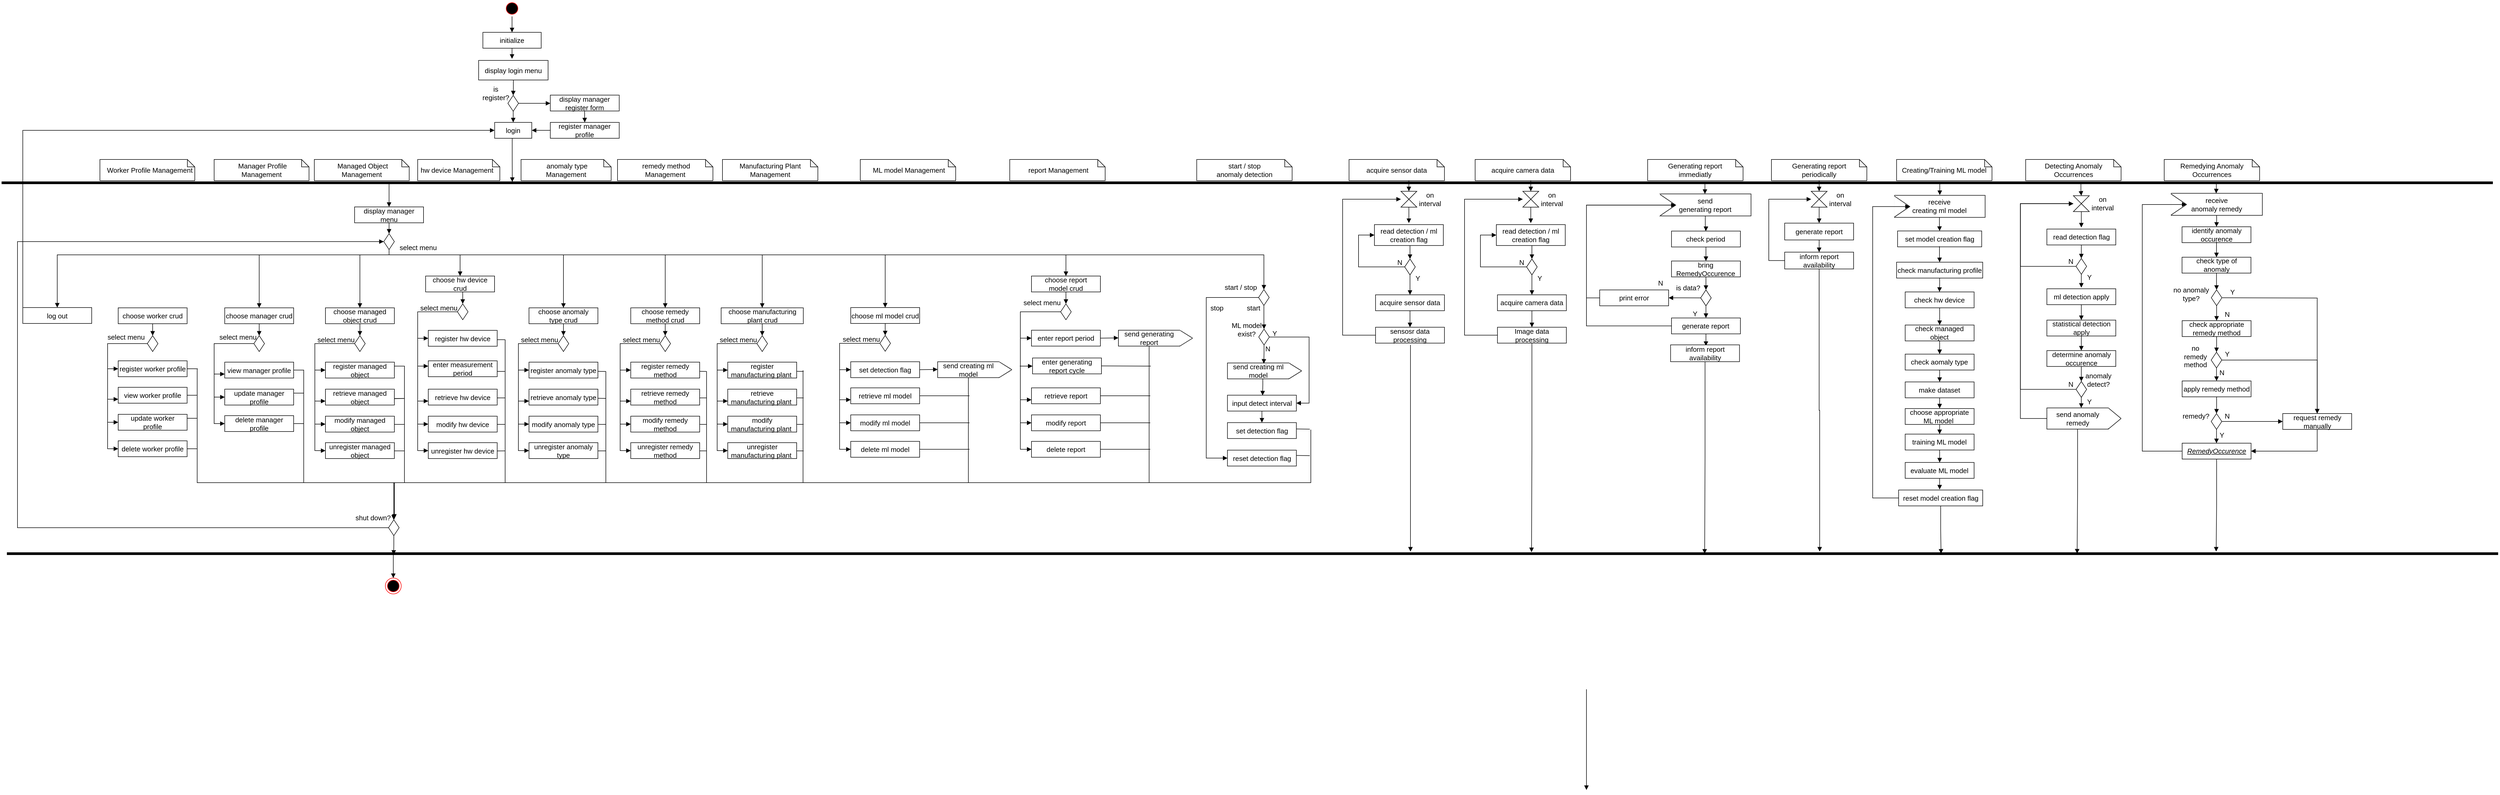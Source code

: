 <mxfile version="21.1.8" type="github">
  <diagram name="페이지-1" id="U76Mnitd2RxYOk3-WaWn">
    <mxGraphModel dx="5344" dy="3787" grid="1" gridSize="10" guides="1" tooltips="1" connect="1" arrows="1" fold="1" page="1" pageScale="1" pageWidth="827" pageHeight="1169" math="0" shadow="0">
      <root>
        <mxCell id="0" />
        <mxCell id="1" parent="0" />
        <mxCell id="7kLUx44reUa1Pm1TkZs5-1" value="" style="line;strokeWidth=5;fillColor=none;align=left;verticalAlign=middle;spacingTop=-1;spacingLeft=3;spacingRight=3;rotatable=0;labelPosition=right;points=[];portConstraint=eastwest;strokeColor=inherit;fontSize=13;" vertex="1" parent="1">
          <mxGeometry x="-2340" y="-870" width="4700" height="8" as="geometry" />
        </mxCell>
        <mxCell id="7kLUx44reUa1Pm1TkZs5-2" value="" style="line;strokeWidth=5;fillColor=none;align=left;verticalAlign=middle;spacingTop=-1;spacingLeft=3;spacingRight=3;rotatable=0;labelPosition=right;points=[];portConstraint=eastwest;strokeColor=inherit;fontSize=13;" vertex="1" parent="1">
          <mxGeometry x="-2330" y="-170" width="4700" height="8" as="geometry" />
        </mxCell>
        <mxCell id="7kLUx44reUa1Pm1TkZs5-3" value="" style="ellipse;html=1;shape=startState;fillColor=#000000;strokeColor=#ff0000;fontSize=13;" vertex="1" parent="1">
          <mxGeometry x="-1392" y="-1210" width="30" height="30" as="geometry" />
        </mxCell>
        <mxCell id="7kLUx44reUa1Pm1TkZs5-4" value="" style="ellipse;html=1;shape=endState;fillColor=#000000;strokeColor=#ff0000;fontSize=13;" vertex="1" parent="1">
          <mxGeometry x="-1616" y="-120" width="30" height="30" as="geometry" />
        </mxCell>
        <mxCell id="7kLUx44reUa1Pm1TkZs5-5" value="initialize" style="html=1;whiteSpace=wrap;fontSize=13;" vertex="1" parent="1">
          <mxGeometry x="-1432" y="-1150" width="110" height="30" as="geometry" />
        </mxCell>
        <mxCell id="7kLUx44reUa1Pm1TkZs5-6" value="" style="html=1;verticalAlign=bottom;endArrow=block;edgeStyle=elbowEdgeStyle;elbow=vertical;curved=0;rounded=0;exitX=0.5;exitY=1;exitDx=0;exitDy=0;entryX=0.5;entryY=0;entryDx=0;entryDy=0;fontSize=13;" edge="1" parent="1" source="7kLUx44reUa1Pm1TkZs5-3" target="7kLUx44reUa1Pm1TkZs5-5">
          <mxGeometry x="-0.002" width="80" relative="1" as="geometry">
            <mxPoint x="-1367" y="-1110" as="sourcePoint" />
            <mxPoint x="-1367" y="-1080" as="targetPoint" />
            <mxPoint as="offset" />
          </mxGeometry>
        </mxCell>
        <mxCell id="7kLUx44reUa1Pm1TkZs5-7" value="" style="html=1;verticalAlign=bottom;endArrow=block;edgeStyle=elbowEdgeStyle;elbow=vertical;curved=0;rounded=0;fontSize=13;entryX=0.5;entryY=0;entryDx=0;entryDy=0;exitX=0.5;exitY=1;exitDx=0;exitDy=0;" edge="1" parent="1" source="7kLUx44reUa1Pm1TkZs5-39" target="7kLUx44reUa1Pm1TkZs5-44">
          <mxGeometry x="-0.002" width="80" relative="1" as="geometry">
            <mxPoint x="-1375" y="-1111" as="sourcePoint" />
            <mxPoint x="-1373.27" y="-761" as="targetPoint" />
            <mxPoint as="offset" />
          </mxGeometry>
        </mxCell>
        <mxCell id="7kLUx44reUa1Pm1TkZs5-8" value="&amp;nbsp;Managed Object Management" style="shape=note;whiteSpace=wrap;html=1;backgroundOutline=1;darkOpacity=0.05;align=center;size=14;fontSize=13;" vertex="1" parent="1">
          <mxGeometry x="-1750" y="-910" width="179" height="40" as="geometry" />
        </mxCell>
        <mxCell id="7kLUx44reUa1Pm1TkZs5-9" value="&amp;nbsp;Manager Profile &lt;br&gt;Management" style="shape=note;whiteSpace=wrap;html=1;backgroundOutline=1;darkOpacity=0.05;align=center;size=14;fontSize=13;" vertex="1" parent="1">
          <mxGeometry x="-1939" y="-910" width="179" height="40" as="geometry" />
        </mxCell>
        <mxCell id="7kLUx44reUa1Pm1TkZs5-10" value="&amp;nbsp;hw device Management" style="shape=note;whiteSpace=wrap;html=1;backgroundOutline=1;darkOpacity=0.05;align=left;size=14;fontSize=13;" vertex="1" parent="1">
          <mxGeometry x="-1555" y="-910" width="155" height="40" as="geometry" />
        </mxCell>
        <mxCell id="7kLUx44reUa1Pm1TkZs5-11" value="&amp;nbsp;anomaly type &lt;br&gt;Management" style="shape=note;whiteSpace=wrap;html=1;backgroundOutline=1;darkOpacity=0.05;align=center;size=14;fontSize=13;" vertex="1" parent="1">
          <mxGeometry x="-1360" y="-910" width="170" height="40" as="geometry" />
        </mxCell>
        <mxCell id="7kLUx44reUa1Pm1TkZs5-12" value="&amp;nbsp;remedy method &lt;br&gt;Management" style="shape=note;whiteSpace=wrap;html=1;backgroundOutline=1;darkOpacity=0.05;align=center;size=14;fontSize=13;" vertex="1" parent="1">
          <mxGeometry x="-1178" y="-910" width="180" height="40" as="geometry" />
        </mxCell>
        <mxCell id="7kLUx44reUa1Pm1TkZs5-13" value="" style="group;fontSize=13;" vertex="1" connectable="0" parent="1">
          <mxGeometry x="365.86" y="-843.07" width="188.35" height="60" as="geometry" />
        </mxCell>
        <mxCell id="7kLUx44reUa1Pm1TkZs5-14" value="check period" style="html=1;whiteSpace=wrap;fontSize=13;" vertex="1" parent="1">
          <mxGeometry x="810.44" y="-774.85" width="130" height="30" as="geometry" />
        </mxCell>
        <mxCell id="7kLUx44reUa1Pm1TkZs5-15" value="" style="rhombus;whiteSpace=wrap;html=1;fontSize=13;" vertex="1" parent="1">
          <mxGeometry x="865.44" y="-663.8" width="20" height="30" as="geometry" />
        </mxCell>
        <mxCell id="7kLUx44reUa1Pm1TkZs5-16" value="bring RemedyOccurence" style="html=1;whiteSpace=wrap;fontSize=13;" vertex="1" parent="1">
          <mxGeometry x="810.44" y="-718.35" width="130" height="30" as="geometry" />
        </mxCell>
        <mxCell id="7kLUx44reUa1Pm1TkZs5-17" value="generate report" style="html=1;whiteSpace=wrap;fontSize=13;" vertex="1" parent="1">
          <mxGeometry x="810.44" y="-610.85" width="130" height="30" as="geometry" />
        </mxCell>
        <mxCell id="7kLUx44reUa1Pm1TkZs5-18" value="" style="line;strokeWidth=2;direction=south;html=1;perimeter=backbonePerimeter;points=[];outlineConnect=0;strokeColor=#ffffff;fillColor=default;fontSize=13;" vertex="1" parent="1">
          <mxGeometry x="1826.001" y="-861.999" width="30.078" height="48.432" as="geometry" />
        </mxCell>
        <mxCell id="7kLUx44reUa1Pm1TkZs5-19" value="" style="group;fontSize=13;" vertex="1" connectable="0" parent="1">
          <mxGeometry x="786.998" y="-844.999" width="173.463" height="41.59" as="geometry" />
        </mxCell>
        <mxCell id="7kLUx44reUa1Pm1TkZs5-20" value="send &lt;br style=&quot;font-size: 13px;&quot;&gt;generating report" style="rounded=0;whiteSpace=wrap;html=1;fillColor=default;fontSize=13;" vertex="1" parent="7kLUx44reUa1Pm1TkZs5-19">
          <mxGeometry x="1.0" width="172.463" height="41.59" as="geometry" />
        </mxCell>
        <mxCell id="7kLUx44reUa1Pm1TkZs5-21" value="" style="triangle;whiteSpace=wrap;html=1;fillColor=default;fontSize=13;" vertex="1" parent="7kLUx44reUa1Pm1TkZs5-19">
          <mxGeometry x="1.363" y="0.692" width="30.079" height="40.893" as="geometry" />
        </mxCell>
        <mxCell id="7kLUx44reUa1Pm1TkZs5-22" value="" style="endArrow=none;html=1;rounded=0;entryX=0;entryY=0;entryDx=0;entryDy=0;strokeColor=#ffffff;strokeWidth=4;exitX=0;exitY=1;exitDx=0;exitDy=0;fontSize=13;" edge="1" parent="7kLUx44reUa1Pm1TkZs5-19">
          <mxGeometry width="50" height="50" relative="1" as="geometry">
            <mxPoint y="41.59" as="sourcePoint" />
            <mxPoint y="2.274e-13" as="targetPoint" />
          </mxGeometry>
        </mxCell>
        <mxCell id="7kLUx44reUa1Pm1TkZs5-23" value="" style="html=1;verticalAlign=bottom;endArrow=block;edgeStyle=elbowEdgeStyle;elbow=vertical;curved=0;rounded=0;entryX=0.5;entryY=0;entryDx=0;entryDy=0;exitX=0.5;exitY=1;exitDx=0;exitDy=0;fontSize=13;" edge="1" parent="1" source="7kLUx44reUa1Pm1TkZs5-20" target="7kLUx44reUa1Pm1TkZs5-14">
          <mxGeometry x="-0.002" width="80" relative="1" as="geometry">
            <mxPoint x="440" y="-610.85" as="sourcePoint" />
            <mxPoint x="620" y="-392.85" as="targetPoint" />
            <mxPoint as="offset" />
            <Array as="points">
              <mxPoint x="874" y="-776.85" />
            </Array>
          </mxGeometry>
        </mxCell>
        <mxCell id="7kLUx44reUa1Pm1TkZs5-24" value="" style="html=1;verticalAlign=bottom;endArrow=block;edgeStyle=elbowEdgeStyle;elbow=vertical;curved=0;rounded=0;entryX=0.5;entryY=0;entryDx=0;entryDy=0;exitX=0.5;exitY=1;exitDx=0;exitDy=0;fontSize=13;" edge="1" parent="1" source="7kLUx44reUa1Pm1TkZs5-14" target="7kLUx44reUa1Pm1TkZs5-16">
          <mxGeometry x="-0.002" width="80" relative="1" as="geometry">
            <mxPoint x="875" y="-736.85" as="sourcePoint" />
            <mxPoint x="885" y="-764.85" as="targetPoint" />
            <mxPoint as="offset" />
            <Array as="points" />
          </mxGeometry>
        </mxCell>
        <mxCell id="7kLUx44reUa1Pm1TkZs5-25" value="" style="html=1;verticalAlign=bottom;endArrow=block;edgeStyle=elbowEdgeStyle;elbow=vertical;curved=0;rounded=0;entryX=0.5;entryY=0;entryDx=0;entryDy=0;fontSize=13;" edge="1" parent="1" source="7kLUx44reUa1Pm1TkZs5-16" target="7kLUx44reUa1Pm1TkZs5-15">
          <mxGeometry x="-0.002" width="80" relative="1" as="geometry">
            <mxPoint x="875" y="-686.85" as="sourcePoint" />
            <mxPoint x="885" y="-707.85" as="targetPoint" />
            <mxPoint as="offset" />
            <Array as="points" />
          </mxGeometry>
        </mxCell>
        <mxCell id="7kLUx44reUa1Pm1TkZs5-26" value="" style="html=1;verticalAlign=bottom;endArrow=block;edgeStyle=elbowEdgeStyle;elbow=vertical;curved=0;rounded=0;entryX=0.5;entryY=0;entryDx=0;entryDy=0;exitX=0.5;exitY=1;exitDx=0;exitDy=0;fontSize=13;" edge="1" parent="1" source="7kLUx44reUa1Pm1TkZs5-15" target="7kLUx44reUa1Pm1TkZs5-17">
          <mxGeometry x="-0.002" width="80" relative="1" as="geometry">
            <mxPoint x="885" y="-677.85" as="sourcePoint" />
            <mxPoint x="885" y="-653.85" as="targetPoint" />
            <mxPoint as="offset" />
            <Array as="points" />
          </mxGeometry>
        </mxCell>
        <mxCell id="7kLUx44reUa1Pm1TkZs5-27" value="" style="html=1;verticalAlign=bottom;endArrow=block;edgeStyle=elbowEdgeStyle;elbow=vertical;curved=0;rounded=0;entryX=0.5;entryY=0;entryDx=0;entryDy=0;exitX=0.5;exitY=1;exitDx=0;exitDy=0;fontSize=13;" edge="1" parent="1" source="7kLUx44reUa1Pm1TkZs5-17">
          <mxGeometry x="-0.002" width="80" relative="1" as="geometry">
            <mxPoint x="885" y="-623.85" as="sourcePoint" />
            <mxPoint x="875.44" y="-558" as="targetPoint" />
            <mxPoint as="offset" />
            <Array as="points" />
          </mxGeometry>
        </mxCell>
        <mxCell id="7kLUx44reUa1Pm1TkZs5-28" value="" style="html=1;verticalAlign=bottom;endArrow=block;edgeStyle=elbowEdgeStyle;elbow=vertical;curved=0;rounded=0;exitX=0;exitY=0.5;exitDx=0;exitDy=0;entryX=1;entryY=0.5;entryDx=0;entryDy=0;fontSize=13;" edge="1" parent="1" source="7kLUx44reUa1Pm1TkZs5-15" target="7kLUx44reUa1Pm1TkZs5-29">
          <mxGeometry x="-0.002" width="80" relative="1" as="geometry">
            <mxPoint x="885" y="-623.85" as="sourcePoint" />
            <mxPoint x="710" y="-606.85" as="targetPoint" />
            <mxPoint as="offset" />
            <Array as="points">
              <mxPoint x="790" y="-648.85" />
            </Array>
          </mxGeometry>
        </mxCell>
        <mxCell id="7kLUx44reUa1Pm1TkZs5-29" value="print error" style="html=1;whiteSpace=wrap;fontSize=13;" vertex="1" parent="1">
          <mxGeometry x="675" y="-663.8" width="130" height="30" as="geometry" />
        </mxCell>
        <mxCell id="7kLUx44reUa1Pm1TkZs5-30" value="&amp;nbsp; &amp;nbsp;Worker Profile Management" style="shape=note;whiteSpace=wrap;html=1;backgroundOutline=1;darkOpacity=0.05;align=left;size=14;fontSize=13;" vertex="1" parent="1">
          <mxGeometry x="-2154.5" y="-910" width="179" height="40" as="geometry" />
        </mxCell>
        <mxCell id="7kLUx44reUa1Pm1TkZs5-31" value="" style="html=1;verticalAlign=bottom;endArrow=block;edgeStyle=elbowEdgeStyle;elbow=vertical;curved=0;rounded=0;fontSize=13;entryX=0.16;entryY=0.758;entryDx=0;entryDy=0;entryPerimeter=0;" edge="1" parent="1">
          <mxGeometry x="-0.002" width="80" relative="1" as="geometry">
            <mxPoint x="-1600" y="-200" as="sourcePoint" />
            <mxPoint x="-1600.4" y="-163.936" as="targetPoint" />
            <mxPoint as="offset" />
            <Array as="points" />
          </mxGeometry>
        </mxCell>
        <mxCell id="7kLUx44reUa1Pm1TkZs5-32" value="" style="html=1;verticalAlign=bottom;endArrow=block;edgeStyle=elbowEdgeStyle;elbow=vertical;curved=0;rounded=0;fontSize=13;" edge="1" parent="1">
          <mxGeometry x="-0.002" width="80" relative="1" as="geometry">
            <mxPoint x="650" y="90" as="sourcePoint" />
            <mxPoint x="650" y="280" as="targetPoint" />
            <mxPoint as="offset" />
            <Array as="points" />
          </mxGeometry>
        </mxCell>
        <mxCell id="7kLUx44reUa1Pm1TkZs5-33" value="" style="html=1;verticalAlign=bottom;endArrow=block;edgeStyle=elbowEdgeStyle;elbow=vertical;curved=0;rounded=0;exitX=0;exitY=0.5;exitDx=0;exitDy=0;entryX=1;entryY=0.5;entryDx=0;entryDy=0;fontSize=13;" edge="1" parent="1" source="7kLUx44reUa1Pm1TkZs5-29" target="7kLUx44reUa1Pm1TkZs5-21">
          <mxGeometry x="-0.002" width="80" relative="1" as="geometry">
            <mxPoint x="888" y="-515" as="sourcePoint" />
            <mxPoint x="770" y="-365" as="targetPoint" />
            <mxPoint as="offset" />
            <Array as="points">
              <mxPoint x="650" y="-655" />
              <mxPoint x="740" y="-824" />
            </Array>
          </mxGeometry>
        </mxCell>
        <mxCell id="7kLUx44reUa1Pm1TkZs5-34" value="is data?" style="text;html=1;strokeColor=none;fillColor=none;align=center;verticalAlign=middle;whiteSpace=wrap;rounded=0;fontSize=13;" vertex="1" parent="1">
          <mxGeometry x="800" y="-679.35" width="84.21" height="23.4" as="geometry" />
        </mxCell>
        <mxCell id="7kLUx44reUa1Pm1TkZs5-35" value="N" style="text;html=1;strokeColor=none;fillColor=none;align=center;verticalAlign=middle;whiteSpace=wrap;rounded=0;fontSize=13;" vertex="1" parent="1">
          <mxGeometry x="780" y="-691.95" width="20" height="30" as="geometry" />
        </mxCell>
        <mxCell id="7kLUx44reUa1Pm1TkZs5-36" value="Y" style="text;html=1;strokeColor=none;fillColor=none;align=center;verticalAlign=middle;whiteSpace=wrap;rounded=0;fontSize=13;" vertex="1" parent="1">
          <mxGeometry x="845.44" y="-633.8" width="20" height="30" as="geometry" />
        </mxCell>
        <mxCell id="7kLUx44reUa1Pm1TkZs5-37" value="" style="html=1;verticalAlign=bottom;endArrow=block;edgeStyle=elbowEdgeStyle;elbow=vertical;curved=0;rounded=0;exitX=0;exitY=0.5;exitDx=0;exitDy=0;entryX=1;entryY=0.5;entryDx=0;entryDy=0;fontSize=13;" edge="1" parent="1" source="7kLUx44reUa1Pm1TkZs5-17" target="7kLUx44reUa1Pm1TkZs5-21">
          <mxGeometry x="-0.002" width="80" relative="1" as="geometry">
            <mxPoint x="685" y="-639" as="sourcePoint" />
            <mxPoint x="828" y="-814" as="targetPoint" />
            <mxPoint as="offset" />
            <Array as="points">
              <mxPoint x="650" y="-685" />
              <mxPoint x="750" y="-814" />
            </Array>
          </mxGeometry>
        </mxCell>
        <mxCell id="7kLUx44reUa1Pm1TkZs5-38" value="" style="line;strokeWidth=2;direction=south;html=1;perimeter=backbonePerimeter;points=[];outlineConnect=0;strokeColor=#ffffff;fontSize=13;" vertex="1" parent="1">
          <mxGeometry x="-483.809" y="-836.839" width="30.078" height="48.432" as="geometry" />
        </mxCell>
        <mxCell id="7kLUx44reUa1Pm1TkZs5-39" value="display login menu" style="html=1;whiteSpace=wrap;fontSize=13;" vertex="1" parent="1">
          <mxGeometry x="-1440" y="-1097" width="131" height="37" as="geometry" />
        </mxCell>
        <mxCell id="7kLUx44reUa1Pm1TkZs5-40" value="login" style="html=1;whiteSpace=wrap;fontSize=13;" vertex="1" parent="1">
          <mxGeometry x="-1409.77" y="-980" width="70" height="30" as="geometry" />
        </mxCell>
        <mxCell id="7kLUx44reUa1Pm1TkZs5-41" value="" style="html=1;verticalAlign=bottom;endArrow=block;edgeStyle=elbowEdgeStyle;elbow=vertical;curved=0;rounded=0;entryX=0.5;entryY=0;entryDx=0;entryDy=0;exitX=0.5;exitY=1;exitDx=0;exitDy=0;fontSize=13;" edge="1" parent="1" source="7kLUx44reUa1Pm1TkZs5-44" target="7kLUx44reUa1Pm1TkZs5-40">
          <mxGeometry x="-0.002" width="80" relative="1" as="geometry">
            <mxPoint x="-1374.77" y="-1089" as="sourcePoint" />
            <mxPoint x="-1364.77" y="-1129" as="targetPoint" />
            <mxPoint as="offset" />
            <Array as="points" />
          </mxGeometry>
        </mxCell>
        <mxCell id="7kLUx44reUa1Pm1TkZs5-42" value="is register?" style="text;html=1;strokeColor=none;fillColor=none;align=center;verticalAlign=middle;whiteSpace=wrap;rounded=0;fontSize=13;" vertex="1" parent="1">
          <mxGeometry x="-1440" y="-1050" width="65" height="30" as="geometry" />
        </mxCell>
        <mxCell id="7kLUx44reUa1Pm1TkZs5-43" value="" style="html=1;verticalAlign=bottom;endArrow=block;edgeStyle=elbowEdgeStyle;elbow=vertical;curved=0;rounded=0;entryX=0;entryY=0.5;entryDx=0;entryDy=0;fontSize=13;exitX=1;exitY=0.5;exitDx=0;exitDy=0;" edge="1" parent="1" source="7kLUx44reUa1Pm1TkZs5-44" target="7kLUx44reUa1Pm1TkZs5-45">
          <mxGeometry x="-0.002" width="80" relative="1" as="geometry">
            <mxPoint x="-1369.77" y="-1064" as="sourcePoint" />
            <mxPoint x="-1249.77" y="-1065" as="targetPoint" />
            <mxPoint as="offset" />
            <Array as="points">
              <mxPoint x="-1341" y="-1016" />
            </Array>
          </mxGeometry>
        </mxCell>
        <mxCell id="7kLUx44reUa1Pm1TkZs5-44" value="" style="rhombus;whiteSpace=wrap;html=1;fontSize=13;" vertex="1" parent="1">
          <mxGeometry x="-1384.77" y="-1031" width="20" height="30" as="geometry" />
        </mxCell>
        <mxCell id="7kLUx44reUa1Pm1TkZs5-45" value="display manager register form" style="html=1;whiteSpace=wrap;fontSize=13;" vertex="1" parent="1">
          <mxGeometry x="-1304.77" y="-1031.5" width="130" height="30" as="geometry" />
        </mxCell>
        <mxCell id="7kLUx44reUa1Pm1TkZs5-46" value="register manager profile" style="html=1;whiteSpace=wrap;fontSize=13;" vertex="1" parent="1">
          <mxGeometry x="-1304.77" y="-980" width="130" height="30" as="geometry" />
        </mxCell>
        <mxCell id="7kLUx44reUa1Pm1TkZs5-47" value="" style="html=1;verticalAlign=bottom;endArrow=block;edgeStyle=elbowEdgeStyle;elbow=vertical;curved=0;rounded=0;exitX=0.487;exitY=0.949;exitDx=0;exitDy=0;entryX=0.5;entryY=0;entryDx=0;entryDy=0;exitPerimeter=0;fontSize=13;" edge="1" parent="1" target="7kLUx44reUa1Pm1TkZs5-46">
          <mxGeometry x="-0.002" width="80" relative="1" as="geometry">
            <mxPoint x="-1240.03" y="-1001.53" as="sourcePoint" />
            <mxPoint x="-1229.77" y="-1020" as="targetPoint" />
            <mxPoint as="offset" />
            <Array as="points" />
          </mxGeometry>
        </mxCell>
        <mxCell id="7kLUx44reUa1Pm1TkZs5-48" value="" style="html=1;verticalAlign=bottom;endArrow=block;edgeStyle=elbowEdgeStyle;elbow=vertical;curved=0;rounded=0;exitX=0;exitY=0.5;exitDx=0;exitDy=0;fontSize=13;" edge="1" parent="1" source="7kLUx44reUa1Pm1TkZs5-46">
          <mxGeometry x="-0.002" width="80" relative="1" as="geometry">
            <mxPoint x="-1364.77" y="-1089" as="sourcePoint" />
            <mxPoint x="-1339.77" y="-965" as="targetPoint" />
            <mxPoint as="offset" />
            <Array as="points" />
          </mxGeometry>
        </mxCell>
        <mxCell id="7kLUx44reUa1Pm1TkZs5-49" value="" style="html=1;verticalAlign=bottom;endArrow=block;edgeStyle=elbowEdgeStyle;elbow=vertical;curved=0;rounded=0;fontSize=13;exitX=0.473;exitY=1.011;exitDx=0;exitDy=0;entryX=0.205;entryY=0.298;entryDx=0;entryDy=0;entryPerimeter=0;exitPerimeter=0;" edge="1" parent="1" source="7kLUx44reUa1Pm1TkZs5-40" target="7kLUx44reUa1Pm1TkZs5-1">
          <mxGeometry x="-0.002" width="80" relative="1" as="geometry">
            <mxPoint x="-550" y="-970" as="sourcePoint" />
            <mxPoint x="-554" y="-870" as="targetPoint" />
            <mxPoint as="offset" />
            <Array as="points" />
          </mxGeometry>
        </mxCell>
        <mxCell id="7kLUx44reUa1Pm1TkZs5-50" value="display manager menu" style="html=1;whiteSpace=wrap;fontSize=13;" vertex="1" parent="1">
          <mxGeometry x="-1674" y="-820.46" width="130" height="30" as="geometry" />
        </mxCell>
        <mxCell id="7kLUx44reUa1Pm1TkZs5-51" value="" style="rhombus;whiteSpace=wrap;html=1;fontSize=13;" vertex="1" parent="1">
          <mxGeometry x="-1619" y="-770" width="20" height="30" as="geometry" />
        </mxCell>
        <mxCell id="7kLUx44reUa1Pm1TkZs5-52" value="" style="html=1;verticalAlign=bottom;endArrow=block;edgeStyle=elbowEdgeStyle;elbow=vertical;curved=0;rounded=0;entryX=0.5;entryY=0;entryDx=0;entryDy=0;fontSize=13;" edge="1" parent="1" target="7kLUx44reUa1Pm1TkZs5-51">
          <mxGeometry x="-0.002" width="80" relative="1" as="geometry">
            <mxPoint x="-1609" y="-790" as="sourcePoint" />
            <mxPoint x="-1499" y="-879" as="targetPoint" />
            <mxPoint as="offset" />
            <Array as="points" />
          </mxGeometry>
        </mxCell>
        <mxCell id="7kLUx44reUa1Pm1TkZs5-53" value="" style="html=1;verticalAlign=bottom;endArrow=block;edgeStyle=elbowEdgeStyle;elbow=vertical;curved=0;rounded=0;exitX=0.5;exitY=1;exitDx=0;exitDy=0;entryX=0.5;entryY=0;entryDx=0;entryDy=0;fontSize=13;" edge="1" parent="1" source="7kLUx44reUa1Pm1TkZs5-51" target="7kLUx44reUa1Pm1TkZs5-114">
          <mxGeometry x="-0.002" width="80" relative="1" as="geometry">
            <mxPoint x="-1694" y="-844" as="sourcePoint" />
            <mxPoint x="-1599" y="-810" as="targetPoint" />
            <mxPoint as="offset" />
            <Array as="points">
              <mxPoint x="-1789" y="-730" />
            </Array>
          </mxGeometry>
        </mxCell>
        <mxCell id="7kLUx44reUa1Pm1TkZs5-54" value="select menu" style="text;html=1;strokeColor=none;fillColor=none;align=center;verticalAlign=middle;whiteSpace=wrap;rounded=0;fontSize=13;" vertex="1" parent="1">
          <mxGeometry x="-1599" y="-748.95" width="90" height="10.5" as="geometry" />
        </mxCell>
        <mxCell id="7kLUx44reUa1Pm1TkZs5-55" value="select menu" style="text;html=1;strokeColor=none;fillColor=none;align=center;verticalAlign=middle;whiteSpace=wrap;rounded=0;fontSize=13;" vertex="1" parent="1">
          <mxGeometry x="-1370" y="-580.5" width="90" height="20.5" as="geometry" />
        </mxCell>
        <mxCell id="7kLUx44reUa1Pm1TkZs5-56" value="" style="group;fontSize=13;" vertex="1" connectable="0" parent="1">
          <mxGeometry x="-1178" y="-630" width="155" height="284.5" as="geometry" />
        </mxCell>
        <mxCell id="7kLUx44reUa1Pm1TkZs5-57" value="choose remedy &lt;br style=&quot;font-size: 13px;&quot;&gt;method crud" style="html=1;whiteSpace=wrap;fontSize=13;" vertex="1" parent="7kLUx44reUa1Pm1TkZs5-56">
          <mxGeometry x="25" width="130" height="30" as="geometry" />
        </mxCell>
        <mxCell id="7kLUx44reUa1Pm1TkZs5-58" value="retrieve remedy method" style="html=1;whiteSpace=wrap;fontSize=13;" vertex="1" parent="7kLUx44reUa1Pm1TkZs5-56">
          <mxGeometry x="25" y="153.5" width="130" height="30" as="geometry" />
        </mxCell>
        <mxCell id="7kLUx44reUa1Pm1TkZs5-59" value="modify remedy method" style="html=1;whiteSpace=wrap;fontSize=13;" vertex="1" parent="7kLUx44reUa1Pm1TkZs5-56">
          <mxGeometry x="25" y="204.5" width="130" height="30" as="geometry" />
        </mxCell>
        <mxCell id="7kLUx44reUa1Pm1TkZs5-60" value="unregister remedy method" style="html=1;whiteSpace=wrap;fontSize=13;" vertex="1" parent="7kLUx44reUa1Pm1TkZs5-56">
          <mxGeometry x="25" y="254.5" width="130" height="30" as="geometry" />
        </mxCell>
        <mxCell id="7kLUx44reUa1Pm1TkZs5-61" value="" style="rhombus;whiteSpace=wrap;html=1;fontSize=13;" vertex="1" parent="7kLUx44reUa1Pm1TkZs5-56">
          <mxGeometry x="80" y="52.5" width="20" height="30" as="geometry" />
        </mxCell>
        <mxCell id="7kLUx44reUa1Pm1TkZs5-62" value="" style="html=1;verticalAlign=bottom;endArrow=block;edgeStyle=elbowEdgeStyle;elbow=vertical;curved=0;rounded=0;entryX=0.5;entryY=0;entryDx=0;entryDy=0;exitX=0.5;exitY=1;exitDx=0;exitDy=0;fontSize=13;" edge="1" parent="7kLUx44reUa1Pm1TkZs5-56" target="7kLUx44reUa1Pm1TkZs5-61">
          <mxGeometry x="-0.002" width="80" relative="1" as="geometry">
            <mxPoint x="90" y="30" as="sourcePoint" />
            <mxPoint x="465" y="-48" as="targetPoint" />
            <mxPoint as="offset" />
            <Array as="points" />
          </mxGeometry>
        </mxCell>
        <mxCell id="7kLUx44reUa1Pm1TkZs5-63" value="" style="html=1;verticalAlign=bottom;endArrow=block;edgeStyle=elbowEdgeStyle;elbow=vertical;curved=0;rounded=0;entryX=0;entryY=0.75;entryDx=0;entryDy=0;exitX=0;exitY=0.5;exitDx=0;exitDy=0;fontSize=13;" edge="1" parent="7kLUx44reUa1Pm1TkZs5-56" source="7kLUx44reUa1Pm1TkZs5-61" target="7kLUx44reUa1Pm1TkZs5-58">
          <mxGeometry x="-0.002" width="80" relative="1" as="geometry">
            <mxPoint x="100" y="40" as="sourcePoint" />
            <mxPoint x="100" y="63" as="targetPoint" />
            <mxPoint as="offset" />
            <Array as="points">
              <mxPoint x="5" y="92" />
              <mxPoint x="55" y="68" />
            </Array>
          </mxGeometry>
        </mxCell>
        <mxCell id="7kLUx44reUa1Pm1TkZs5-64" value="" style="html=1;verticalAlign=bottom;endArrow=block;edgeStyle=elbowEdgeStyle;elbow=vertical;curved=0;rounded=0;entryX=0;entryY=0.5;entryDx=0;entryDy=0;exitX=0;exitY=0.5;exitDx=0;exitDy=0;fontSize=13;" edge="1" parent="7kLUx44reUa1Pm1TkZs5-56" source="7kLUx44reUa1Pm1TkZs5-61" target="7kLUx44reUa1Pm1TkZs5-59">
          <mxGeometry x="-0.002" width="80" relative="1" as="geometry">
            <mxPoint x="90" y="78" as="sourcePoint" />
            <mxPoint x="35" y="135" as="targetPoint" />
            <mxPoint as="offset" />
            <Array as="points">
              <mxPoint x="5" y="120" />
              <mxPoint x="65" y="78" />
            </Array>
          </mxGeometry>
        </mxCell>
        <mxCell id="7kLUx44reUa1Pm1TkZs5-65" value="" style="html=1;verticalAlign=bottom;endArrow=block;edgeStyle=elbowEdgeStyle;elbow=vertical;curved=0;rounded=0;entryX=0;entryY=0.5;entryDx=0;entryDy=0;exitX=0;exitY=0.5;exitDx=0;exitDy=0;fontSize=13;" edge="1" parent="7kLUx44reUa1Pm1TkZs5-56" source="7kLUx44reUa1Pm1TkZs5-61" target="7kLUx44reUa1Pm1TkZs5-60">
          <mxGeometry x="-0.002" width="80" relative="1" as="geometry">
            <mxPoint x="90" y="78" as="sourcePoint" />
            <mxPoint x="35" y="179" as="targetPoint" />
            <mxPoint as="offset" />
            <Array as="points">
              <mxPoint x="5" y="150" />
              <mxPoint x="55" y="68" />
              <mxPoint x="75" y="88" />
            </Array>
          </mxGeometry>
        </mxCell>
        <mxCell id="7kLUx44reUa1Pm1TkZs5-66" value="select menu" style="text;html=1;strokeColor=none;fillColor=none;align=center;verticalAlign=middle;whiteSpace=wrap;rounded=0;fontSize=13;" vertex="1" parent="7kLUx44reUa1Pm1TkZs5-56">
          <mxGeometry y="49.5" width="90" height="20.5" as="geometry" />
        </mxCell>
        <mxCell id="7kLUx44reUa1Pm1TkZs5-67" value="register remedy method" style="html=1;whiteSpace=wrap;fontSize=13;" vertex="1" parent="7kLUx44reUa1Pm1TkZs5-56">
          <mxGeometry x="25" y="102.5" width="130" height="30" as="geometry" />
        </mxCell>
        <mxCell id="7kLUx44reUa1Pm1TkZs5-68" value="" style="html=1;verticalAlign=bottom;endArrow=block;edgeStyle=elbowEdgeStyle;elbow=vertical;curved=0;rounded=0;entryX=0;entryY=0.5;entryDx=0;entryDy=0;exitX=0;exitY=0.5;exitDx=0;exitDy=0;fontSize=13;" edge="1" parent="7kLUx44reUa1Pm1TkZs5-56" source="7kLUx44reUa1Pm1TkZs5-61" target="7kLUx44reUa1Pm1TkZs5-67">
          <mxGeometry x="-0.002" width="80" relative="1" as="geometry">
            <mxPoint x="90" y="78" as="sourcePoint" />
            <mxPoint x="35" y="186" as="targetPoint" />
            <mxPoint as="offset" />
            <Array as="points">
              <mxPoint x="5" y="90" />
              <mxPoint x="50" y="68" />
              <mxPoint x="65" y="78" />
            </Array>
          </mxGeometry>
        </mxCell>
        <mxCell id="7kLUx44reUa1Pm1TkZs5-69" value="" style="group;fontSize=13;" vertex="1" connectable="0" parent="1">
          <mxGeometry x="-1365" y="-630" width="150" height="284.5" as="geometry" />
        </mxCell>
        <mxCell id="7kLUx44reUa1Pm1TkZs5-70" value="choose anomaly &lt;br style=&quot;font-size: 13px;&quot;&gt;type crud" style="html=1;whiteSpace=wrap;fontSize=13;" vertex="1" parent="7kLUx44reUa1Pm1TkZs5-69">
          <mxGeometry x="20" width="130" height="30" as="geometry" />
        </mxCell>
        <mxCell id="7kLUx44reUa1Pm1TkZs5-71" value="retrieve anomaly type" style="html=1;whiteSpace=wrap;fontSize=13;" vertex="1" parent="7kLUx44reUa1Pm1TkZs5-69">
          <mxGeometry x="20" y="153.5" width="130" height="30" as="geometry" />
        </mxCell>
        <mxCell id="7kLUx44reUa1Pm1TkZs5-72" value="modify anomaly type" style="html=1;whiteSpace=wrap;fontSize=13;" vertex="1" parent="7kLUx44reUa1Pm1TkZs5-69">
          <mxGeometry x="20" y="204.5" width="130" height="30" as="geometry" />
        </mxCell>
        <mxCell id="7kLUx44reUa1Pm1TkZs5-73" value="unregister anomaly type" style="html=1;whiteSpace=wrap;fontSize=13;" vertex="1" parent="7kLUx44reUa1Pm1TkZs5-69">
          <mxGeometry x="20" y="254.5" width="130" height="30" as="geometry" />
        </mxCell>
        <mxCell id="7kLUx44reUa1Pm1TkZs5-74" value="" style="rhombus;whiteSpace=wrap;html=1;fontSize=13;" vertex="1" parent="7kLUx44reUa1Pm1TkZs5-69">
          <mxGeometry x="75" y="52.5" width="20" height="30" as="geometry" />
        </mxCell>
        <mxCell id="7kLUx44reUa1Pm1TkZs5-75" value="" style="html=1;verticalAlign=bottom;endArrow=block;edgeStyle=elbowEdgeStyle;elbow=vertical;curved=0;rounded=0;entryX=0.5;entryY=0;entryDx=0;entryDy=0;exitX=0.5;exitY=1;exitDx=0;exitDy=0;fontSize=13;" edge="1" parent="7kLUx44reUa1Pm1TkZs5-69" target="7kLUx44reUa1Pm1TkZs5-74">
          <mxGeometry x="-0.002" width="80" relative="1" as="geometry">
            <mxPoint x="85" y="30" as="sourcePoint" />
            <mxPoint x="460" y="-48" as="targetPoint" />
            <mxPoint as="offset" />
            <Array as="points" />
          </mxGeometry>
        </mxCell>
        <mxCell id="7kLUx44reUa1Pm1TkZs5-76" value="" style="html=1;verticalAlign=bottom;endArrow=block;edgeStyle=elbowEdgeStyle;elbow=vertical;curved=0;rounded=0;entryX=0;entryY=0.75;entryDx=0;entryDy=0;exitX=0;exitY=0.5;exitDx=0;exitDy=0;fontSize=13;" edge="1" parent="7kLUx44reUa1Pm1TkZs5-69" source="7kLUx44reUa1Pm1TkZs5-74" target="7kLUx44reUa1Pm1TkZs5-71">
          <mxGeometry x="-0.002" width="80" relative="1" as="geometry">
            <mxPoint x="95" y="40" as="sourcePoint" />
            <mxPoint x="95" y="63" as="targetPoint" />
            <mxPoint as="offset" />
            <Array as="points">
              <mxPoint y="92" />
              <mxPoint x="50" y="68" />
            </Array>
          </mxGeometry>
        </mxCell>
        <mxCell id="7kLUx44reUa1Pm1TkZs5-77" value="" style="html=1;verticalAlign=bottom;endArrow=block;edgeStyle=elbowEdgeStyle;elbow=vertical;curved=0;rounded=0;entryX=0;entryY=0.5;entryDx=0;entryDy=0;exitX=0;exitY=0.5;exitDx=0;exitDy=0;fontSize=13;" edge="1" parent="7kLUx44reUa1Pm1TkZs5-69" source="7kLUx44reUa1Pm1TkZs5-74" target="7kLUx44reUa1Pm1TkZs5-72">
          <mxGeometry x="-0.002" width="80" relative="1" as="geometry">
            <mxPoint x="85" y="78" as="sourcePoint" />
            <mxPoint x="30" y="135" as="targetPoint" />
            <mxPoint as="offset" />
            <Array as="points">
              <mxPoint y="120" />
              <mxPoint x="60" y="78" />
            </Array>
          </mxGeometry>
        </mxCell>
        <mxCell id="7kLUx44reUa1Pm1TkZs5-78" value="" style="html=1;verticalAlign=bottom;endArrow=block;edgeStyle=elbowEdgeStyle;elbow=vertical;curved=0;rounded=0;entryX=0;entryY=0.5;entryDx=0;entryDy=0;exitX=0;exitY=0.5;exitDx=0;exitDy=0;fontSize=13;" edge="1" parent="7kLUx44reUa1Pm1TkZs5-69" source="7kLUx44reUa1Pm1TkZs5-74" target="7kLUx44reUa1Pm1TkZs5-73">
          <mxGeometry x="-0.002" width="80" relative="1" as="geometry">
            <mxPoint x="85" y="78" as="sourcePoint" />
            <mxPoint x="30" y="179" as="targetPoint" />
            <mxPoint as="offset" />
            <Array as="points">
              <mxPoint y="150" />
              <mxPoint x="50" y="68" />
              <mxPoint x="70" y="88" />
            </Array>
          </mxGeometry>
        </mxCell>
        <mxCell id="7kLUx44reUa1Pm1TkZs5-79" value="register anomaly type" style="html=1;whiteSpace=wrap;fontSize=13;" vertex="1" parent="7kLUx44reUa1Pm1TkZs5-69">
          <mxGeometry x="20" y="102.5" width="130" height="30" as="geometry" />
        </mxCell>
        <mxCell id="7kLUx44reUa1Pm1TkZs5-80" value="" style="html=1;verticalAlign=bottom;endArrow=block;edgeStyle=elbowEdgeStyle;elbow=vertical;curved=0;rounded=0;entryX=0;entryY=0.5;entryDx=0;entryDy=0;exitX=0;exitY=0.5;exitDx=0;exitDy=0;fontSize=13;" edge="1" parent="7kLUx44reUa1Pm1TkZs5-69" source="7kLUx44reUa1Pm1TkZs5-74" target="7kLUx44reUa1Pm1TkZs5-79">
          <mxGeometry x="-0.002" width="80" relative="1" as="geometry">
            <mxPoint x="85" y="78" as="sourcePoint" />
            <mxPoint x="30" y="186" as="targetPoint" />
            <mxPoint as="offset" />
            <Array as="points">
              <mxPoint y="90" />
              <mxPoint x="45" y="68" />
              <mxPoint x="60" y="78" />
            </Array>
          </mxGeometry>
        </mxCell>
        <mxCell id="7kLUx44reUa1Pm1TkZs5-81" value="" style="group;fontSize=13;" vertex="1" connectable="0" parent="1">
          <mxGeometry x="-1560" y="-690" width="155" height="284.5" as="geometry" />
        </mxCell>
        <mxCell id="7kLUx44reUa1Pm1TkZs5-82" value="choose hw device &lt;br style=&quot;font-size: 13px;&quot;&gt;crud" style="html=1;whiteSpace=wrap;fontSize=13;" vertex="1" parent="7kLUx44reUa1Pm1TkZs5-81">
          <mxGeometry x="20" width="130" height="30" as="geometry" />
        </mxCell>
        <mxCell id="7kLUx44reUa1Pm1TkZs5-83" value="retrieve hw device" style="html=1;whiteSpace=wrap;fontSize=13;" vertex="1" parent="7kLUx44reUa1Pm1TkZs5-81">
          <mxGeometry x="25" y="213.5" width="130" height="30" as="geometry" />
        </mxCell>
        <mxCell id="7kLUx44reUa1Pm1TkZs5-84" value="modify hw device" style="html=1;whiteSpace=wrap;fontSize=13;" vertex="1" parent="7kLUx44reUa1Pm1TkZs5-81">
          <mxGeometry x="25" y="264.5" width="130" height="30" as="geometry" />
        </mxCell>
        <mxCell id="7kLUx44reUa1Pm1TkZs5-85" value="unregister hw device" style="html=1;whiteSpace=wrap;fontSize=13;" vertex="1" parent="7kLUx44reUa1Pm1TkZs5-81">
          <mxGeometry x="25" y="314.5" width="130" height="30" as="geometry" />
        </mxCell>
        <mxCell id="7kLUx44reUa1Pm1TkZs5-86" value="" style="rhombus;whiteSpace=wrap;html=1;fontSize=13;" vertex="1" parent="7kLUx44reUa1Pm1TkZs5-81">
          <mxGeometry x="80" y="52.5" width="20" height="30" as="geometry" />
        </mxCell>
        <mxCell id="7kLUx44reUa1Pm1TkZs5-87" value="" style="html=1;verticalAlign=bottom;endArrow=block;edgeStyle=elbowEdgeStyle;elbow=vertical;curved=0;rounded=0;entryX=0.5;entryY=0;entryDx=0;entryDy=0;exitX=0.5;exitY=1;exitDx=0;exitDy=0;fontSize=13;" edge="1" parent="7kLUx44reUa1Pm1TkZs5-81" target="7kLUx44reUa1Pm1TkZs5-86">
          <mxGeometry x="-0.002" width="80" relative="1" as="geometry">
            <mxPoint x="90" y="30" as="sourcePoint" />
            <mxPoint x="465" y="-48" as="targetPoint" />
            <mxPoint as="offset" />
            <Array as="points" />
          </mxGeometry>
        </mxCell>
        <mxCell id="7kLUx44reUa1Pm1TkZs5-88" value="" style="html=1;verticalAlign=bottom;endArrow=block;edgeStyle=elbowEdgeStyle;elbow=vertical;curved=0;rounded=0;entryX=0;entryY=0.75;entryDx=0;entryDy=0;exitX=0;exitY=0.5;exitDx=0;exitDy=0;fontSize=13;" edge="1" parent="7kLUx44reUa1Pm1TkZs5-81" source="7kLUx44reUa1Pm1TkZs5-86" target="7kLUx44reUa1Pm1TkZs5-83">
          <mxGeometry x="-0.002" width="80" relative="1" as="geometry">
            <mxPoint x="100" y="40" as="sourcePoint" />
            <mxPoint x="100" y="63" as="targetPoint" />
            <mxPoint as="offset" />
            <Array as="points">
              <mxPoint x="5" y="92" />
              <mxPoint x="55" y="68" />
            </Array>
          </mxGeometry>
        </mxCell>
        <mxCell id="7kLUx44reUa1Pm1TkZs5-89" value="" style="html=1;verticalAlign=bottom;endArrow=block;edgeStyle=elbowEdgeStyle;elbow=vertical;curved=0;rounded=0;entryX=0;entryY=0.5;entryDx=0;entryDy=0;exitX=0;exitY=0.5;exitDx=0;exitDy=0;fontSize=13;" edge="1" parent="7kLUx44reUa1Pm1TkZs5-81" source="7kLUx44reUa1Pm1TkZs5-86" target="7kLUx44reUa1Pm1TkZs5-84">
          <mxGeometry x="-0.002" width="80" relative="1" as="geometry">
            <mxPoint x="90" y="78" as="sourcePoint" />
            <mxPoint x="35" y="135" as="targetPoint" />
            <mxPoint as="offset" />
            <Array as="points">
              <mxPoint x="5" y="120" />
              <mxPoint x="65" y="78" />
            </Array>
          </mxGeometry>
        </mxCell>
        <mxCell id="7kLUx44reUa1Pm1TkZs5-90" value="" style="html=1;verticalAlign=bottom;endArrow=block;edgeStyle=elbowEdgeStyle;elbow=vertical;curved=0;rounded=0;entryX=0;entryY=0.5;entryDx=0;entryDy=0;exitX=0;exitY=0.5;exitDx=0;exitDy=0;fontSize=13;" edge="1" parent="7kLUx44reUa1Pm1TkZs5-81" source="7kLUx44reUa1Pm1TkZs5-86" target="7kLUx44reUa1Pm1TkZs5-85">
          <mxGeometry x="-0.002" width="80" relative="1" as="geometry">
            <mxPoint x="90" y="78" as="sourcePoint" />
            <mxPoint x="35" y="179" as="targetPoint" />
            <mxPoint as="offset" />
            <Array as="points">
              <mxPoint x="5" y="150" />
              <mxPoint x="55" y="68" />
              <mxPoint x="75" y="88" />
            </Array>
          </mxGeometry>
        </mxCell>
        <mxCell id="7kLUx44reUa1Pm1TkZs5-91" value="select menu" style="text;html=1;strokeColor=none;fillColor=none;align=center;verticalAlign=middle;whiteSpace=wrap;rounded=0;fontSize=13;" vertex="1" parent="7kLUx44reUa1Pm1TkZs5-81">
          <mxGeometry y="50" width="90" height="20.5" as="geometry" />
        </mxCell>
        <mxCell id="7kLUx44reUa1Pm1TkZs5-92" value="register hw device" style="html=1;whiteSpace=wrap;fontSize=13;" vertex="1" parent="7kLUx44reUa1Pm1TkZs5-81">
          <mxGeometry x="25" y="102.5" width="130" height="30" as="geometry" />
        </mxCell>
        <mxCell id="7kLUx44reUa1Pm1TkZs5-93" value="" style="html=1;verticalAlign=bottom;endArrow=block;edgeStyle=elbowEdgeStyle;elbow=vertical;curved=0;rounded=0;entryX=0;entryY=0.5;entryDx=0;entryDy=0;exitX=0;exitY=0.5;exitDx=0;exitDy=0;fontSize=13;" edge="1" parent="7kLUx44reUa1Pm1TkZs5-81" source="7kLUx44reUa1Pm1TkZs5-86" target="7kLUx44reUa1Pm1TkZs5-92">
          <mxGeometry x="-0.002" width="80" relative="1" as="geometry">
            <mxPoint x="90" y="78" as="sourcePoint" />
            <mxPoint x="35" y="186" as="targetPoint" />
            <mxPoint as="offset" />
            <Array as="points">
              <mxPoint x="5" y="90" />
              <mxPoint x="50" y="68" />
              <mxPoint x="65" y="78" />
            </Array>
          </mxGeometry>
        </mxCell>
        <mxCell id="7kLUx44reUa1Pm1TkZs5-94" value="enter measurement period" style="html=1;whiteSpace=wrap;fontSize=13;" vertex="1" parent="7kLUx44reUa1Pm1TkZs5-81">
          <mxGeometry x="25" y="160" width="130" height="30" as="geometry" />
        </mxCell>
        <mxCell id="7kLUx44reUa1Pm1TkZs5-95" value="" style="html=1;verticalAlign=bottom;endArrow=block;edgeStyle=elbowEdgeStyle;elbow=vertical;curved=0;rounded=0;fontSize=13;entryX=0.038;entryY=0.333;entryDx=0;entryDy=0;entryPerimeter=0;" edge="1" parent="7kLUx44reUa1Pm1TkZs5-81">
          <mxGeometry x="-0.002" width="80" relative="1" as="geometry">
            <mxPoint x="5" y="170" as="sourcePoint" />
            <mxPoint x="24.94" y="169.99" as="targetPoint" />
            <mxPoint as="offset" />
            <Array as="points">
              <mxPoint x="15" y="170" />
              <mxPoint x="5" y="170" />
              <mxPoint x="-5" y="110" />
              <mxPoint x="10" y="100" />
              <mxPoint x="55" y="78" />
              <mxPoint x="70" y="88" />
            </Array>
          </mxGeometry>
        </mxCell>
        <mxCell id="7kLUx44reUa1Pm1TkZs5-96" value="" style="group;fontSize=13;" vertex="1" connectable="0" parent="1">
          <mxGeometry x="-1754" y="-630" width="155" height="284.5" as="geometry" />
        </mxCell>
        <mxCell id="7kLUx44reUa1Pm1TkZs5-97" value="choose managed &lt;br style=&quot;font-size: 13px;&quot;&gt;object crud" style="html=1;whiteSpace=wrap;fontSize=13;" vertex="1" parent="7kLUx44reUa1Pm1TkZs5-96">
          <mxGeometry x="25" width="130" height="30" as="geometry" />
        </mxCell>
        <mxCell id="7kLUx44reUa1Pm1TkZs5-98" value="retrieve managed object" style="html=1;whiteSpace=wrap;fontSize=13;" vertex="1" parent="7kLUx44reUa1Pm1TkZs5-96">
          <mxGeometry x="25" y="153.5" width="130" height="30" as="geometry" />
        </mxCell>
        <mxCell id="7kLUx44reUa1Pm1TkZs5-99" value="modify managed object" style="html=1;whiteSpace=wrap;fontSize=13;" vertex="1" parent="7kLUx44reUa1Pm1TkZs5-96">
          <mxGeometry x="25" y="204.5" width="130" height="30" as="geometry" />
        </mxCell>
        <mxCell id="7kLUx44reUa1Pm1TkZs5-100" value="unregister managed object" style="html=1;whiteSpace=wrap;fontSize=13;" vertex="1" parent="7kLUx44reUa1Pm1TkZs5-96">
          <mxGeometry x="25" y="254.5" width="130" height="30" as="geometry" />
        </mxCell>
        <mxCell id="7kLUx44reUa1Pm1TkZs5-101" value="" style="rhombus;whiteSpace=wrap;html=1;fontSize=13;" vertex="1" parent="7kLUx44reUa1Pm1TkZs5-96">
          <mxGeometry x="80" y="52.5" width="20" height="30" as="geometry" />
        </mxCell>
        <mxCell id="7kLUx44reUa1Pm1TkZs5-102" value="" style="html=1;verticalAlign=bottom;endArrow=block;edgeStyle=elbowEdgeStyle;elbow=vertical;curved=0;rounded=0;entryX=0.5;entryY=0;entryDx=0;entryDy=0;exitX=0.5;exitY=1;exitDx=0;exitDy=0;fontSize=13;" edge="1" parent="7kLUx44reUa1Pm1TkZs5-96" target="7kLUx44reUa1Pm1TkZs5-101">
          <mxGeometry x="-0.002" width="80" relative="1" as="geometry">
            <mxPoint x="90" y="30" as="sourcePoint" />
            <mxPoint x="465" y="-48" as="targetPoint" />
            <mxPoint as="offset" />
            <Array as="points" />
          </mxGeometry>
        </mxCell>
        <mxCell id="7kLUx44reUa1Pm1TkZs5-103" value="" style="html=1;verticalAlign=bottom;endArrow=block;edgeStyle=elbowEdgeStyle;elbow=vertical;curved=0;rounded=0;entryX=0;entryY=0.75;entryDx=0;entryDy=0;exitX=0;exitY=0.5;exitDx=0;exitDy=0;fontSize=13;" edge="1" parent="7kLUx44reUa1Pm1TkZs5-96" source="7kLUx44reUa1Pm1TkZs5-101" target="7kLUx44reUa1Pm1TkZs5-98">
          <mxGeometry x="-0.002" width="80" relative="1" as="geometry">
            <mxPoint x="100" y="40" as="sourcePoint" />
            <mxPoint x="100" y="63" as="targetPoint" />
            <mxPoint as="offset" />
            <Array as="points">
              <mxPoint x="5" y="92" />
              <mxPoint x="55" y="68" />
            </Array>
          </mxGeometry>
        </mxCell>
        <mxCell id="7kLUx44reUa1Pm1TkZs5-104" value="" style="html=1;verticalAlign=bottom;endArrow=block;edgeStyle=elbowEdgeStyle;elbow=vertical;curved=0;rounded=0;entryX=0;entryY=0.5;entryDx=0;entryDy=0;exitX=0;exitY=0.5;exitDx=0;exitDy=0;fontSize=13;" edge="1" parent="7kLUx44reUa1Pm1TkZs5-96" source="7kLUx44reUa1Pm1TkZs5-101" target="7kLUx44reUa1Pm1TkZs5-99">
          <mxGeometry x="-0.002" width="80" relative="1" as="geometry">
            <mxPoint x="90" y="78" as="sourcePoint" />
            <mxPoint x="35" y="135" as="targetPoint" />
            <mxPoint as="offset" />
            <Array as="points">
              <mxPoint x="5" y="120" />
              <mxPoint x="65" y="78" />
            </Array>
          </mxGeometry>
        </mxCell>
        <mxCell id="7kLUx44reUa1Pm1TkZs5-105" value="" style="html=1;verticalAlign=bottom;endArrow=block;edgeStyle=elbowEdgeStyle;elbow=vertical;curved=0;rounded=0;entryX=0;entryY=0.5;entryDx=0;entryDy=0;exitX=0;exitY=0.5;exitDx=0;exitDy=0;fontSize=13;" edge="1" parent="7kLUx44reUa1Pm1TkZs5-96" source="7kLUx44reUa1Pm1TkZs5-101" target="7kLUx44reUa1Pm1TkZs5-100">
          <mxGeometry x="-0.002" width="80" relative="1" as="geometry">
            <mxPoint x="90" y="78" as="sourcePoint" />
            <mxPoint x="35" y="179" as="targetPoint" />
            <mxPoint as="offset" />
            <Array as="points">
              <mxPoint x="5" y="150" />
              <mxPoint x="55" y="68" />
              <mxPoint x="75" y="88" />
            </Array>
          </mxGeometry>
        </mxCell>
        <mxCell id="7kLUx44reUa1Pm1TkZs5-106" value="select menu" style="text;html=1;strokeColor=none;fillColor=none;align=center;verticalAlign=middle;whiteSpace=wrap;rounded=0;fontSize=13;" vertex="1" parent="7kLUx44reUa1Pm1TkZs5-96">
          <mxGeometry y="49.5" width="90" height="20.5" as="geometry" />
        </mxCell>
        <mxCell id="7kLUx44reUa1Pm1TkZs5-107" value="register managed object" style="html=1;whiteSpace=wrap;fontSize=13;" vertex="1" parent="7kLUx44reUa1Pm1TkZs5-96">
          <mxGeometry x="25" y="102.5" width="130" height="30" as="geometry" />
        </mxCell>
        <mxCell id="7kLUx44reUa1Pm1TkZs5-108" value="" style="html=1;verticalAlign=bottom;endArrow=block;edgeStyle=elbowEdgeStyle;elbow=vertical;curved=0;rounded=0;entryX=0;entryY=0.5;entryDx=0;entryDy=0;exitX=0;exitY=0.5;exitDx=0;exitDy=0;fontSize=13;" edge="1" parent="7kLUx44reUa1Pm1TkZs5-96" source="7kLUx44reUa1Pm1TkZs5-101" target="7kLUx44reUa1Pm1TkZs5-107">
          <mxGeometry x="-0.002" width="80" relative="1" as="geometry">
            <mxPoint x="90" y="78" as="sourcePoint" />
            <mxPoint x="35" y="186" as="targetPoint" />
            <mxPoint as="offset" />
            <Array as="points">
              <mxPoint x="5" y="90" />
              <mxPoint x="50" y="68" />
              <mxPoint x="65" y="78" />
            </Array>
          </mxGeometry>
        </mxCell>
        <mxCell id="7kLUx44reUa1Pm1TkZs5-109" value="" style="endArrow=none;html=1;rounded=0;exitX=1;exitY=0.25;exitDx=0;exitDy=0;entryX=0.997;entryY=0.59;entryDx=0;entryDy=0;entryPerimeter=0;fontSize=13;" edge="1" parent="7kLUx44reUa1Pm1TkZs5-96" source="7kLUx44reUa1Pm1TkZs5-107" target="7kLUx44reUa1Pm1TkZs5-98">
          <mxGeometry width="50" height="50" relative="1" as="geometry">
            <mxPoint x="154" y="170" as="sourcePoint" />
            <mxPoint x="204" y="120" as="targetPoint" />
            <Array as="points">
              <mxPoint x="174" y="110" />
              <mxPoint x="174" y="171" />
            </Array>
          </mxGeometry>
        </mxCell>
        <mxCell id="7kLUx44reUa1Pm1TkZs5-110" value="" style="group;fontSize=13;" vertex="1" connectable="0" parent="1">
          <mxGeometry x="-1939" y="-630" width="150" height="233.5" as="geometry" />
        </mxCell>
        <mxCell id="7kLUx44reUa1Pm1TkZs5-111" value="view manager profile" style="html=1;whiteSpace=wrap;fontSize=13;" vertex="1" parent="7kLUx44reUa1Pm1TkZs5-110">
          <mxGeometry x="20" y="102.5" width="130" height="30" as="geometry" />
        </mxCell>
        <mxCell id="7kLUx44reUa1Pm1TkZs5-112" value="update manager profile" style="html=1;whiteSpace=wrap;fontSize=13;" vertex="1" parent="7kLUx44reUa1Pm1TkZs5-110">
          <mxGeometry x="20" y="153.5" width="130" height="30" as="geometry" />
        </mxCell>
        <mxCell id="7kLUx44reUa1Pm1TkZs5-113" value="delete manager profile" style="html=1;whiteSpace=wrap;fontSize=13;" vertex="1" parent="7kLUx44reUa1Pm1TkZs5-110">
          <mxGeometry x="20" y="203.5" width="130" height="30" as="geometry" />
        </mxCell>
        <mxCell id="7kLUx44reUa1Pm1TkZs5-114" value="choose manager crud" style="html=1;whiteSpace=wrap;fontSize=13;" vertex="1" parent="7kLUx44reUa1Pm1TkZs5-110">
          <mxGeometry x="20" width="130" height="30" as="geometry" />
        </mxCell>
        <mxCell id="7kLUx44reUa1Pm1TkZs5-115" value="" style="rhombus;whiteSpace=wrap;html=1;fontSize=13;" vertex="1" parent="7kLUx44reUa1Pm1TkZs5-110">
          <mxGeometry x="75" y="52.5" width="20" height="30" as="geometry" />
        </mxCell>
        <mxCell id="7kLUx44reUa1Pm1TkZs5-116" value="" style="html=1;verticalAlign=bottom;endArrow=block;edgeStyle=elbowEdgeStyle;elbow=vertical;curved=0;rounded=0;entryX=0.5;entryY=0;entryDx=0;entryDy=0;exitX=0.5;exitY=1;exitDx=0;exitDy=0;fontSize=13;" edge="1" parent="7kLUx44reUa1Pm1TkZs5-110" source="7kLUx44reUa1Pm1TkZs5-114" target="7kLUx44reUa1Pm1TkZs5-115">
          <mxGeometry x="-0.002" width="80" relative="1" as="geometry">
            <mxPoint x="460" y="-68" as="sourcePoint" />
            <mxPoint x="460" y="-48" as="targetPoint" />
            <mxPoint as="offset" />
            <Array as="points" />
          </mxGeometry>
        </mxCell>
        <mxCell id="7kLUx44reUa1Pm1TkZs5-117" value="" style="html=1;verticalAlign=bottom;endArrow=block;edgeStyle=elbowEdgeStyle;elbow=vertical;curved=0;rounded=0;entryX=0;entryY=0.75;entryDx=0;entryDy=0;exitX=0;exitY=0.5;exitDx=0;exitDy=0;fontSize=13;" edge="1" parent="7kLUx44reUa1Pm1TkZs5-110" source="7kLUx44reUa1Pm1TkZs5-115" target="7kLUx44reUa1Pm1TkZs5-111">
          <mxGeometry x="-0.002" width="80" relative="1" as="geometry">
            <mxPoint x="95" y="40" as="sourcePoint" />
            <mxPoint x="95" y="63" as="targetPoint" />
            <mxPoint as="offset" />
            <Array as="points">
              <mxPoint y="92" />
              <mxPoint x="50" y="68" />
            </Array>
          </mxGeometry>
        </mxCell>
        <mxCell id="7kLUx44reUa1Pm1TkZs5-118" value="" style="html=1;verticalAlign=bottom;endArrow=block;edgeStyle=elbowEdgeStyle;elbow=vertical;curved=0;rounded=0;entryX=0;entryY=0.5;entryDx=0;entryDy=0;exitX=0;exitY=0.5;exitDx=0;exitDy=0;fontSize=13;" edge="1" parent="7kLUx44reUa1Pm1TkZs5-110" source="7kLUx44reUa1Pm1TkZs5-115" target="7kLUx44reUa1Pm1TkZs5-112">
          <mxGeometry x="-0.002" width="80" relative="1" as="geometry">
            <mxPoint x="85" y="78" as="sourcePoint" />
            <mxPoint x="30" y="135" as="targetPoint" />
            <mxPoint as="offset" />
            <Array as="points">
              <mxPoint y="120" />
              <mxPoint x="60" y="78" />
            </Array>
          </mxGeometry>
        </mxCell>
        <mxCell id="7kLUx44reUa1Pm1TkZs5-119" value="" style="html=1;verticalAlign=bottom;endArrow=block;edgeStyle=elbowEdgeStyle;elbow=vertical;curved=0;rounded=0;entryX=0;entryY=0.5;entryDx=0;entryDy=0;exitX=0;exitY=0.5;exitDx=0;exitDy=0;fontSize=13;" edge="1" parent="7kLUx44reUa1Pm1TkZs5-110" source="7kLUx44reUa1Pm1TkZs5-115" target="7kLUx44reUa1Pm1TkZs5-113">
          <mxGeometry x="-0.002" width="80" relative="1" as="geometry">
            <mxPoint x="85" y="78" as="sourcePoint" />
            <mxPoint x="30" y="179" as="targetPoint" />
            <mxPoint as="offset" />
            <Array as="points">
              <mxPoint y="150" />
              <mxPoint x="50" y="68" />
              <mxPoint x="70" y="88" />
            </Array>
          </mxGeometry>
        </mxCell>
        <mxCell id="7kLUx44reUa1Pm1TkZs5-120" value="select menu" style="text;html=1;strokeColor=none;fillColor=none;align=center;verticalAlign=middle;whiteSpace=wrap;rounded=0;fontSize=13;" vertex="1" parent="7kLUx44reUa1Pm1TkZs5-110">
          <mxGeometry y="40" width="90" height="30" as="geometry" />
        </mxCell>
        <mxCell id="7kLUx44reUa1Pm1TkZs5-121" value="" style="html=1;verticalAlign=bottom;endArrow=none;edgeStyle=elbowEdgeStyle;elbow=vertical;curved=0;rounded=0;entryX=1;entryY=0.25;entryDx=0;entryDy=0;exitX=1;exitY=0.5;exitDx=0;exitDy=0;endFill=0;fontSize=13;" edge="1" parent="7kLUx44reUa1Pm1TkZs5-110" source="7kLUx44reUa1Pm1TkZs5-111" target="7kLUx44reUa1Pm1TkZs5-112">
          <mxGeometry x="-0.002" width="80" relative="1" as="geometry">
            <mxPoint x="160" y="128" as="sourcePoint" />
            <mxPoint x="349" y="410" as="targetPoint" />
            <mxPoint as="offset" />
            <Array as="points">
              <mxPoint x="169" y="140" />
              <mxPoint x="70" y="88" />
              <mxPoint x="90" y="108" />
            </Array>
          </mxGeometry>
        </mxCell>
        <mxCell id="7kLUx44reUa1Pm1TkZs5-122" value="" style="html=1;verticalAlign=bottom;endArrow=none;edgeStyle=elbowEdgeStyle;elbow=vertical;curved=0;rounded=0;endFill=0;entryX=1;entryY=0.5;entryDx=0;entryDy=0;exitX=1;exitY=0.25;exitDx=0;exitDy=0;fontSize=13;" edge="1" parent="7kLUx44reUa1Pm1TkZs5-110" source="7kLUx44reUa1Pm1TkZs5-112" target="7kLUx44reUa1Pm1TkZs5-113">
          <mxGeometry x="-0.002" width="80" relative="1" as="geometry">
            <mxPoint x="169" y="170" as="sourcePoint" />
            <mxPoint x="189" y="220" as="targetPoint" />
            <mxPoint as="offset" />
            <Array as="points">
              <mxPoint x="169" y="190" />
              <mxPoint x="80" y="98" />
              <mxPoint x="100" y="118" />
            </Array>
          </mxGeometry>
        </mxCell>
        <mxCell id="7kLUx44reUa1Pm1TkZs5-123" value="log out" style="html=1;whiteSpace=wrap;fontSize=13;" vertex="1" parent="1">
          <mxGeometry x="-2300" y="-630.5" width="130" height="30" as="geometry" />
        </mxCell>
        <mxCell id="7kLUx44reUa1Pm1TkZs5-124" value="" style="html=1;verticalAlign=bottom;endArrow=block;edgeStyle=elbowEdgeStyle;elbow=vertical;curved=0;rounded=0;exitX=0.5;exitY=1;exitDx=0;exitDy=0;entryX=0.5;entryY=0;entryDx=0;entryDy=0;fontSize=13;" edge="1" parent="1" source="7kLUx44reUa1Pm1TkZs5-51" target="7kLUx44reUa1Pm1TkZs5-123">
          <mxGeometry x="-0.002" width="80" relative="1" as="geometry">
            <mxPoint x="-1599" y="-730" as="sourcePoint" />
            <mxPoint x="-1844" y="-620" as="targetPoint" />
            <mxPoint as="offset" />
            <Array as="points">
              <mxPoint x="-1920" y="-730" />
              <mxPoint x="-1809" y="-730" />
            </Array>
          </mxGeometry>
        </mxCell>
        <mxCell id="7kLUx44reUa1Pm1TkZs5-125" value="" style="html=1;verticalAlign=bottom;endArrow=block;edgeStyle=elbowEdgeStyle;elbow=vertical;curved=0;rounded=0;entryX=0.5;entryY=0;entryDx=0;entryDy=0;fontSize=13;" edge="1" parent="1" target="7kLUx44reUa1Pm1TkZs5-97">
          <mxGeometry x="-0.002" width="80" relative="1" as="geometry">
            <mxPoint x="-1609" y="-740" as="sourcePoint" />
            <mxPoint x="-1844" y="-620" as="targetPoint" />
            <mxPoint as="offset" />
            <Array as="points">
              <mxPoint x="-1639" y="-730" />
            </Array>
          </mxGeometry>
        </mxCell>
        <mxCell id="7kLUx44reUa1Pm1TkZs5-126" value="" style="html=1;verticalAlign=bottom;endArrow=block;edgeStyle=elbowEdgeStyle;elbow=vertical;curved=0;rounded=0;entryX=0.5;entryY=0;entryDx=0;entryDy=0;exitX=0.5;exitY=1;exitDx=0;exitDy=0;fontSize=13;" edge="1" parent="1" source="7kLUx44reUa1Pm1TkZs5-51" target="7kLUx44reUa1Pm1TkZs5-82">
          <mxGeometry x="-0.002" width="80" relative="1" as="geometry">
            <mxPoint x="-1599" y="-730" as="sourcePoint" />
            <mxPoint x="-1654" y="-620" as="targetPoint" />
            <mxPoint as="offset" />
            <Array as="points">
              <mxPoint x="-1549" y="-730" />
            </Array>
          </mxGeometry>
        </mxCell>
        <mxCell id="7kLUx44reUa1Pm1TkZs5-127" value="" style="html=1;verticalAlign=bottom;endArrow=block;edgeStyle=elbowEdgeStyle;elbow=vertical;curved=0;rounded=0;entryX=0.5;entryY=0;entryDx=0;entryDy=0;exitX=0.5;exitY=1;exitDx=0;exitDy=0;fontSize=13;" edge="1" parent="1" source="7kLUx44reUa1Pm1TkZs5-51" target="7kLUx44reUa1Pm1TkZs5-70">
          <mxGeometry x="-0.002" width="80" relative="1" as="geometry">
            <mxPoint x="-1599" y="-730" as="sourcePoint" />
            <mxPoint x="-1489" y="-620" as="targetPoint" />
            <mxPoint as="offset" />
            <Array as="points">
              <mxPoint x="-1469" y="-730" />
            </Array>
          </mxGeometry>
        </mxCell>
        <mxCell id="7kLUx44reUa1Pm1TkZs5-128" value="" style="html=1;verticalAlign=bottom;endArrow=block;edgeStyle=elbowEdgeStyle;elbow=vertical;curved=0;rounded=0;fontSize=13;" edge="1" parent="1" target="7kLUx44reUa1Pm1TkZs5-57">
          <mxGeometry x="-0.002" width="80" relative="1" as="geometry">
            <mxPoint x="-1609" y="-740" as="sourcePoint" />
            <mxPoint x="-1319" y="-620" as="targetPoint" />
            <mxPoint as="offset" />
            <Array as="points">
              <mxPoint x="-1369" y="-730" />
              <mxPoint x="-1379" y="-740" />
            </Array>
          </mxGeometry>
        </mxCell>
        <mxCell id="7kLUx44reUa1Pm1TkZs5-129" value="" style="html=1;verticalAlign=bottom;endArrow=block;edgeStyle=elbowEdgeStyle;elbow=vertical;curved=0;rounded=0;fontSize=13;entryX=0.5;entryY=0;entryDx=0;entryDy=0;exitX=0.5;exitY=1;exitDx=0;exitDy=0;" edge="1" parent="1" source="7kLUx44reUa1Pm1TkZs5-51" target="7kLUx44reUa1Pm1TkZs5-286">
          <mxGeometry x="-0.002" width="80" relative="1" as="geometry">
            <mxPoint x="-1429" y="-740" as="sourcePoint" />
            <mxPoint x="-379" y="-631.53" as="targetPoint" />
            <mxPoint as="offset" />
            <Array as="points">
              <mxPoint x="-1189" y="-730" />
            </Array>
          </mxGeometry>
        </mxCell>
        <mxCell id="7kLUx44reUa1Pm1TkZs5-130" value="" style="rhombus;whiteSpace=wrap;html=1;fontSize=13;" vertex="1" parent="1">
          <mxGeometry x="-1610" y="-230" width="20" height="30" as="geometry" />
        </mxCell>
        <mxCell id="7kLUx44reUa1Pm1TkZs5-131" value="" style="html=1;verticalAlign=bottom;endArrow=block;edgeStyle=elbowEdgeStyle;elbow=vertical;curved=0;rounded=0;entryX=0.5;entryY=0;entryDx=0;entryDy=0;fontSize=13;" edge="1" parent="1" target="7kLUx44reUa1Pm1TkZs5-130">
          <mxGeometry x="-0.002" width="80" relative="1" as="geometry">
            <mxPoint x="-1770" y="-420" as="sourcePoint" />
            <mxPoint x="-1909" y="-401" as="targetPoint" />
            <mxPoint as="offset" />
            <Array as="points">
              <mxPoint x="-1700" y="-300" />
              <mxPoint x="-1879" y="-552" />
              <mxPoint x="-1859" y="-532" />
            </Array>
          </mxGeometry>
        </mxCell>
        <mxCell id="7kLUx44reUa1Pm1TkZs5-132" value="" style="html=1;verticalAlign=bottom;endArrow=block;edgeStyle=elbowEdgeStyle;elbow=vertical;curved=0;rounded=0;fontSize=13;" edge="1" parent="1">
          <mxGeometry x="-0.002" width="80" relative="1" as="geometry">
            <mxPoint x="-1580" y="-510" as="sourcePoint" />
            <mxPoint x="-1600" y="-230" as="targetPoint" />
            <mxPoint as="offset" />
            <Array as="points">
              <mxPoint x="-1590" y="-300" />
              <mxPoint x="-1869" y="-542" />
              <mxPoint x="-1849" y="-522" />
            </Array>
          </mxGeometry>
        </mxCell>
        <mxCell id="7kLUx44reUa1Pm1TkZs5-133" value="" style="html=1;verticalAlign=bottom;endArrow=block;edgeStyle=elbowEdgeStyle;elbow=vertical;curved=0;rounded=0;fontSize=13;" edge="1" parent="1">
          <mxGeometry x="-0.002" width="80" relative="1" as="geometry">
            <mxPoint x="-1390" y="-570" as="sourcePoint" />
            <mxPoint x="-1600" y="-230" as="targetPoint" />
            <mxPoint as="offset" />
            <Array as="points">
              <mxPoint x="-1520" y="-300" />
              <mxPoint x="-1510" y="-300" />
              <mxPoint x="-1869" y="-542" />
              <mxPoint x="-1849" y="-522" />
            </Array>
          </mxGeometry>
        </mxCell>
        <mxCell id="7kLUx44reUa1Pm1TkZs5-134" value="" style="html=1;verticalAlign=bottom;endArrow=block;edgeStyle=elbowEdgeStyle;elbow=vertical;curved=0;rounded=0;fontSize=13;" edge="1" parent="1">
          <mxGeometry x="-0.002" width="80" relative="1" as="geometry">
            <mxPoint x="-1200" y="-510" as="sourcePoint" />
            <mxPoint x="-1600" y="-230" as="targetPoint" />
            <mxPoint as="offset" />
            <Array as="points">
              <mxPoint x="-1400" y="-300" />
              <mxPoint x="-1859" y="-532" />
              <mxPoint x="-1839" y="-512" />
            </Array>
          </mxGeometry>
        </mxCell>
        <mxCell id="7kLUx44reUa1Pm1TkZs5-135" value="" style="html=1;verticalAlign=bottom;endArrow=block;edgeStyle=elbowEdgeStyle;elbow=vertical;curved=0;rounded=0;entryX=0.5;entryY=0;entryDx=0;entryDy=0;fontSize=13;" edge="1" parent="1" target="7kLUx44reUa1Pm1TkZs5-130">
          <mxGeometry x="-0.002" width="80" relative="1" as="geometry">
            <mxPoint x="-1010" y="-510" as="sourcePoint" />
            <mxPoint x="-1590" y="-220" as="targetPoint" />
            <mxPoint as="offset" />
            <Array as="points">
              <mxPoint x="-1310" y="-300" />
              <mxPoint x="-1849" y="-522" />
              <mxPoint x="-1829" y="-502" />
            </Array>
          </mxGeometry>
        </mxCell>
        <mxCell id="7kLUx44reUa1Pm1TkZs5-136" value="shut down?" style="text;html=1;strokeColor=none;fillColor=none;align=center;verticalAlign=middle;whiteSpace=wrap;rounded=0;fontSize=13;" vertex="1" parent="1">
          <mxGeometry x="-1679" y="-238" width="80" height="8" as="geometry" />
        </mxCell>
        <mxCell id="7kLUx44reUa1Pm1TkZs5-137" value="" style="endArrow=none;html=1;rounded=0;exitX=0.999;exitY=0.594;exitDx=0;exitDy=0;exitPerimeter=0;fontSize=13;" edge="1" parent="1" source="7kLUx44reUa1Pm1TkZs5-98">
          <mxGeometry width="50" height="50" relative="1" as="geometry">
            <mxPoint x="-1589" y="-510" as="sourcePoint" />
            <mxPoint x="-1599" y="-410" as="targetPoint" />
            <Array as="points">
              <mxPoint x="-1580" y="-459" />
              <mxPoint x="-1580" y="-410" />
            </Array>
          </mxGeometry>
        </mxCell>
        <mxCell id="7kLUx44reUa1Pm1TkZs5-138" value="" style="endArrow=none;html=1;rounded=0;fontSize=13;" edge="1" parent="1">
          <mxGeometry width="50" height="50" relative="1" as="geometry">
            <mxPoint x="-1580" y="-360" as="sourcePoint" />
            <mxPoint x="-1599" y="-360" as="targetPoint" />
            <Array as="points">
              <mxPoint x="-1589" y="-360" />
            </Array>
          </mxGeometry>
        </mxCell>
        <mxCell id="7kLUx44reUa1Pm1TkZs5-139" value="" style="endArrow=none;html=1;rounded=0;exitX=0.999;exitY=0.52;exitDx=0;exitDy=0;exitPerimeter=0;fontSize=13;" edge="1" parent="1" source="7kLUx44reUa1Pm1TkZs5-85">
          <mxGeometry width="50" height="50" relative="1" as="geometry">
            <mxPoint x="-1400" y="-360" as="sourcePoint" />
            <mxPoint x="-1390" y="-360" as="targetPoint" />
          </mxGeometry>
        </mxCell>
        <mxCell id="7kLUx44reUa1Pm1TkZs5-140" value="" style="endArrow=none;html=1;rounded=0;exitX=0.999;exitY=0.52;exitDx=0;exitDy=0;exitPerimeter=0;fontSize=13;" edge="1" parent="1">
          <mxGeometry width="50" height="50" relative="1" as="geometry">
            <mxPoint x="-1405" y="-410" as="sourcePoint" />
            <mxPoint x="-1390" y="-410" as="targetPoint" />
          </mxGeometry>
        </mxCell>
        <mxCell id="7kLUx44reUa1Pm1TkZs5-141" value="" style="endArrow=none;html=1;rounded=0;exitX=0.999;exitY=0.52;exitDx=0;exitDy=0;exitPerimeter=0;fontSize=13;" edge="1" parent="1">
          <mxGeometry width="50" height="50" relative="1" as="geometry">
            <mxPoint x="-1405" y="-460" as="sourcePoint" />
            <mxPoint x="-1390" y="-460" as="targetPoint" />
          </mxGeometry>
        </mxCell>
        <mxCell id="7kLUx44reUa1Pm1TkZs5-142" value="" style="endArrow=none;html=1;rounded=0;exitX=0.999;exitY=0.52;exitDx=0;exitDy=0;exitPerimeter=0;fontSize=13;" edge="1" parent="1">
          <mxGeometry width="50" height="50" relative="1" as="geometry">
            <mxPoint x="-1405" y="-510" as="sourcePoint" />
            <mxPoint x="-1390" y="-510" as="targetPoint" />
          </mxGeometry>
        </mxCell>
        <mxCell id="7kLUx44reUa1Pm1TkZs5-143" value="" style="html=1;verticalAlign=bottom;endArrow=block;edgeStyle=elbowEdgeStyle;elbow=vertical;curved=0;rounded=0;exitX=0;exitY=0.5;exitDx=0;exitDy=0;entryX=0;entryY=0.5;entryDx=0;entryDy=0;fontSize=13;" edge="1" parent="1" source="7kLUx44reUa1Pm1TkZs5-130" target="7kLUx44reUa1Pm1TkZs5-51">
          <mxGeometry x="-0.002" width="80" relative="1" as="geometry">
            <mxPoint x="-1660" y="-190" as="sourcePoint" />
            <mxPoint x="-1620" y="-755" as="targetPoint" />
            <mxPoint as="offset" />
            <Array as="points">
              <mxPoint x="-2310" y="-490" />
              <mxPoint x="-1730" y="-760" />
              <mxPoint x="-2060" y="-690" />
              <mxPoint x="-1640" y="-755" />
            </Array>
          </mxGeometry>
        </mxCell>
        <mxCell id="7kLUx44reUa1Pm1TkZs5-144" value="" style="endArrow=none;html=1;rounded=0;entryX=1.003;entryY=0.58;entryDx=0;entryDy=0;entryPerimeter=0;fontSize=13;" edge="1" parent="1" target="7kLUx44reUa1Pm1TkZs5-79">
          <mxGeometry width="50" height="50" relative="1" as="geometry">
            <mxPoint x="-1200" y="-510" as="sourcePoint" />
            <mxPoint x="-1380" y="-500" as="targetPoint" />
            <Array as="points">
              <mxPoint x="-1210" y="-510" />
            </Array>
          </mxGeometry>
        </mxCell>
        <mxCell id="7kLUx44reUa1Pm1TkZs5-145" value="" style="endArrow=none;html=1;rounded=0;entryX=1.002;entryY=0.575;entryDx=0;entryDy=0;entryPerimeter=0;fontSize=13;" edge="1" parent="1" target="7kLUx44reUa1Pm1TkZs5-71">
          <mxGeometry width="50" height="50" relative="1" as="geometry">
            <mxPoint x="-1200" y="-459" as="sourcePoint" />
            <mxPoint x="-1210" y="-459" as="targetPoint" />
          </mxGeometry>
        </mxCell>
        <mxCell id="7kLUx44reUa1Pm1TkZs5-146" value="" style="endArrow=none;html=1;rounded=0;entryX=1.002;entryY=0.575;entryDx=0;entryDy=0;entryPerimeter=0;fontSize=13;" edge="1" parent="1">
          <mxGeometry width="50" height="50" relative="1" as="geometry">
            <mxPoint x="-1200" y="-410" as="sourcePoint" />
            <mxPoint x="-1215" y="-410" as="targetPoint" />
          </mxGeometry>
        </mxCell>
        <mxCell id="7kLUx44reUa1Pm1TkZs5-147" value="" style="endArrow=none;html=1;rounded=0;entryX=1.002;entryY=0.575;entryDx=0;entryDy=0;entryPerimeter=0;fontSize=13;" edge="1" parent="1">
          <mxGeometry width="50" height="50" relative="1" as="geometry">
            <mxPoint x="-1200" y="-360" as="sourcePoint" />
            <mxPoint x="-1215" y="-360" as="targetPoint" />
          </mxGeometry>
        </mxCell>
        <mxCell id="7kLUx44reUa1Pm1TkZs5-148" value="" style="endArrow=none;html=1;rounded=0;exitX=1;exitY=0.581;exitDx=0;exitDy=0;exitPerimeter=0;fontSize=13;" edge="1" parent="1" source="7kLUx44reUa1Pm1TkZs5-67">
          <mxGeometry width="50" height="50" relative="1" as="geometry">
            <mxPoint x="-1020" y="-510" as="sourcePoint" />
            <mxPoint x="-1010" y="-510" as="targetPoint" />
          </mxGeometry>
        </mxCell>
        <mxCell id="7kLUx44reUa1Pm1TkZs5-149" value="" style="endArrow=none;html=1;rounded=0;exitX=1;exitY=0.581;exitDx=0;exitDy=0;exitPerimeter=0;fontSize=13;" edge="1" parent="1">
          <mxGeometry width="50" height="50" relative="1" as="geometry">
            <mxPoint x="-1023" y="-460" as="sourcePoint" />
            <mxPoint x="-1010" y="-460" as="targetPoint" />
          </mxGeometry>
        </mxCell>
        <mxCell id="7kLUx44reUa1Pm1TkZs5-150" value="" style="endArrow=none;html=1;rounded=0;exitX=1;exitY=0.581;exitDx=0;exitDy=0;exitPerimeter=0;fontSize=13;" edge="1" parent="1">
          <mxGeometry width="50" height="50" relative="1" as="geometry">
            <mxPoint x="-1023" y="-410" as="sourcePoint" />
            <mxPoint x="-1010" y="-410" as="targetPoint" />
          </mxGeometry>
        </mxCell>
        <mxCell id="7kLUx44reUa1Pm1TkZs5-151" value="" style="endArrow=none;html=1;rounded=0;exitX=1;exitY=0.581;exitDx=0;exitDy=0;exitPerimeter=0;fontSize=13;" edge="1" parent="1">
          <mxGeometry width="50" height="50" relative="1" as="geometry">
            <mxPoint x="-1023" y="-360" as="sourcePoint" />
            <mxPoint x="-1010" y="-360" as="targetPoint" />
          </mxGeometry>
        </mxCell>
        <mxCell id="7kLUx44reUa1Pm1TkZs5-152" value="" style="html=1;verticalAlign=bottom;endArrow=block;edgeStyle=elbowEdgeStyle;elbow=vertical;curved=0;rounded=0;exitX=0.5;exitY=1;exitDx=0;exitDy=0;fontSize=13;entryX=0.5;entryY=0;entryDx=0;entryDy=0;" edge="1" parent="1" source="7kLUx44reUa1Pm1TkZs5-51" target="7kLUx44reUa1Pm1TkZs5-262">
          <mxGeometry x="-0.002" width="80" relative="1" as="geometry">
            <mxPoint x="-1419" y="-730" as="sourcePoint" />
            <mxPoint x="-150" y="-620" as="targetPoint" />
            <mxPoint as="offset" />
            <Array as="points">
              <mxPoint x="-980" y="-730" />
            </Array>
          </mxGeometry>
        </mxCell>
        <mxCell id="7kLUx44reUa1Pm1TkZs5-153" value="" style="html=1;verticalAlign=bottom;endArrow=block;edgeStyle=elbowEdgeStyle;elbow=vertical;curved=0;rounded=0;fontSize=13;exitX=0.5;exitY=1;exitDx=0;exitDy=0;entryX=0.5;entryY=0;entryDx=0;entryDy=0;" edge="1" parent="1" source="7kLUx44reUa1Pm1TkZs5-299" target="7kLUx44reUa1Pm1TkZs5-130">
          <mxGeometry x="-0.002" width="80" relative="1" as="geometry">
            <mxPoint x="-94" y="-400" as="sourcePoint" />
            <mxPoint x="-1420" y="-230" as="targetPoint" />
            <mxPoint as="offset" />
            <Array as="points">
              <mxPoint x="-971" y="-300" />
              <mxPoint x="-1650" y="-502" />
              <mxPoint x="-1630" y="-482" />
            </Array>
          </mxGeometry>
        </mxCell>
        <mxCell id="7kLUx44reUa1Pm1TkZs5-154" value="" style="html=1;verticalAlign=bottom;endArrow=block;edgeStyle=elbowEdgeStyle;elbow=vertical;curved=0;rounded=0;entryX=0.5;entryY=0;entryDx=0;entryDy=0;fontSize=13;exitX=0.162;exitY=0.569;exitDx=0;exitDy=0;exitPerimeter=0;" edge="1" parent="1" target="7kLUx44reUa1Pm1TkZs5-50">
          <mxGeometry x="-0.002" width="80" relative="1" as="geometry">
            <mxPoint x="-1649.66" y="-865.448" as="sourcePoint" />
            <mxPoint x="-1599" y="-760" as="targetPoint" />
            <mxPoint as="offset" />
            <Array as="points">
              <mxPoint x="-1610" y="-866" />
            </Array>
          </mxGeometry>
        </mxCell>
        <mxCell id="7kLUx44reUa1Pm1TkZs5-155" value="" style="group;fontSize=13;" vertex="1" connectable="0" parent="1">
          <mxGeometry x="-2140" y="-630" width="150" height="233.5" as="geometry" />
        </mxCell>
        <mxCell id="7kLUx44reUa1Pm1TkZs5-156" value="view worker profile" style="html=1;whiteSpace=wrap;fontSize=13;" vertex="1" parent="7kLUx44reUa1Pm1TkZs5-155">
          <mxGeometry x="20" y="150" width="130" height="30" as="geometry" />
        </mxCell>
        <mxCell id="7kLUx44reUa1Pm1TkZs5-157" value="update worker&lt;br&gt;profile" style="html=1;whiteSpace=wrap;fontSize=13;" vertex="1" parent="7kLUx44reUa1Pm1TkZs5-155">
          <mxGeometry x="20" y="201" width="130" height="30" as="geometry" />
        </mxCell>
        <mxCell id="7kLUx44reUa1Pm1TkZs5-158" value="delete worker profile" style="html=1;whiteSpace=wrap;fontSize=13;" vertex="1" parent="7kLUx44reUa1Pm1TkZs5-155">
          <mxGeometry x="20" y="251" width="130" height="30" as="geometry" />
        </mxCell>
        <mxCell id="7kLUx44reUa1Pm1TkZs5-159" value="choose worker crud" style="html=1;whiteSpace=wrap;fontSize=13;" vertex="1" parent="7kLUx44reUa1Pm1TkZs5-155">
          <mxGeometry x="20" width="130" height="30" as="geometry" />
        </mxCell>
        <mxCell id="7kLUx44reUa1Pm1TkZs5-160" value="" style="rhombus;whiteSpace=wrap;html=1;fontSize=13;" vertex="1" parent="7kLUx44reUa1Pm1TkZs5-155">
          <mxGeometry x="75" y="52.5" width="20" height="30" as="geometry" />
        </mxCell>
        <mxCell id="7kLUx44reUa1Pm1TkZs5-161" value="" style="html=1;verticalAlign=bottom;endArrow=block;edgeStyle=elbowEdgeStyle;elbow=vertical;curved=0;rounded=0;entryX=0.5;entryY=0;entryDx=0;entryDy=0;exitX=0.5;exitY=1;exitDx=0;exitDy=0;fontSize=13;" edge="1" parent="7kLUx44reUa1Pm1TkZs5-155" source="7kLUx44reUa1Pm1TkZs5-159" target="7kLUx44reUa1Pm1TkZs5-160">
          <mxGeometry x="-0.002" width="80" relative="1" as="geometry">
            <mxPoint x="460" y="-68" as="sourcePoint" />
            <mxPoint x="460" y="-48" as="targetPoint" />
            <mxPoint as="offset" />
            <Array as="points" />
          </mxGeometry>
        </mxCell>
        <mxCell id="7kLUx44reUa1Pm1TkZs5-162" value="" style="html=1;verticalAlign=bottom;endArrow=block;edgeStyle=elbowEdgeStyle;elbow=vertical;curved=0;rounded=0;entryX=0;entryY=0.75;entryDx=0;entryDy=0;exitX=0;exitY=0.5;exitDx=0;exitDy=0;fontSize=13;" edge="1" parent="7kLUx44reUa1Pm1TkZs5-155" source="7kLUx44reUa1Pm1TkZs5-160" target="7kLUx44reUa1Pm1TkZs5-156">
          <mxGeometry x="-0.002" width="80" relative="1" as="geometry">
            <mxPoint x="95" y="40" as="sourcePoint" />
            <mxPoint x="95" y="63" as="targetPoint" />
            <mxPoint as="offset" />
            <Array as="points">
              <mxPoint y="92" />
              <mxPoint x="50" y="68" />
            </Array>
          </mxGeometry>
        </mxCell>
        <mxCell id="7kLUx44reUa1Pm1TkZs5-163" value="" style="html=1;verticalAlign=bottom;endArrow=block;edgeStyle=elbowEdgeStyle;elbow=vertical;curved=0;rounded=0;entryX=0;entryY=0.5;entryDx=0;entryDy=0;exitX=0;exitY=0.5;exitDx=0;exitDy=0;fontSize=13;" edge="1" parent="7kLUx44reUa1Pm1TkZs5-155" source="7kLUx44reUa1Pm1TkZs5-160" target="7kLUx44reUa1Pm1TkZs5-157">
          <mxGeometry x="-0.002" width="80" relative="1" as="geometry">
            <mxPoint x="85" y="78" as="sourcePoint" />
            <mxPoint x="30" y="135" as="targetPoint" />
            <mxPoint as="offset" />
            <Array as="points">
              <mxPoint y="120" />
              <mxPoint x="60" y="78" />
            </Array>
          </mxGeometry>
        </mxCell>
        <mxCell id="7kLUx44reUa1Pm1TkZs5-164" value="" style="html=1;verticalAlign=bottom;endArrow=block;edgeStyle=elbowEdgeStyle;elbow=vertical;curved=0;rounded=0;entryX=0;entryY=0.5;entryDx=0;entryDy=0;exitX=0;exitY=0.5;exitDx=0;exitDy=0;fontSize=13;" edge="1" parent="7kLUx44reUa1Pm1TkZs5-155" source="7kLUx44reUa1Pm1TkZs5-160" target="7kLUx44reUa1Pm1TkZs5-158">
          <mxGeometry x="-0.002" width="80" relative="1" as="geometry">
            <mxPoint x="85" y="78" as="sourcePoint" />
            <mxPoint x="30" y="179" as="targetPoint" />
            <mxPoint as="offset" />
            <Array as="points">
              <mxPoint y="150" />
              <mxPoint x="50" y="68" />
              <mxPoint x="70" y="88" />
            </Array>
          </mxGeometry>
        </mxCell>
        <mxCell id="7kLUx44reUa1Pm1TkZs5-165" value="select menu" style="text;html=1;strokeColor=none;fillColor=none;align=center;verticalAlign=middle;whiteSpace=wrap;rounded=0;fontSize=13;" vertex="1" parent="7kLUx44reUa1Pm1TkZs5-155">
          <mxGeometry x="-10" y="40" width="90" height="30" as="geometry" />
        </mxCell>
        <mxCell id="7kLUx44reUa1Pm1TkZs5-166" value="" style="html=1;verticalAlign=bottom;endArrow=none;edgeStyle=elbowEdgeStyle;elbow=vertical;curved=0;rounded=0;entryX=1;entryY=0.25;entryDx=0;entryDy=0;exitX=1;exitY=0.5;exitDx=0;exitDy=0;endFill=0;fontSize=13;" edge="1" parent="7kLUx44reUa1Pm1TkZs5-155" source="7kLUx44reUa1Pm1TkZs5-156" target="7kLUx44reUa1Pm1TkZs5-157">
          <mxGeometry x="-0.002" width="80" relative="1" as="geometry">
            <mxPoint x="160" y="175.5" as="sourcePoint" />
            <mxPoint x="349" y="457.5" as="targetPoint" />
            <mxPoint as="offset" />
            <Array as="points">
              <mxPoint x="169" y="187.5" />
              <mxPoint x="70" y="135.5" />
              <mxPoint x="90" y="155.5" />
            </Array>
          </mxGeometry>
        </mxCell>
        <mxCell id="7kLUx44reUa1Pm1TkZs5-167" value="" style="html=1;verticalAlign=bottom;endArrow=none;edgeStyle=elbowEdgeStyle;elbow=vertical;curved=0;rounded=0;endFill=0;entryX=1;entryY=0.5;entryDx=0;entryDy=0;exitX=1;exitY=0.25;exitDx=0;exitDy=0;fontSize=13;" edge="1" parent="7kLUx44reUa1Pm1TkZs5-155" source="7kLUx44reUa1Pm1TkZs5-157" target="7kLUx44reUa1Pm1TkZs5-158">
          <mxGeometry x="-0.002" width="80" relative="1" as="geometry">
            <mxPoint x="169" y="217.5" as="sourcePoint" />
            <mxPoint x="189" y="267.5" as="targetPoint" />
            <mxPoint as="offset" />
            <Array as="points">
              <mxPoint x="169" y="237.5" />
              <mxPoint x="80" y="145.5" />
              <mxPoint x="100" y="165.5" />
            </Array>
          </mxGeometry>
        </mxCell>
        <mxCell id="7kLUx44reUa1Pm1TkZs5-168" value="register worker profile" style="html=1;whiteSpace=wrap;fontSize=13;" vertex="1" parent="7kLUx44reUa1Pm1TkZs5-155">
          <mxGeometry x="20" y="100" width="130" height="30" as="geometry" />
        </mxCell>
        <mxCell id="7kLUx44reUa1Pm1TkZs5-169" value="" style="html=1;verticalAlign=bottom;endArrow=block;edgeStyle=elbowEdgeStyle;elbow=vertical;curved=0;rounded=0;fontSize=13;" edge="1" parent="1" target="7kLUx44reUa1Pm1TkZs5-168">
          <mxGeometry x="-0.002" width="80" relative="1" as="geometry">
            <mxPoint x="-2140" y="-520" as="sourcePoint" />
            <mxPoint x="-2045" y="-567" as="targetPoint" />
            <mxPoint as="offset" />
            <Array as="points">
              <mxPoint x="-2120" y="-515" />
              <mxPoint x="-2130" y="-520" />
            </Array>
          </mxGeometry>
        </mxCell>
        <mxCell id="7kLUx44reUa1Pm1TkZs5-170" value="" style="html=1;verticalAlign=bottom;endArrow=block;edgeStyle=elbowEdgeStyle;elbow=vertical;curved=0;rounded=0;exitX=0;exitY=0.5;exitDx=0;exitDy=0;fontSize=13;" edge="1" parent="1" source="7kLUx44reUa1Pm1TkZs5-123">
          <mxGeometry x="-0.002" width="80" relative="1" as="geometry">
            <mxPoint x="-2211" y="-748.95" as="sourcePoint" />
            <mxPoint x="-1410" y="-965" as="targetPoint" />
            <mxPoint as="offset" />
            <Array as="points">
              <mxPoint x="-1650" y="-965" />
              <mxPoint x="-1800" y="-975" />
              <mxPoint x="-840" y="-976" />
              <mxPoint x="-2140" y="-940" />
              <mxPoint x="-2160" y="-850" />
              <mxPoint x="-2911" y="-1023.95" />
              <mxPoint x="-2331" y="-1293.95" />
              <mxPoint x="-2661" y="-1223.95" />
              <mxPoint x="-2241" y="-1288.95" />
            </Array>
          </mxGeometry>
        </mxCell>
        <mxCell id="7kLUx44reUa1Pm1TkZs5-171" value="" style="html=1;verticalAlign=bottom;endArrow=block;edgeStyle=elbowEdgeStyle;elbow=vertical;curved=0;rounded=0;entryX=0.5;entryY=0;entryDx=0;entryDy=0;fontSize=13;" edge="1" parent="1" target="7kLUx44reUa1Pm1TkZs5-130">
          <mxGeometry x="-0.002" width="80" relative="1" as="geometry">
            <mxPoint x="-1971" y="-430" as="sourcePoint" />
            <mxPoint x="-1601" y="-230" as="targetPoint" />
            <mxPoint as="offset" />
            <Array as="points">
              <mxPoint x="-1781" y="-300" />
              <mxPoint x="-1870" y="-542" />
              <mxPoint x="-1850" y="-522" />
            </Array>
          </mxGeometry>
        </mxCell>
        <mxCell id="7kLUx44reUa1Pm1TkZs5-172" value="choose ml model&amp;nbsp;crud" style="html=1;whiteSpace=wrap;fontSize=13;" vertex="1" parent="1">
          <mxGeometry x="-738" y="-630.5" width="130" height="30" as="geometry" />
        </mxCell>
        <mxCell id="7kLUx44reUa1Pm1TkZs5-173" value="retrieve ml model" style="html=1;whiteSpace=wrap;fontSize=13;" vertex="1" parent="1">
          <mxGeometry x="-738" y="-478.95" width="130" height="30" as="geometry" />
        </mxCell>
        <mxCell id="7kLUx44reUa1Pm1TkZs5-174" value="modify ml model" style="html=1;whiteSpace=wrap;fontSize=13;" vertex="1" parent="1">
          <mxGeometry x="-738" y="-427.95" width="130" height="30" as="geometry" />
        </mxCell>
        <mxCell id="7kLUx44reUa1Pm1TkZs5-175" value="delete ml model" style="html=1;whiteSpace=wrap;fontSize=13;" vertex="1" parent="1">
          <mxGeometry x="-738" y="-377.95" width="130" height="30" as="geometry" />
        </mxCell>
        <mxCell id="7kLUx44reUa1Pm1TkZs5-176" value="" style="rhombus;whiteSpace=wrap;html=1;fontSize=13;" vertex="1" parent="1">
          <mxGeometry x="-683" y="-578" width="20" height="30" as="geometry" />
        </mxCell>
        <mxCell id="7kLUx44reUa1Pm1TkZs5-177" value="" style="html=1;verticalAlign=bottom;endArrow=block;edgeStyle=elbowEdgeStyle;elbow=vertical;curved=0;rounded=0;entryX=0.5;entryY=0;entryDx=0;entryDy=0;exitX=0.5;exitY=1;exitDx=0;exitDy=0;fontSize=13;" edge="1" parent="1" target="7kLUx44reUa1Pm1TkZs5-176">
          <mxGeometry x="-0.002" width="80" relative="1" as="geometry">
            <mxPoint x="-673" y="-600.5" as="sourcePoint" />
            <mxPoint x="-298" y="-678.5" as="targetPoint" />
            <mxPoint as="offset" />
            <Array as="points" />
          </mxGeometry>
        </mxCell>
        <mxCell id="7kLUx44reUa1Pm1TkZs5-178" value="" style="html=1;verticalAlign=bottom;endArrow=block;edgeStyle=elbowEdgeStyle;elbow=vertical;curved=0;rounded=0;entryX=0;entryY=0.75;entryDx=0;entryDy=0;exitX=0;exitY=0.5;exitDx=0;exitDy=0;fontSize=13;" edge="1" parent="1" source="7kLUx44reUa1Pm1TkZs5-176" target="7kLUx44reUa1Pm1TkZs5-173">
          <mxGeometry x="-0.002" width="80" relative="1" as="geometry">
            <mxPoint x="-664" y="-660" as="sourcePoint" />
            <mxPoint x="-664" y="-637" as="targetPoint" />
            <mxPoint as="offset" />
            <Array as="points">
              <mxPoint x="-759" y="-608" />
              <mxPoint x="-709" y="-632" />
            </Array>
          </mxGeometry>
        </mxCell>
        <mxCell id="7kLUx44reUa1Pm1TkZs5-179" value="" style="html=1;verticalAlign=bottom;endArrow=block;edgeStyle=elbowEdgeStyle;elbow=vertical;curved=0;rounded=0;entryX=0;entryY=0.5;entryDx=0;entryDy=0;exitX=0;exitY=0.5;exitDx=0;exitDy=0;fontSize=13;" edge="1" parent="1" source="7kLUx44reUa1Pm1TkZs5-176" target="7kLUx44reUa1Pm1TkZs5-174">
          <mxGeometry x="-0.002" width="80" relative="1" as="geometry">
            <mxPoint x="-674" y="-622" as="sourcePoint" />
            <mxPoint x="-729" y="-565" as="targetPoint" />
            <mxPoint as="offset" />
            <Array as="points">
              <mxPoint x="-759" y="-580" />
              <mxPoint x="-699" y="-622" />
            </Array>
          </mxGeometry>
        </mxCell>
        <mxCell id="7kLUx44reUa1Pm1TkZs5-180" value="" style="html=1;verticalAlign=bottom;endArrow=block;edgeStyle=elbowEdgeStyle;elbow=vertical;curved=0;rounded=0;entryX=0;entryY=0.5;entryDx=0;entryDy=0;exitX=0;exitY=0.5;exitDx=0;exitDy=0;fontSize=13;" edge="1" parent="1" source="7kLUx44reUa1Pm1TkZs5-176" target="7kLUx44reUa1Pm1TkZs5-175">
          <mxGeometry x="-0.002" width="80" relative="1" as="geometry">
            <mxPoint x="-674" y="-622" as="sourcePoint" />
            <mxPoint x="-729" y="-521" as="targetPoint" />
            <mxPoint as="offset" />
            <Array as="points">
              <mxPoint x="-759" y="-550" />
              <mxPoint x="-709" y="-632" />
              <mxPoint x="-689" y="-612" />
            </Array>
          </mxGeometry>
        </mxCell>
        <mxCell id="7kLUx44reUa1Pm1TkZs5-181" value="select menu" style="text;html=1;strokeColor=none;fillColor=none;align=center;verticalAlign=middle;whiteSpace=wrap;rounded=0;fontSize=13;" vertex="1" parent="1">
          <mxGeometry x="-763" y="-581" width="90" height="20.5" as="geometry" />
        </mxCell>
        <mxCell id="7kLUx44reUa1Pm1TkZs5-182" value="" style="html=1;verticalAlign=bottom;endArrow=block;edgeStyle=elbowEdgeStyle;elbow=vertical;curved=0;rounded=0;entryX=0;entryY=0.5;entryDx=0;entryDy=0;exitX=0;exitY=0.5;exitDx=0;exitDy=0;fontSize=13;" edge="1" parent="1" source="7kLUx44reUa1Pm1TkZs5-176" target="7kLUx44reUa1Pm1TkZs5-183">
          <mxGeometry x="-0.002" width="80" relative="1" as="geometry">
            <mxPoint x="-674" y="-622" as="sourcePoint" />
            <mxPoint x="-729" y="-514" as="targetPoint" />
            <mxPoint as="offset" />
            <Array as="points">
              <mxPoint x="-759" y="-610" />
              <mxPoint x="-714" y="-632" />
              <mxPoint x="-699" y="-622" />
            </Array>
          </mxGeometry>
        </mxCell>
        <mxCell id="7kLUx44reUa1Pm1TkZs5-183" value="set detection flag" style="html=1;whiteSpace=wrap;fontSize=13;" vertex="1" parent="1">
          <mxGeometry x="-738" y="-528.25" width="130" height="30" as="geometry" />
        </mxCell>
        <mxCell id="7kLUx44reUa1Pm1TkZs5-184" value="" style="group;fontSize=13;" vertex="1" connectable="0" parent="1">
          <mxGeometry x="-574" y="-528.25" width="140" height="30" as="geometry" />
        </mxCell>
        <mxCell id="7kLUx44reUa1Pm1TkZs5-185" value="send creating ml model" style="rounded=0;whiteSpace=wrap;html=1;fontSize=13;" vertex="1" parent="7kLUx44reUa1Pm1TkZs5-184">
          <mxGeometry width="115.862" height="30" as="geometry" />
        </mxCell>
        <mxCell id="7kLUx44reUa1Pm1TkZs5-186" value="" style="endArrow=none;html=1;rounded=0;entryX=1;entryY=0;entryDx=0;entryDy=0;fontSize=13;" edge="1" parent="7kLUx44reUa1Pm1TkZs5-184" target="7kLUx44reUa1Pm1TkZs5-185">
          <mxGeometry width="50" height="50" relative="1" as="geometry">
            <mxPoint x="140" y="15" as="sourcePoint" />
            <mxPoint x="62.759" y="-10" as="targetPoint" />
          </mxGeometry>
        </mxCell>
        <mxCell id="7kLUx44reUa1Pm1TkZs5-187" value="" style="endArrow=none;html=1;rounded=0;entryX=1;entryY=1;entryDx=0;entryDy=0;fontSize=13;" edge="1" parent="7kLUx44reUa1Pm1TkZs5-184" target="7kLUx44reUa1Pm1TkZs5-185">
          <mxGeometry width="50" height="50" relative="1" as="geometry">
            <mxPoint x="140" y="15" as="sourcePoint" />
            <mxPoint x="123.586" y="5" as="targetPoint" />
          </mxGeometry>
        </mxCell>
        <mxCell id="7kLUx44reUa1Pm1TkZs5-188" value="" style="endArrow=none;html=1;rounded=0;entryX=1;entryY=0;entryDx=0;entryDy=0;strokeColor=#ffffff;exitX=1;exitY=0.935;exitDx=0;exitDy=0;exitPerimeter=0;strokeWidth=2;fontSize=13;" edge="1" parent="7kLUx44reUa1Pm1TkZs5-184">
          <mxGeometry width="50" height="50" relative="1" as="geometry">
            <mxPoint x="115.862" y="29.05" as="sourcePoint" />
            <mxPoint x="115.862" y="0.5" as="targetPoint" />
          </mxGeometry>
        </mxCell>
        <mxCell id="7kLUx44reUa1Pm1TkZs5-189" value="" style="html=1;verticalAlign=bottom;endArrow=block;edgeStyle=elbowEdgeStyle;elbow=vertical;curved=0;rounded=0;exitX=1;exitY=0.5;exitDx=0;exitDy=0;fontSize=13;entryX=0;entryY=0.5;entryDx=0;entryDy=0;" edge="1" parent="1" source="7kLUx44reUa1Pm1TkZs5-183" target="7kLUx44reUa1Pm1TkZs5-185">
          <mxGeometry x="-0.002" width="80" relative="1" as="geometry">
            <mxPoint x="-674" y="-601.75" as="sourcePoint" />
            <mxPoint x="-674" y="-529.75" as="targetPoint" />
            <mxPoint as="offset" />
            <Array as="points">
              <mxPoint x="-594" y="-513.75" />
              <mxPoint x="-689" y="-591.75" />
            </Array>
          </mxGeometry>
        </mxCell>
        <mxCell id="7kLUx44reUa1Pm1TkZs5-190" value="" style="endArrow=none;html=1;rounded=0;fontSize=13;exitX=1;exitY=0.5;exitDx=0;exitDy=0;" edge="1" parent="1" source="7kLUx44reUa1Pm1TkZs5-173">
          <mxGeometry width="50" height="50" relative="1" as="geometry">
            <mxPoint x="-604" y="-464" as="sourcePoint" />
            <mxPoint x="-514" y="-464" as="targetPoint" />
          </mxGeometry>
        </mxCell>
        <mxCell id="7kLUx44reUa1Pm1TkZs5-191" value="" style="html=1;verticalAlign=bottom;endArrow=block;edgeStyle=elbowEdgeStyle;elbow=vertical;curved=0;rounded=0;fontSize=13;entryX=0.5;entryY=0;entryDx=0;entryDy=0;exitX=0.5;exitY=1;exitDx=0;exitDy=0;" edge="1" parent="1" source="7kLUx44reUa1Pm1TkZs5-185" target="7kLUx44reUa1Pm1TkZs5-130">
          <mxGeometry x="-0.002" width="80" relative="1" as="geometry">
            <mxPoint x="-530" y="-500" as="sourcePoint" />
            <mxPoint x="-1420" y="-230" as="targetPoint" />
            <mxPoint as="offset" />
            <Array as="points">
              <mxPoint x="-980" y="-300" />
              <mxPoint x="-1659" y="-512" />
              <mxPoint x="-1639" y="-492" />
            </Array>
          </mxGeometry>
        </mxCell>
        <mxCell id="7kLUx44reUa1Pm1TkZs5-192" value="" style="endArrow=none;html=1;rounded=0;fontSize=13;exitX=1;exitY=0.5;exitDx=0;exitDy=0;" edge="1" parent="1" source="7kLUx44reUa1Pm1TkZs5-174">
          <mxGeometry width="50" height="50" relative="1" as="geometry">
            <mxPoint x="-594" y="-454" as="sourcePoint" />
            <mxPoint x="-514" y="-413" as="targetPoint" />
          </mxGeometry>
        </mxCell>
        <mxCell id="7kLUx44reUa1Pm1TkZs5-193" value="" style="endArrow=none;html=1;rounded=0;fontSize=13;exitX=1;exitY=0.5;exitDx=0;exitDy=0;" edge="1" parent="1" source="7kLUx44reUa1Pm1TkZs5-175">
          <mxGeometry width="50" height="50" relative="1" as="geometry">
            <mxPoint x="-598" y="-403" as="sourcePoint" />
            <mxPoint x="-514" y="-363" as="targetPoint" />
          </mxGeometry>
        </mxCell>
        <mxCell id="7kLUx44reUa1Pm1TkZs5-194" value="" style="group" vertex="1" connectable="0" parent="1">
          <mxGeometry x="1698.64" y="-846.15" width="395" height="501.61" as="geometry" />
        </mxCell>
        <mxCell id="7kLUx44reUa1Pm1TkZs5-195" value="" style="group;fontSize=13;" vertex="1" connectable="0" parent="7kLUx44reUa1Pm1TkZs5-194">
          <mxGeometry x="53.04" width="188.35" height="60" as="geometry" />
        </mxCell>
        <mxCell id="7kLUx44reUa1Pm1TkZs5-196" value="" style="group;fontSize=13;" vertex="1" connectable="0" parent="7kLUx44reUa1Pm1TkZs5-195">
          <mxGeometry x="-15.039" y="-3.849" width="203.389" height="48.432" as="geometry" />
        </mxCell>
        <mxCell id="7kLUx44reUa1Pm1TkZs5-197" value="receive&lt;br style=&quot;font-size: 13px;&quot;&gt;anomaly remedy" style="rounded=0;whiteSpace=wrap;html=1;fontSize=13;" vertex="1" parent="7kLUx44reUa1Pm1TkZs5-196">
          <mxGeometry x="16.038" y="3.85" width="172.463" height="41.59" as="geometry" />
        </mxCell>
        <mxCell id="7kLUx44reUa1Pm1TkZs5-198" value="" style="triangle;whiteSpace=wrap;html=1;fontSize=13;" vertex="1" parent="7kLUx44reUa1Pm1TkZs5-196">
          <mxGeometry x="15.4" y="4.542" width="30.079" height="40.893" as="geometry" />
        </mxCell>
        <mxCell id="7kLUx44reUa1Pm1TkZs5-199" value="" style="line;strokeWidth=2;direction=south;html=1;perimeter=backbonePerimeter;points=[];outlineConnect=0;strokeColor=#ffffff;fontSize=13;" vertex="1" parent="7kLUx44reUa1Pm1TkZs5-196">
          <mxGeometry width="30.078" height="48.432" as="geometry" />
        </mxCell>
        <mxCell id="7kLUx44reUa1Pm1TkZs5-200" value="check appropriate remedy method" style="html=1;whiteSpace=wrap;fontSize=13;" vertex="1" parent="7kLUx44reUa1Pm1TkZs5-194">
          <mxGeometry x="75.21" y="240.36" width="130" height="30" as="geometry" />
        </mxCell>
        <mxCell id="7kLUx44reUa1Pm1TkZs5-201" value="apply remedy method" style="html=1;whiteSpace=wrap;fontSize=13;" vertex="1" parent="7kLUx44reUa1Pm1TkZs5-194">
          <mxGeometry x="75.21" y="354.16" width="130" height="30" as="geometry" />
        </mxCell>
        <mxCell id="7kLUx44reUa1Pm1TkZs5-202" value="" style="rhombus;whiteSpace=wrap;html=1;fontSize=13;" vertex="1" parent="7kLUx44reUa1Pm1TkZs5-194">
          <mxGeometry x="130.03" y="415.66" width="20" height="30" as="geometry" />
        </mxCell>
        <mxCell id="7kLUx44reUa1Pm1TkZs5-203" value="remedy?" style="text;html=1;strokeColor=none;fillColor=none;align=center;verticalAlign=middle;whiteSpace=wrap;rounded=0;fontSize=13;" vertex="1" parent="7kLUx44reUa1Pm1TkZs5-194">
          <mxGeometry x="71.03" y="405.16" width="60" height="30" as="geometry" />
        </mxCell>
        <mxCell id="7kLUx44reUa1Pm1TkZs5-204" value="&lt;i style=&quot;font-size: 13px;&quot;&gt;&lt;u style=&quot;font-size: 13px;&quot;&gt;RemedyOccurence&lt;/u&gt;&lt;/i&gt;" style="html=1;whiteSpace=wrap;fontSize=13;" vertex="1" parent="7kLUx44reUa1Pm1TkZs5-194">
          <mxGeometry x="75.21" y="471.61" width="130" height="30" as="geometry" />
        </mxCell>
        <mxCell id="7kLUx44reUa1Pm1TkZs5-205" value="request remedy manually" style="html=1;whiteSpace=wrap;fontSize=13;" vertex="1" parent="7kLUx44reUa1Pm1TkZs5-194">
          <mxGeometry x="265" y="415.66" width="130" height="30" as="geometry" />
        </mxCell>
        <mxCell id="7kLUx44reUa1Pm1TkZs5-206" value="" style="rhombus;whiteSpace=wrap;html=1;fontSize=13;" vertex="1" parent="7kLUx44reUa1Pm1TkZs5-194">
          <mxGeometry x="130" y="299.81" width="20" height="30" as="geometry" />
        </mxCell>
        <mxCell id="7kLUx44reUa1Pm1TkZs5-207" value="no remedy method" style="text;html=1;strokeColor=none;fillColor=none;align=center;verticalAlign=middle;whiteSpace=wrap;rounded=0;fontSize=13;" vertex="1" parent="7kLUx44reUa1Pm1TkZs5-194">
          <mxGeometry x="70" y="292.66" width="60" height="30" as="geometry" />
        </mxCell>
        <mxCell id="7kLUx44reUa1Pm1TkZs5-208" value="identify anomaly occurence" style="html=1;whiteSpace=wrap;fontSize=13;" vertex="1" parent="7kLUx44reUa1Pm1TkZs5-194">
          <mxGeometry x="75" y="63.16" width="130" height="30" as="geometry" />
        </mxCell>
        <mxCell id="7kLUx44reUa1Pm1TkZs5-209" value="check type of anomaly" style="html=1;whiteSpace=wrap;fontSize=13;" vertex="1" parent="7kLUx44reUa1Pm1TkZs5-194">
          <mxGeometry x="75" y="120.61" width="130" height="30" as="geometry" />
        </mxCell>
        <mxCell id="7kLUx44reUa1Pm1TkZs5-210" value="" style="rhombus;whiteSpace=wrap;html=1;fontSize=13;" vertex="1" parent="7kLUx44reUa1Pm1TkZs5-194">
          <mxGeometry x="130.21" y="182.16" width="20" height="30" as="geometry" />
        </mxCell>
        <mxCell id="7kLUx44reUa1Pm1TkZs5-211" value="no anomaly type?" style="text;html=1;strokeColor=none;fillColor=none;align=center;verticalAlign=middle;whiteSpace=wrap;rounded=0;fontSize=13;" vertex="1" parent="7kLUx44reUa1Pm1TkZs5-194">
          <mxGeometry x="50" y="175.01" width="84.21" height="30" as="geometry" />
        </mxCell>
        <mxCell id="7kLUx44reUa1Pm1TkZs5-212" value="" style="html=1;verticalAlign=bottom;endArrow=block;edgeStyle=elbowEdgeStyle;elbow=vertical;curved=0;rounded=0;exitX=0.5;exitY=1;exitDx=0;exitDy=0;fontSize=13;" edge="1" parent="7kLUx44reUa1Pm1TkZs5-194" source="7kLUx44reUa1Pm1TkZs5-197" target="7kLUx44reUa1Pm1TkZs5-208">
          <mxGeometry x="-0.002" width="80" relative="1" as="geometry">
            <mxPoint x="-141" y="47.61" as="sourcePoint" />
            <mxPoint x="-141" y="73.61" as="targetPoint" />
            <mxPoint as="offset" />
            <Array as="points" />
          </mxGeometry>
        </mxCell>
        <mxCell id="7kLUx44reUa1Pm1TkZs5-213" value="" style="html=1;verticalAlign=bottom;endArrow=block;edgeStyle=elbowEdgeStyle;elbow=vertical;curved=0;rounded=0;entryX=0.5;entryY=0;entryDx=0;entryDy=0;fontSize=13;" edge="1" parent="7kLUx44reUa1Pm1TkZs5-194" target="7kLUx44reUa1Pm1TkZs5-209">
          <mxGeometry x="-0.002" width="80" relative="1" as="geometry">
            <mxPoint x="140" y="91.61" as="sourcePoint" />
            <mxPoint x="150" y="73.61" as="targetPoint" />
            <mxPoint as="offset" />
            <Array as="points" />
          </mxGeometry>
        </mxCell>
        <mxCell id="7kLUx44reUa1Pm1TkZs5-214" value="" style="html=1;verticalAlign=bottom;endArrow=block;edgeStyle=elbowEdgeStyle;elbow=vertical;curved=0;rounded=0;entryX=0.5;entryY=0;entryDx=0;entryDy=0;exitX=0.5;exitY=1;exitDx=0;exitDy=0;fontSize=13;" edge="1" parent="7kLUx44reUa1Pm1TkZs5-194" source="7kLUx44reUa1Pm1TkZs5-209" target="7kLUx44reUa1Pm1TkZs5-210">
          <mxGeometry x="-0.002" width="80" relative="1" as="geometry">
            <mxPoint x="150" y="101.61" as="sourcePoint" />
            <mxPoint x="150" y="130.61" as="targetPoint" />
            <mxPoint as="offset" />
            <Array as="points" />
          </mxGeometry>
        </mxCell>
        <mxCell id="7kLUx44reUa1Pm1TkZs5-215" value="" style="html=1;verticalAlign=bottom;endArrow=block;edgeStyle=elbowEdgeStyle;elbow=vertical;curved=0;rounded=0;exitX=1;exitY=0.5;exitDx=0;exitDy=0;fontSize=13;" edge="1" parent="7kLUx44reUa1Pm1TkZs5-194" source="7kLUx44reUa1Pm1TkZs5-210" target="7kLUx44reUa1Pm1TkZs5-205">
          <mxGeometry x="-0.002" width="80" relative="1" as="geometry">
            <mxPoint x="150" y="201.61" as="sourcePoint" />
            <mxPoint x="150" y="192.61" as="targetPoint" />
            <mxPoint as="offset" />
            <Array as="points">
              <mxPoint x="240" y="197.61" />
            </Array>
          </mxGeometry>
        </mxCell>
        <mxCell id="7kLUx44reUa1Pm1TkZs5-216" value="" style="html=1;verticalAlign=bottom;endArrow=block;edgeStyle=elbowEdgeStyle;elbow=vertical;curved=0;rounded=0;entryX=0.5;entryY=0;entryDx=0;entryDy=0;exitX=0.5;exitY=1;exitDx=0;exitDy=0;fontSize=13;" edge="1" parent="7kLUx44reUa1Pm1TkZs5-194" source="7kLUx44reUa1Pm1TkZs5-210" target="7kLUx44reUa1Pm1TkZs5-200">
          <mxGeometry x="-0.002" width="80" relative="1" as="geometry">
            <mxPoint x="150" y="160.61" as="sourcePoint" />
            <mxPoint x="150" y="192.61" as="targetPoint" />
            <mxPoint as="offset" />
            <Array as="points" />
          </mxGeometry>
        </mxCell>
        <mxCell id="7kLUx44reUa1Pm1TkZs5-217" value="" style="html=1;verticalAlign=bottom;endArrow=block;edgeStyle=elbowEdgeStyle;elbow=vertical;curved=0;rounded=0;entryX=0.5;entryY=0;entryDx=0;entryDy=0;exitX=0.5;exitY=1;exitDx=0;exitDy=0;fontSize=13;" edge="1" parent="7kLUx44reUa1Pm1TkZs5-194" source="7kLUx44reUa1Pm1TkZs5-200" target="7kLUx44reUa1Pm1TkZs5-206">
          <mxGeometry x="-0.002" width="80" relative="1" as="geometry">
            <mxPoint x="150" y="222.61" as="sourcePoint" />
            <mxPoint x="150" y="250.61" as="targetPoint" />
            <mxPoint as="offset" />
            <Array as="points" />
          </mxGeometry>
        </mxCell>
        <mxCell id="7kLUx44reUa1Pm1TkZs5-218" value="" style="html=1;verticalAlign=bottom;endArrow=block;edgeStyle=elbowEdgeStyle;elbow=vertical;curved=0;rounded=0;entryX=0.5;entryY=0;entryDx=0;entryDy=0;exitX=0.5;exitY=1;exitDx=0;exitDy=0;fontSize=13;" edge="1" parent="7kLUx44reUa1Pm1TkZs5-194" source="7kLUx44reUa1Pm1TkZs5-206" target="7kLUx44reUa1Pm1TkZs5-201">
          <mxGeometry x="-0.002" width="80" relative="1" as="geometry">
            <mxPoint x="150" y="280.61" as="sourcePoint" />
            <mxPoint x="150" y="309.61" as="targetPoint" />
            <mxPoint as="offset" />
            <Array as="points" />
          </mxGeometry>
        </mxCell>
        <mxCell id="7kLUx44reUa1Pm1TkZs5-219" value="" style="html=1;verticalAlign=bottom;endArrow=block;edgeStyle=elbowEdgeStyle;elbow=vertical;curved=0;rounded=0;exitX=1;exitY=0.5;exitDx=0;exitDy=0;entryX=0.5;entryY=0;entryDx=0;entryDy=0;fontSize=13;" edge="1" parent="7kLUx44reUa1Pm1TkZs5-194" source="7kLUx44reUa1Pm1TkZs5-206" target="7kLUx44reUa1Pm1TkZs5-205">
          <mxGeometry x="-0.002" width="80" relative="1" as="geometry">
            <mxPoint x="160" y="207.61" as="sourcePoint" />
            <mxPoint x="340" y="489.61" as="targetPoint" />
            <mxPoint as="offset" />
            <Array as="points">
              <mxPoint x="240" y="314.61" />
            </Array>
          </mxGeometry>
        </mxCell>
        <mxCell id="7kLUx44reUa1Pm1TkZs5-220" value="" style="html=1;verticalAlign=bottom;endArrow=block;edgeStyle=elbowEdgeStyle;elbow=vertical;curved=0;rounded=0;entryX=0.5;entryY=0;entryDx=0;entryDy=0;exitX=0.5;exitY=1;exitDx=0;exitDy=0;fontSize=13;" edge="1" parent="7kLUx44reUa1Pm1TkZs5-194" source="7kLUx44reUa1Pm1TkZs5-201" target="7kLUx44reUa1Pm1TkZs5-202">
          <mxGeometry x="-0.002" width="80" relative="1" as="geometry">
            <mxPoint x="140" y="391.61" as="sourcePoint" />
            <mxPoint x="150" y="364.61" as="targetPoint" />
            <mxPoint as="offset" />
            <Array as="points" />
          </mxGeometry>
        </mxCell>
        <mxCell id="7kLUx44reUa1Pm1TkZs5-221" value="" style="html=1;verticalAlign=bottom;endArrow=block;edgeStyle=elbowEdgeStyle;elbow=vertical;curved=0;rounded=0;entryX=0;entryY=0.5;entryDx=0;entryDy=0;exitX=1;exitY=0.5;exitDx=0;exitDy=0;fontSize=13;" edge="1" parent="7kLUx44reUa1Pm1TkZs5-194" source="7kLUx44reUa1Pm1TkZs5-202" target="7kLUx44reUa1Pm1TkZs5-205">
          <mxGeometry x="-0.002" width="80" relative="1" as="geometry">
            <mxPoint x="150" y="394.61" as="sourcePoint" />
            <mxPoint x="150" y="425.61" as="targetPoint" />
            <mxPoint as="offset" />
            <Array as="points" />
          </mxGeometry>
        </mxCell>
        <mxCell id="7kLUx44reUa1Pm1TkZs5-222" value="" style="html=1;verticalAlign=bottom;endArrow=block;edgeStyle=elbowEdgeStyle;elbow=vertical;curved=0;rounded=0;exitX=0.5;exitY=1;exitDx=0;exitDy=0;fontSize=13;" edge="1" parent="7kLUx44reUa1Pm1TkZs5-194" source="7kLUx44reUa1Pm1TkZs5-202">
          <mxGeometry x="-0.002" width="80" relative="1" as="geometry">
            <mxPoint x="160" y="440.61" as="sourcePoint" />
            <mxPoint x="140" y="471.61" as="targetPoint" />
            <mxPoint as="offset" />
            <Array as="points" />
          </mxGeometry>
        </mxCell>
        <mxCell id="7kLUx44reUa1Pm1TkZs5-223" value="" style="html=1;verticalAlign=bottom;endArrow=block;edgeStyle=elbowEdgeStyle;elbow=vertical;curved=0;rounded=0;exitX=0.5;exitY=1;exitDx=0;exitDy=0;fontSize=13;" edge="1" parent="7kLUx44reUa1Pm1TkZs5-194" source="7kLUx44reUa1Pm1TkZs5-205" target="7kLUx44reUa1Pm1TkZs5-204">
          <mxGeometry x="-0.002" width="80" relative="1" as="geometry">
            <mxPoint x="150" y="455.61" as="sourcePoint" />
            <mxPoint x="210" y="481.61" as="targetPoint" />
            <mxPoint as="offset" />
            <Array as="points">
              <mxPoint x="280" y="486.61" />
              <mxPoint x="270" y="491.61" />
            </Array>
          </mxGeometry>
        </mxCell>
        <mxCell id="7kLUx44reUa1Pm1TkZs5-224" value="Y" style="text;html=1;strokeColor=none;fillColor=none;align=center;verticalAlign=middle;whiteSpace=wrap;rounded=0;fontSize=13;" vertex="1" parent="7kLUx44reUa1Pm1TkZs5-194">
          <mxGeometry x="160" y="171.11" width="20" height="30" as="geometry" />
        </mxCell>
        <mxCell id="7kLUx44reUa1Pm1TkZs5-225" value="N" style="text;html=1;strokeColor=none;fillColor=none;align=center;verticalAlign=middle;whiteSpace=wrap;rounded=0;fontSize=13;" vertex="1" parent="7kLUx44reUa1Pm1TkZs5-194">
          <mxGeometry x="150" y="212.81" width="20" height="30" as="geometry" />
        </mxCell>
        <mxCell id="7kLUx44reUa1Pm1TkZs5-226" value="Y" style="text;html=1;strokeColor=none;fillColor=none;align=center;verticalAlign=middle;whiteSpace=wrap;rounded=0;fontSize=13;" vertex="1" parent="7kLUx44reUa1Pm1TkZs5-194">
          <mxGeometry x="150.21" y="292.61" width="20" height="20.5" as="geometry" />
        </mxCell>
        <mxCell id="7kLUx44reUa1Pm1TkZs5-227" value="N" style="text;html=1;strokeColor=none;fillColor=none;align=center;verticalAlign=middle;whiteSpace=wrap;rounded=0;fontSize=13;" vertex="1" parent="7kLUx44reUa1Pm1TkZs5-194">
          <mxGeometry x="140" y="322.66" width="20" height="30" as="geometry" />
        </mxCell>
        <mxCell id="7kLUx44reUa1Pm1TkZs5-228" value="Y" style="text;html=1;strokeColor=none;fillColor=none;align=center;verticalAlign=middle;whiteSpace=wrap;rounded=0;fontSize=13;" vertex="1" parent="7kLUx44reUa1Pm1TkZs5-194">
          <mxGeometry x="140" y="445.66" width="20" height="20.5" as="geometry" />
        </mxCell>
        <mxCell id="7kLUx44reUa1Pm1TkZs5-229" value="N" style="text;html=1;strokeColor=none;fillColor=none;align=center;verticalAlign=middle;whiteSpace=wrap;rounded=0;fontSize=13;" vertex="1" parent="7kLUx44reUa1Pm1TkZs5-194">
          <mxGeometry x="150" y="405.16" width="20" height="30" as="geometry" />
        </mxCell>
        <mxCell id="7kLUx44reUa1Pm1TkZs5-230" value="" style="html=1;verticalAlign=bottom;endArrow=block;edgeStyle=elbowEdgeStyle;elbow=vertical;curved=0;rounded=0;exitX=0;exitY=0.5;exitDx=0;exitDy=0;entryX=1;entryY=0.5;entryDx=0;entryDy=0;fontSize=13;" edge="1" parent="7kLUx44reUa1Pm1TkZs5-194" source="7kLUx44reUa1Pm1TkZs5-204" target="7kLUx44reUa1Pm1TkZs5-198">
          <mxGeometry x="-0.002" width="80" relative="1" as="geometry">
            <mxPoint x="340" y="455.61" as="sourcePoint" />
            <mxPoint x="215" y="496.61" as="targetPoint" />
            <mxPoint as="offset" />
            <Array as="points">
              <mxPoint y="241.61" />
              <mxPoint x="280" y="501.61" />
            </Array>
          </mxGeometry>
        </mxCell>
        <mxCell id="7kLUx44reUa1Pm1TkZs5-231" value="" style="group" vertex="1" connectable="0" parent="1">
          <mxGeometry x="420" y="-850" width="192.1" height="286.64" as="geometry" />
        </mxCell>
        <mxCell id="7kLUx44reUa1Pm1TkZs5-232" value="read detection / ml creation flag" style="html=1;whiteSpace=wrap;fontSize=13;" vertex="1" parent="7kLUx44reUa1Pm1TkZs5-231">
          <mxGeometry x="60" y="62.93" width="130" height="39.46" as="geometry" />
        </mxCell>
        <mxCell id="7kLUx44reUa1Pm1TkZs5-233" value="" style="rhombus;whiteSpace=wrap;html=1;fontSize=13;" vertex="1" parent="7kLUx44reUa1Pm1TkZs5-231">
          <mxGeometry x="117.1" y="127.81" width="20" height="30" as="geometry" />
        </mxCell>
        <mxCell id="7kLUx44reUa1Pm1TkZs5-234" value="" style="html=1;verticalAlign=bottom;endArrow=block;edgeStyle=elbowEdgeStyle;elbow=vertical;curved=0;rounded=0;exitX=0.5;exitY=1;exitDx=0;exitDy=0;entryX=0.5;entryY=0;entryDx=0;entryDy=0;fontSize=13;" edge="1" parent="7kLUx44reUa1Pm1TkZs5-231" target="7kLUx44reUa1Pm1TkZs5-233">
          <mxGeometry x="-0.002" width="80" relative="1" as="geometry">
            <mxPoint x="127.1" y="102.39" as="sourcePoint" />
            <mxPoint x="522.1" y="137.96" as="targetPoint" />
            <mxPoint as="offset" />
            <Array as="points" />
          </mxGeometry>
        </mxCell>
        <mxCell id="7kLUx44reUa1Pm1TkZs5-235" value="" style="html=1;verticalAlign=bottom;endArrow=block;edgeStyle=elbowEdgeStyle;elbow=vertical;curved=0;rounded=0;entryX=0;entryY=0.5;entryDx=0;entryDy=0;fontSize=13;exitX=0;exitY=0.5;exitDx=0;exitDy=0;" edge="1" parent="7kLUx44reUa1Pm1TkZs5-231" source="7kLUx44reUa1Pm1TkZs5-233" target="7kLUx44reUa1Pm1TkZs5-232">
          <mxGeometry x="-0.002" width="80" relative="1" as="geometry">
            <mxPoint x="125" y="429.5" as="sourcePoint" />
            <mxPoint x="70" y="87.5" as="targetPoint" />
            <mxPoint as="offset" />
            <Array as="points">
              <mxPoint x="30" y="112.39" />
              <mxPoint x="90" y="133.5" />
            </Array>
          </mxGeometry>
        </mxCell>
        <mxCell id="7kLUx44reUa1Pm1TkZs5-236" value="N" style="text;html=1;strokeColor=none;fillColor=none;align=center;verticalAlign=middle;whiteSpace=wrap;rounded=0;fontSize=13;" vertex="1" parent="7kLUx44reUa1Pm1TkZs5-231">
          <mxGeometry x="97.89" y="118.5" width="20" height="30" as="geometry" />
        </mxCell>
        <mxCell id="7kLUx44reUa1Pm1TkZs5-237" value="Y" style="text;html=1;strokeColor=none;fillColor=none;align=center;verticalAlign=middle;whiteSpace=wrap;rounded=0;fontSize=13;" vertex="1" parent="7kLUx44reUa1Pm1TkZs5-231">
          <mxGeometry x="132.1" y="148.5" width="20" height="30" as="geometry" />
        </mxCell>
        <mxCell id="7kLUx44reUa1Pm1TkZs5-238" value="" style="shape=collate;whiteSpace=wrap;html=1;" vertex="1" parent="7kLUx44reUa1Pm1TkZs5-231">
          <mxGeometry x="110" y="1.137e-13" width="30" height="30" as="geometry" />
        </mxCell>
        <mxCell id="7kLUx44reUa1Pm1TkZs5-239" value="on&lt;br&gt;interval" style="text;html=1;strokeColor=none;fillColor=none;align=center;verticalAlign=middle;whiteSpace=wrap;rounded=0;fontSize=13;" vertex="1" parent="7kLUx44reUa1Pm1TkZs5-231">
          <mxGeometry x="140" width="50" height="30" as="geometry" />
        </mxCell>
        <mxCell id="7kLUx44reUa1Pm1TkZs5-240" value="" style="html=1;verticalAlign=bottom;endArrow=block;edgeStyle=elbowEdgeStyle;elbow=vertical;curved=0;rounded=0;exitX=0.5;exitY=1;exitDx=0;exitDy=0;fontSize=13;" edge="1" parent="7kLUx44reUa1Pm1TkZs5-231" source="7kLUx44reUa1Pm1TkZs5-238">
          <mxGeometry x="-0.002" width="80" relative="1" as="geometry">
            <mxPoint x="135" y="103" as="sourcePoint" />
            <mxPoint x="125" y="60" as="targetPoint" />
            <mxPoint as="offset" />
            <Array as="points" />
          </mxGeometry>
        </mxCell>
        <mxCell id="7kLUx44reUa1Pm1TkZs5-241" value="acquire camera data" style="html=1;whiteSpace=wrap;fontSize=13;" vertex="1" parent="7kLUx44reUa1Pm1TkZs5-231">
          <mxGeometry x="62.1" y="195.44" width="130" height="30" as="geometry" />
        </mxCell>
        <mxCell id="7kLUx44reUa1Pm1TkZs5-242" value="Image data processing" style="html=1;whiteSpace=wrap;fontSize=13;" vertex="1" parent="7kLUx44reUa1Pm1TkZs5-231">
          <mxGeometry x="62.1" y="256.64" width="130" height="30" as="geometry" />
        </mxCell>
        <mxCell id="7kLUx44reUa1Pm1TkZs5-243" value="" style="html=1;verticalAlign=bottom;endArrow=block;edgeStyle=elbowEdgeStyle;elbow=vertical;curved=0;rounded=0;exitX=0.5;exitY=1;exitDx=0;exitDy=0;fontSize=13;" edge="1" parent="7kLUx44reUa1Pm1TkZs5-231" source="7kLUx44reUa1Pm1TkZs5-233" target="7kLUx44reUa1Pm1TkZs5-241">
          <mxGeometry x="-0.002" width="80" relative="1" as="geometry">
            <mxPoint x="137.1" y="112.39" as="sourcePoint" />
            <mxPoint x="137" y="137.39" as="targetPoint" />
            <mxPoint as="offset" />
            <Array as="points" />
          </mxGeometry>
        </mxCell>
        <mxCell id="7kLUx44reUa1Pm1TkZs5-244" value="" style="html=1;verticalAlign=bottom;endArrow=block;edgeStyle=elbowEdgeStyle;elbow=vertical;curved=0;rounded=0;exitX=0.5;exitY=1;exitDx=0;exitDy=0;fontSize=13;entryX=0.5;entryY=0;entryDx=0;entryDy=0;" edge="1" parent="7kLUx44reUa1Pm1TkZs5-231" source="7kLUx44reUa1Pm1TkZs5-241" target="7kLUx44reUa1Pm1TkZs5-242">
          <mxGeometry x="-0.002" width="80" relative="1" as="geometry">
            <mxPoint x="137" y="167.39" as="sourcePoint" />
            <mxPoint x="137" y="205.39" as="targetPoint" />
            <mxPoint as="offset" />
            <Array as="points" />
          </mxGeometry>
        </mxCell>
        <mxCell id="7kLUx44reUa1Pm1TkZs5-245" value="" style="html=1;verticalAlign=bottom;endArrow=block;edgeStyle=elbowEdgeStyle;elbow=vertical;curved=0;rounded=0;entryX=0;entryY=0.5;entryDx=0;entryDy=0;fontSize=13;exitX=0;exitY=0.5;exitDx=0;exitDy=0;" edge="1" parent="7kLUx44reUa1Pm1TkZs5-231" source="7kLUx44reUa1Pm1TkZs5-242" target="7kLUx44reUa1Pm1TkZs5-238">
          <mxGeometry x="-0.002" width="80" relative="1" as="geometry">
            <mxPoint x="127" y="152.39" as="sourcePoint" />
            <mxPoint x="70" y="92.39" as="targetPoint" />
            <mxPoint as="offset" />
            <Array as="points">
              <mxPoint y="142.39" />
              <mxPoint x="100" y="143.5" />
            </Array>
          </mxGeometry>
        </mxCell>
        <mxCell id="7kLUx44reUa1Pm1TkZs5-246" value="" style="group" vertex="1" connectable="0" parent="1">
          <mxGeometry x="190" y="-850" width="192.1" height="286.64" as="geometry" />
        </mxCell>
        <mxCell id="7kLUx44reUa1Pm1TkZs5-247" value="read detection / ml creation flag" style="html=1;whiteSpace=wrap;fontSize=13;" vertex="1" parent="7kLUx44reUa1Pm1TkZs5-246">
          <mxGeometry x="60" y="62.93" width="130" height="39.46" as="geometry" />
        </mxCell>
        <mxCell id="7kLUx44reUa1Pm1TkZs5-248" value="" style="rhombus;whiteSpace=wrap;html=1;fontSize=13;" vertex="1" parent="7kLUx44reUa1Pm1TkZs5-246">
          <mxGeometry x="117.1" y="127.81" width="20" height="30" as="geometry" />
        </mxCell>
        <mxCell id="7kLUx44reUa1Pm1TkZs5-249" value="" style="html=1;verticalAlign=bottom;endArrow=block;edgeStyle=elbowEdgeStyle;elbow=vertical;curved=0;rounded=0;exitX=0.5;exitY=1;exitDx=0;exitDy=0;entryX=0.5;entryY=0;entryDx=0;entryDy=0;fontSize=13;" edge="1" parent="7kLUx44reUa1Pm1TkZs5-246" target="7kLUx44reUa1Pm1TkZs5-248">
          <mxGeometry x="-0.002" width="80" relative="1" as="geometry">
            <mxPoint x="127.1" y="102.39" as="sourcePoint" />
            <mxPoint x="522.1" y="137.96" as="targetPoint" />
            <mxPoint as="offset" />
            <Array as="points" />
          </mxGeometry>
        </mxCell>
        <mxCell id="7kLUx44reUa1Pm1TkZs5-250" value="" style="html=1;verticalAlign=bottom;endArrow=block;edgeStyle=elbowEdgeStyle;elbow=vertical;curved=0;rounded=0;entryX=0;entryY=0.5;entryDx=0;entryDy=0;fontSize=13;exitX=0;exitY=0.5;exitDx=0;exitDy=0;" edge="1" parent="7kLUx44reUa1Pm1TkZs5-246" source="7kLUx44reUa1Pm1TkZs5-248" target="7kLUx44reUa1Pm1TkZs5-247">
          <mxGeometry x="-0.002" width="80" relative="1" as="geometry">
            <mxPoint x="125" y="429.5" as="sourcePoint" />
            <mxPoint x="70" y="87.5" as="targetPoint" />
            <mxPoint as="offset" />
            <Array as="points">
              <mxPoint x="30" y="112.39" />
              <mxPoint x="90" y="133.5" />
            </Array>
          </mxGeometry>
        </mxCell>
        <mxCell id="7kLUx44reUa1Pm1TkZs5-251" value="N" style="text;html=1;strokeColor=none;fillColor=none;align=center;verticalAlign=middle;whiteSpace=wrap;rounded=0;fontSize=13;" vertex="1" parent="7kLUx44reUa1Pm1TkZs5-246">
          <mxGeometry x="97.89" y="118.5" width="20" height="30" as="geometry" />
        </mxCell>
        <mxCell id="7kLUx44reUa1Pm1TkZs5-252" value="Y" style="text;html=1;strokeColor=none;fillColor=none;align=center;verticalAlign=middle;whiteSpace=wrap;rounded=0;fontSize=13;" vertex="1" parent="7kLUx44reUa1Pm1TkZs5-246">
          <mxGeometry x="132.1" y="148.5" width="20" height="30" as="geometry" />
        </mxCell>
        <mxCell id="7kLUx44reUa1Pm1TkZs5-253" value="" style="shape=collate;whiteSpace=wrap;html=1;" vertex="1" parent="7kLUx44reUa1Pm1TkZs5-246">
          <mxGeometry x="110" y="1.137e-13" width="30" height="30" as="geometry" />
        </mxCell>
        <mxCell id="7kLUx44reUa1Pm1TkZs5-254" value="on&lt;br&gt;interval" style="text;html=1;strokeColor=none;fillColor=none;align=center;verticalAlign=middle;whiteSpace=wrap;rounded=0;fontSize=13;" vertex="1" parent="7kLUx44reUa1Pm1TkZs5-246">
          <mxGeometry x="140" width="50" height="30" as="geometry" />
        </mxCell>
        <mxCell id="7kLUx44reUa1Pm1TkZs5-255" value="" style="html=1;verticalAlign=bottom;endArrow=block;edgeStyle=elbowEdgeStyle;elbow=vertical;curved=0;rounded=0;exitX=0.5;exitY=1;exitDx=0;exitDy=0;fontSize=13;" edge="1" parent="7kLUx44reUa1Pm1TkZs5-246" source="7kLUx44reUa1Pm1TkZs5-253">
          <mxGeometry x="-0.002" width="80" relative="1" as="geometry">
            <mxPoint x="135" y="103" as="sourcePoint" />
            <mxPoint x="125" y="60" as="targetPoint" />
            <mxPoint as="offset" />
            <Array as="points" />
          </mxGeometry>
        </mxCell>
        <mxCell id="7kLUx44reUa1Pm1TkZs5-256" value="acquire sensor data" style="html=1;whiteSpace=wrap;fontSize=13;" vertex="1" parent="7kLUx44reUa1Pm1TkZs5-246">
          <mxGeometry x="62.1" y="195.44" width="130" height="30" as="geometry" />
        </mxCell>
        <mxCell id="7kLUx44reUa1Pm1TkZs5-257" value="sensosr data processing" style="html=1;whiteSpace=wrap;fontSize=13;" vertex="1" parent="7kLUx44reUa1Pm1TkZs5-246">
          <mxGeometry x="62.1" y="256.64" width="130" height="30" as="geometry" />
        </mxCell>
        <mxCell id="7kLUx44reUa1Pm1TkZs5-258" value="" style="html=1;verticalAlign=bottom;endArrow=block;edgeStyle=elbowEdgeStyle;elbow=vertical;curved=0;rounded=0;exitX=0.5;exitY=1;exitDx=0;exitDy=0;fontSize=13;" edge="1" parent="7kLUx44reUa1Pm1TkZs5-246" source="7kLUx44reUa1Pm1TkZs5-248" target="7kLUx44reUa1Pm1TkZs5-256">
          <mxGeometry x="-0.002" width="80" relative="1" as="geometry">
            <mxPoint x="137.1" y="112.39" as="sourcePoint" />
            <mxPoint x="137" y="137.39" as="targetPoint" />
            <mxPoint as="offset" />
            <Array as="points" />
          </mxGeometry>
        </mxCell>
        <mxCell id="7kLUx44reUa1Pm1TkZs5-259" value="" style="html=1;verticalAlign=bottom;endArrow=block;edgeStyle=elbowEdgeStyle;elbow=vertical;curved=0;rounded=0;exitX=0.5;exitY=1;exitDx=0;exitDy=0;fontSize=13;entryX=0.5;entryY=0;entryDx=0;entryDy=0;" edge="1" parent="7kLUx44reUa1Pm1TkZs5-246" source="7kLUx44reUa1Pm1TkZs5-256" target="7kLUx44reUa1Pm1TkZs5-257">
          <mxGeometry x="-0.002" width="80" relative="1" as="geometry">
            <mxPoint x="137" y="167.39" as="sourcePoint" />
            <mxPoint x="137" y="205.39" as="targetPoint" />
            <mxPoint as="offset" />
            <Array as="points" />
          </mxGeometry>
        </mxCell>
        <mxCell id="7kLUx44reUa1Pm1TkZs5-260" value="" style="html=1;verticalAlign=bottom;endArrow=block;edgeStyle=elbowEdgeStyle;elbow=vertical;curved=0;rounded=0;entryX=0;entryY=0.5;entryDx=0;entryDy=0;fontSize=13;exitX=0;exitY=0.5;exitDx=0;exitDy=0;" edge="1" parent="7kLUx44reUa1Pm1TkZs5-246" source="7kLUx44reUa1Pm1TkZs5-257" target="7kLUx44reUa1Pm1TkZs5-253">
          <mxGeometry x="-0.002" width="80" relative="1" as="geometry">
            <mxPoint x="127" y="152.39" as="sourcePoint" />
            <mxPoint x="70" y="92.39" as="targetPoint" />
            <mxPoint as="offset" />
            <Array as="points">
              <mxPoint y="142.39" />
              <mxPoint x="100" y="143.5" />
            </Array>
          </mxGeometry>
        </mxCell>
        <mxCell id="7kLUx44reUa1Pm1TkZs5-261" value="" style="group" vertex="1" connectable="0" parent="1">
          <mxGeometry x="-67.27" y="-679.26" width="194" height="347.88" as="geometry" />
        </mxCell>
        <mxCell id="7kLUx44reUa1Pm1TkZs5-262" value="" style="rhombus;whiteSpace=wrap;html=1;fontSize=13;" vertex="1" parent="7kLUx44reUa1Pm1TkZs5-261">
          <mxGeometry x="98.73" y="14.75" width="20" height="30" as="geometry" />
        </mxCell>
        <mxCell id="7kLUx44reUa1Pm1TkZs5-263" value="reset detection flag" style="html=1;whiteSpace=wrap;fontSize=13;" vertex="1" parent="7kLUx44reUa1Pm1TkZs5-261">
          <mxGeometry x="40" y="317.88" width="130" height="30" as="geometry" />
        </mxCell>
        <mxCell id="7kLUx44reUa1Pm1TkZs5-264" value="" style="html=1;verticalAlign=bottom;endArrow=block;edgeStyle=elbowEdgeStyle;elbow=vertical;curved=0;rounded=0;entryX=0.5;entryY=0;entryDx=0;entryDy=0;exitX=0.5;exitY=1;exitDx=0;exitDy=0;fontSize=13;" edge="1" parent="7kLUx44reUa1Pm1TkZs5-261" source="7kLUx44reUa1Pm1TkZs5-262" target="7kLUx44reUa1Pm1TkZs5-275">
          <mxGeometry x="-0.002" width="80" relative="1" as="geometry">
            <mxPoint x="-49" y="102.35" as="sourcePoint" />
            <mxPoint x="108.68" y="62.3" as="targetPoint" />
            <mxPoint as="offset" />
            <Array as="points">
              <mxPoint x="109" y="73.35" />
            </Array>
          </mxGeometry>
        </mxCell>
        <mxCell id="7kLUx44reUa1Pm1TkZs5-265" value="" style="html=1;verticalAlign=bottom;endArrow=block;edgeStyle=elbowEdgeStyle;elbow=vertical;curved=0;rounded=0;fontSize=13;exitX=0;exitY=0.5;exitDx=0;exitDy=0;entryX=0;entryY=0.5;entryDx=0;entryDy=0;" edge="1" parent="7kLUx44reUa1Pm1TkZs5-261" source="7kLUx44reUa1Pm1TkZs5-262" target="7kLUx44reUa1Pm1TkZs5-263">
          <mxGeometry x="-0.002" width="80" relative="1" as="geometry">
            <mxPoint x="108" y="93.35" as="sourcePoint" />
            <mxPoint x="119" y="72.35" as="targetPoint" />
            <mxPoint as="offset" />
            <Array as="points">
              <mxPoint y="163.35" />
              <mxPoint x="148" y="29.35" />
            </Array>
          </mxGeometry>
        </mxCell>
        <mxCell id="7kLUx44reUa1Pm1TkZs5-266" value="" style="endArrow=none;html=1;rounded=0;fontSize=13;exitX=1;exitY=0.333;exitDx=0;exitDy=0;exitPerimeter=0;" edge="1" parent="7kLUx44reUa1Pm1TkZs5-261" source="7kLUx44reUa1Pm1TkZs5-263">
          <mxGeometry width="50" height="50" relative="1" as="geometry">
            <mxPoint x="174" y="327.88" as="sourcePoint" />
            <mxPoint x="195.27" y="328.26" as="targetPoint" />
          </mxGeometry>
        </mxCell>
        <mxCell id="7kLUx44reUa1Pm1TkZs5-267" value="ML model&lt;br&gt;exist?" style="text;html=1;strokeColor=none;fillColor=none;align=center;verticalAlign=middle;whiteSpace=wrap;rounded=0;fontSize=13;" vertex="1" parent="7kLUx44reUa1Pm1TkZs5-261">
          <mxGeometry x="31.23" y="79.85" width="90" height="20.5" as="geometry" />
        </mxCell>
        <mxCell id="7kLUx44reUa1Pm1TkZs5-268" value="start" style="text;html=1;strokeColor=none;fillColor=none;align=center;verticalAlign=middle;whiteSpace=wrap;rounded=0;fontSize=13;" vertex="1" parent="7kLUx44reUa1Pm1TkZs5-261">
          <mxGeometry x="79.0" y="34.53" width="20" height="30" as="geometry" />
        </mxCell>
        <mxCell id="7kLUx44reUa1Pm1TkZs5-269" value="" style="group;fontSize=13;" vertex="1" connectable="0" parent="7kLUx44reUa1Pm1TkZs5-261">
          <mxGeometry x="40" y="153.35" width="140" height="30" as="geometry" />
        </mxCell>
        <mxCell id="7kLUx44reUa1Pm1TkZs5-270" value="send creating ml model" style="rounded=0;whiteSpace=wrap;html=1;fontSize=13;" vertex="1" parent="7kLUx44reUa1Pm1TkZs5-269">
          <mxGeometry width="115.862" height="30" as="geometry" />
        </mxCell>
        <mxCell id="7kLUx44reUa1Pm1TkZs5-271" value="" style="endArrow=none;html=1;rounded=0;entryX=1;entryY=0;entryDx=0;entryDy=0;fontSize=13;" edge="1" parent="7kLUx44reUa1Pm1TkZs5-269" target="7kLUx44reUa1Pm1TkZs5-270">
          <mxGeometry width="50" height="50" relative="1" as="geometry">
            <mxPoint x="140" y="15" as="sourcePoint" />
            <mxPoint x="62.759" y="-10" as="targetPoint" />
          </mxGeometry>
        </mxCell>
        <mxCell id="7kLUx44reUa1Pm1TkZs5-272" value="" style="endArrow=none;html=1;rounded=0;entryX=1;entryY=1;entryDx=0;entryDy=0;fontSize=13;" edge="1" parent="7kLUx44reUa1Pm1TkZs5-269" target="7kLUx44reUa1Pm1TkZs5-270">
          <mxGeometry width="50" height="50" relative="1" as="geometry">
            <mxPoint x="140" y="15" as="sourcePoint" />
            <mxPoint x="123.586" y="5" as="targetPoint" />
          </mxGeometry>
        </mxCell>
        <mxCell id="7kLUx44reUa1Pm1TkZs5-273" value="" style="endArrow=none;html=1;rounded=0;entryX=1;entryY=0;entryDx=0;entryDy=0;strokeColor=#ffffff;exitX=1;exitY=0.935;exitDx=0;exitDy=0;exitPerimeter=0;strokeWidth=2;fontSize=13;" edge="1" parent="7kLUx44reUa1Pm1TkZs5-269">
          <mxGeometry width="50" height="50" relative="1" as="geometry">
            <mxPoint x="115.862" y="29.05" as="sourcePoint" />
            <mxPoint x="115.862" y="0.5" as="targetPoint" />
          </mxGeometry>
        </mxCell>
        <mxCell id="7kLUx44reUa1Pm1TkZs5-274" value="set detection flag" style="html=1;whiteSpace=wrap;fontSize=13;" vertex="1" parent="7kLUx44reUa1Pm1TkZs5-261">
          <mxGeometry x="40" y="265.93" width="130" height="30" as="geometry" />
        </mxCell>
        <mxCell id="7kLUx44reUa1Pm1TkZs5-275" value="" style="rhombus;whiteSpace=wrap;html=1;fontSize=13;" vertex="1" parent="7kLUx44reUa1Pm1TkZs5-261">
          <mxGeometry x="99" y="89.35" width="20" height="30" as="geometry" />
        </mxCell>
        <mxCell id="7kLUx44reUa1Pm1TkZs5-276" value="stop" style="text;html=1;strokeColor=none;fillColor=none;align=center;verticalAlign=middle;whiteSpace=wrap;rounded=0;fontSize=13;" vertex="1" parent="7kLUx44reUa1Pm1TkZs5-261">
          <mxGeometry x="10" y="34.43" width="20" height="30" as="geometry" />
        </mxCell>
        <mxCell id="7kLUx44reUa1Pm1TkZs5-277" value="" style="html=1;verticalAlign=bottom;endArrow=block;edgeStyle=elbowEdgeStyle;elbow=vertical;curved=0;rounded=0;entryX=0.5;entryY=0;entryDx=0;entryDy=0;fontSize=13;exitX=0.5;exitY=1;exitDx=0;exitDy=0;" edge="1" parent="7kLUx44reUa1Pm1TkZs5-261" source="7kLUx44reUa1Pm1TkZs5-275">
          <mxGeometry x="-0.002" width="80" relative="1" as="geometry">
            <mxPoint x="109" y="123.35" as="sourcePoint" />
            <mxPoint x="108.53" y="154.6" as="targetPoint" />
            <mxPoint as="offset" />
            <Array as="points">
              <mxPoint x="108.53" y="134.6" />
            </Array>
          </mxGeometry>
        </mxCell>
        <mxCell id="7kLUx44reUa1Pm1TkZs5-278" value="" style="html=1;verticalAlign=bottom;endArrow=block;edgeStyle=elbowEdgeStyle;elbow=vertical;curved=0;rounded=0;fontSize=13;exitX=1;exitY=0.5;exitDx=0;exitDy=0;entryX=1;entryY=0.5;entryDx=0;entryDy=0;" edge="1" parent="7kLUx44reUa1Pm1TkZs5-261" source="7kLUx44reUa1Pm1TkZs5-275" target="7kLUx44reUa1Pm1TkZs5-284">
          <mxGeometry x="-0.002" width="80" relative="1" as="geometry">
            <mxPoint x="109" y="39.35" as="sourcePoint" />
            <mxPoint x="54" y="300.35" as="targetPoint" />
            <mxPoint as="offset" />
            <Array as="points">
              <mxPoint x="194" y="167.88" />
              <mxPoint x="70" y="108.35" />
              <mxPoint x="158" y="39.35" />
            </Array>
          </mxGeometry>
        </mxCell>
        <mxCell id="7kLUx44reUa1Pm1TkZs5-279" value="" style="html=1;verticalAlign=bottom;endArrow=block;edgeStyle=elbowEdgeStyle;elbow=vertical;curved=0;rounded=0;entryX=0.5;entryY=0;entryDx=0;entryDy=0;fontSize=13;" edge="1" parent="7kLUx44reUa1Pm1TkZs5-261">
          <mxGeometry x="-0.002" width="80" relative="1" as="geometry">
            <mxPoint x="106.7" y="183.35" as="sourcePoint" />
            <mxPoint x="106.23" y="214.6" as="targetPoint" />
            <mxPoint as="offset" />
            <Array as="points">
              <mxPoint x="106.23" y="194.6" />
            </Array>
          </mxGeometry>
        </mxCell>
        <mxCell id="7kLUx44reUa1Pm1TkZs5-280" value="Y" style="text;html=1;strokeColor=none;fillColor=none;align=center;verticalAlign=middle;whiteSpace=wrap;rounded=0;fontSize=13;" vertex="1" parent="7kLUx44reUa1Pm1TkZs5-261">
          <mxGeometry x="119" y="82.03" width="20" height="30" as="geometry" />
        </mxCell>
        <mxCell id="7kLUx44reUa1Pm1TkZs5-281" value="N" style="text;html=1;strokeColor=none;fillColor=none;align=center;verticalAlign=middle;whiteSpace=wrap;rounded=0;fontSize=13;" vertex="1" parent="7kLUx44reUa1Pm1TkZs5-261">
          <mxGeometry x="106.23" y="111.55" width="20" height="30" as="geometry" />
        </mxCell>
        <mxCell id="7kLUx44reUa1Pm1TkZs5-282" value="" style="endArrow=none;html=1;rounded=0;exitX=1;exitY=0.5;exitDx=0;exitDy=0;fontSize=13;" edge="1" parent="7kLUx44reUa1Pm1TkZs5-261">
          <mxGeometry width="50" height="50" relative="1" as="geometry">
            <mxPoint x="170" y="277.93" as="sourcePoint" />
            <mxPoint x="195.27" y="278.26" as="targetPoint" />
          </mxGeometry>
        </mxCell>
        <mxCell id="7kLUx44reUa1Pm1TkZs5-283" value="start / stop" style="text;html=1;strokeColor=none;fillColor=none;align=center;verticalAlign=middle;whiteSpace=wrap;rounded=0;fontSize=13;" vertex="1" parent="7kLUx44reUa1Pm1TkZs5-261">
          <mxGeometry x="20" width="90" height="20.5" as="geometry" />
        </mxCell>
        <mxCell id="7kLUx44reUa1Pm1TkZs5-284" value="input detect interval" style="html=1;whiteSpace=wrap;fontSize=13;" vertex="1" parent="7kLUx44reUa1Pm1TkZs5-261">
          <mxGeometry x="40" y="214.13" width="130" height="30" as="geometry" />
        </mxCell>
        <mxCell id="7kLUx44reUa1Pm1TkZs5-285" value="" style="html=1;verticalAlign=bottom;endArrow=block;edgeStyle=elbowEdgeStyle;elbow=vertical;curved=0;rounded=0;entryX=0.5;entryY=0;entryDx=0;entryDy=0;fontSize=13;exitX=0.5;exitY=1;exitDx=0;exitDy=0;" edge="1" parent="7kLUx44reUa1Pm1TkZs5-261" source="7kLUx44reUa1Pm1TkZs5-284" target="7kLUx44reUa1Pm1TkZs5-274">
          <mxGeometry x="-0.002" width="80" relative="1" as="geometry">
            <mxPoint x="116.7" y="193.35" as="sourcePoint" />
            <mxPoint x="116.23" y="224.6" as="targetPoint" />
            <mxPoint as="offset" />
            <Array as="points">
              <mxPoint x="124" y="247.88" />
            </Array>
          </mxGeometry>
        </mxCell>
        <mxCell id="7kLUx44reUa1Pm1TkZs5-286" value="choose report model&amp;nbsp;crud" style="html=1;whiteSpace=wrap;fontSize=13;" vertex="1" parent="1">
          <mxGeometry x="-397" y="-690" width="130" height="30" as="geometry" />
        </mxCell>
        <mxCell id="7kLUx44reUa1Pm1TkZs5-287" value="retrieve report" style="html=1;whiteSpace=wrap;fontSize=13;" vertex="1" parent="1">
          <mxGeometry x="-397" y="-478.95" width="130" height="30" as="geometry" />
        </mxCell>
        <mxCell id="7kLUx44reUa1Pm1TkZs5-288" value="modify report" style="html=1;whiteSpace=wrap;fontSize=13;" vertex="1" parent="1">
          <mxGeometry x="-397" y="-427.95" width="130" height="30" as="geometry" />
        </mxCell>
        <mxCell id="7kLUx44reUa1Pm1TkZs5-289" value="delete report" style="html=1;whiteSpace=wrap;fontSize=13;" vertex="1" parent="1">
          <mxGeometry x="-397" y="-377.95" width="130" height="30" as="geometry" />
        </mxCell>
        <mxCell id="7kLUx44reUa1Pm1TkZs5-290" value="" style="rhombus;whiteSpace=wrap;html=1;fontSize=13;" vertex="1" parent="1">
          <mxGeometry x="-342" y="-637.5" width="20" height="30" as="geometry" />
        </mxCell>
        <mxCell id="7kLUx44reUa1Pm1TkZs5-291" value="" style="html=1;verticalAlign=bottom;endArrow=block;edgeStyle=elbowEdgeStyle;elbow=vertical;curved=0;rounded=0;entryX=0.5;entryY=0;entryDx=0;entryDy=0;exitX=0.5;exitY=1;exitDx=0;exitDy=0;fontSize=13;" edge="1" parent="1" target="7kLUx44reUa1Pm1TkZs5-290">
          <mxGeometry x="-0.002" width="80" relative="1" as="geometry">
            <mxPoint x="-332" y="-660" as="sourcePoint" />
            <mxPoint x="43" y="-738" as="targetPoint" />
            <mxPoint as="offset" />
            <Array as="points" />
          </mxGeometry>
        </mxCell>
        <mxCell id="7kLUx44reUa1Pm1TkZs5-292" value="" style="html=1;verticalAlign=bottom;endArrow=block;edgeStyle=elbowEdgeStyle;elbow=vertical;curved=0;rounded=0;entryX=0;entryY=0.75;entryDx=0;entryDy=0;exitX=0;exitY=0.5;exitDx=0;exitDy=0;fontSize=13;" edge="1" parent="1" source="7kLUx44reUa1Pm1TkZs5-290" target="7kLUx44reUa1Pm1TkZs5-287">
          <mxGeometry x="-0.002" width="80" relative="1" as="geometry">
            <mxPoint x="-323" y="-705.58" as="sourcePoint" />
            <mxPoint x="-323" y="-682.58" as="targetPoint" />
            <mxPoint as="offset" />
            <Array as="points">
              <mxPoint x="-418" y="-653.58" />
              <mxPoint x="-368" y="-677.58" />
            </Array>
          </mxGeometry>
        </mxCell>
        <mxCell id="7kLUx44reUa1Pm1TkZs5-293" value="" style="html=1;verticalAlign=bottom;endArrow=block;edgeStyle=elbowEdgeStyle;elbow=vertical;curved=0;rounded=0;entryX=0;entryY=0.5;entryDx=0;entryDy=0;exitX=0;exitY=0.5;exitDx=0;exitDy=0;fontSize=13;" edge="1" parent="1" source="7kLUx44reUa1Pm1TkZs5-290" target="7kLUx44reUa1Pm1TkZs5-288">
          <mxGeometry x="-0.002" width="80" relative="1" as="geometry">
            <mxPoint x="-333" y="-667.58" as="sourcePoint" />
            <mxPoint x="-388" y="-610.58" as="targetPoint" />
            <mxPoint as="offset" />
            <Array as="points">
              <mxPoint x="-418" y="-625.58" />
              <mxPoint x="-358" y="-667.58" />
            </Array>
          </mxGeometry>
        </mxCell>
        <mxCell id="7kLUx44reUa1Pm1TkZs5-294" value="" style="html=1;verticalAlign=bottom;endArrow=block;edgeStyle=elbowEdgeStyle;elbow=vertical;curved=0;rounded=0;entryX=0;entryY=0.5;entryDx=0;entryDy=0;exitX=0;exitY=0.5;exitDx=0;exitDy=0;fontSize=13;" edge="1" parent="1" source="7kLUx44reUa1Pm1TkZs5-290" target="7kLUx44reUa1Pm1TkZs5-289">
          <mxGeometry x="-0.002" width="80" relative="1" as="geometry">
            <mxPoint x="-333" y="-667.58" as="sourcePoint" />
            <mxPoint x="-388" y="-566.58" as="targetPoint" />
            <mxPoint as="offset" />
            <Array as="points">
              <mxPoint x="-418" y="-595.58" />
              <mxPoint x="-368" y="-677.58" />
              <mxPoint x="-348" y="-657.58" />
            </Array>
          </mxGeometry>
        </mxCell>
        <mxCell id="7kLUx44reUa1Pm1TkZs5-295" value="select menu" style="text;html=1;strokeColor=none;fillColor=none;align=center;verticalAlign=middle;whiteSpace=wrap;rounded=0;fontSize=13;" vertex="1" parent="1">
          <mxGeometry x="-422" y="-650.5" width="90" height="20.5" as="geometry" />
        </mxCell>
        <mxCell id="7kLUx44reUa1Pm1TkZs5-296" value="" style="html=1;verticalAlign=bottom;endArrow=block;edgeStyle=elbowEdgeStyle;elbow=vertical;curved=0;rounded=0;entryX=0;entryY=0.5;entryDx=0;entryDy=0;exitX=0;exitY=0.5;exitDx=0;exitDy=0;fontSize=13;" edge="1" parent="1" source="7kLUx44reUa1Pm1TkZs5-290" target="7kLUx44reUa1Pm1TkZs5-297">
          <mxGeometry x="-0.002" width="80" relative="1" as="geometry">
            <mxPoint x="-333" y="-681.5" as="sourcePoint" />
            <mxPoint x="-388" y="-573.5" as="targetPoint" />
            <mxPoint as="offset" />
            <Array as="points">
              <mxPoint x="-418" y="-669.5" />
              <mxPoint x="-373" y="-691.5" />
              <mxPoint x="-358" y="-681.5" />
            </Array>
          </mxGeometry>
        </mxCell>
        <mxCell id="7kLUx44reUa1Pm1TkZs5-297" value="enter report period" style="html=1;whiteSpace=wrap;fontSize=13;" vertex="1" parent="1">
          <mxGeometry x="-397" y="-587.75" width="130" height="30" as="geometry" />
        </mxCell>
        <mxCell id="7kLUx44reUa1Pm1TkZs5-298" value="" style="group;fontSize=13;" vertex="1" connectable="0" parent="1">
          <mxGeometry x="-233" y="-587.75" width="140" height="30" as="geometry" />
        </mxCell>
        <mxCell id="7kLUx44reUa1Pm1TkZs5-299" value="send generating report" style="rounded=0;whiteSpace=wrap;html=1;fontSize=13;" vertex="1" parent="7kLUx44reUa1Pm1TkZs5-298">
          <mxGeometry width="115.862" height="30" as="geometry" />
        </mxCell>
        <mxCell id="7kLUx44reUa1Pm1TkZs5-300" value="" style="endArrow=none;html=1;rounded=0;entryX=1;entryY=0;entryDx=0;entryDy=0;fontSize=13;" edge="1" parent="7kLUx44reUa1Pm1TkZs5-298" target="7kLUx44reUa1Pm1TkZs5-299">
          <mxGeometry width="50" height="50" relative="1" as="geometry">
            <mxPoint x="140" y="15" as="sourcePoint" />
            <mxPoint x="62.759" y="-10" as="targetPoint" />
          </mxGeometry>
        </mxCell>
        <mxCell id="7kLUx44reUa1Pm1TkZs5-301" value="" style="endArrow=none;html=1;rounded=0;entryX=1;entryY=1;entryDx=0;entryDy=0;fontSize=13;" edge="1" parent="7kLUx44reUa1Pm1TkZs5-298" target="7kLUx44reUa1Pm1TkZs5-299">
          <mxGeometry width="50" height="50" relative="1" as="geometry">
            <mxPoint x="140" y="15" as="sourcePoint" />
            <mxPoint x="123.586" y="5" as="targetPoint" />
          </mxGeometry>
        </mxCell>
        <mxCell id="7kLUx44reUa1Pm1TkZs5-302" value="" style="endArrow=none;html=1;rounded=0;entryX=1;entryY=0;entryDx=0;entryDy=0;strokeColor=#ffffff;exitX=1;exitY=0.935;exitDx=0;exitDy=0;exitPerimeter=0;strokeWidth=2;fontSize=13;" edge="1" parent="7kLUx44reUa1Pm1TkZs5-298">
          <mxGeometry width="50" height="50" relative="1" as="geometry">
            <mxPoint x="115.862" y="29.05" as="sourcePoint" />
            <mxPoint x="115.862" y="0.5" as="targetPoint" />
          </mxGeometry>
        </mxCell>
        <mxCell id="7kLUx44reUa1Pm1TkZs5-303" value="" style="html=1;verticalAlign=bottom;endArrow=block;edgeStyle=elbowEdgeStyle;elbow=vertical;curved=0;rounded=0;exitX=1;exitY=0.5;exitDx=0;exitDy=0;fontSize=13;entryX=0;entryY=0.5;entryDx=0;entryDy=0;" edge="1" parent="1" source="7kLUx44reUa1Pm1TkZs5-297" target="7kLUx44reUa1Pm1TkZs5-299">
          <mxGeometry x="-0.002" width="80" relative="1" as="geometry">
            <mxPoint x="-333" y="-661.25" as="sourcePoint" />
            <mxPoint x="-333" y="-589.25" as="targetPoint" />
            <mxPoint as="offset" />
            <Array as="points">
              <mxPoint x="-253" y="-573.25" />
              <mxPoint x="-348" y="-651.25" />
            </Array>
          </mxGeometry>
        </mxCell>
        <mxCell id="7kLUx44reUa1Pm1TkZs5-304" value="" style="endArrow=none;html=1;rounded=0;fontSize=13;exitX=1;exitY=0.5;exitDx=0;exitDy=0;" edge="1" parent="1" source="7kLUx44reUa1Pm1TkZs5-287">
          <mxGeometry width="50" height="50" relative="1" as="geometry">
            <mxPoint x="-263" y="-464" as="sourcePoint" />
            <mxPoint x="-173" y="-464" as="targetPoint" />
          </mxGeometry>
        </mxCell>
        <mxCell id="7kLUx44reUa1Pm1TkZs5-305" value="" style="endArrow=none;html=1;rounded=0;fontSize=13;exitX=1;exitY=0.5;exitDx=0;exitDy=0;" edge="1" parent="1" source="7kLUx44reUa1Pm1TkZs5-288">
          <mxGeometry width="50" height="50" relative="1" as="geometry">
            <mxPoint x="-253" y="-454" as="sourcePoint" />
            <mxPoint x="-173" y="-413" as="targetPoint" />
          </mxGeometry>
        </mxCell>
        <mxCell id="7kLUx44reUa1Pm1TkZs5-306" value="" style="endArrow=none;html=1;rounded=0;fontSize=13;exitX=1;exitY=0.5;exitDx=0;exitDy=0;" edge="1" parent="1" source="7kLUx44reUa1Pm1TkZs5-289">
          <mxGeometry width="50" height="50" relative="1" as="geometry">
            <mxPoint x="-257" y="-403" as="sourcePoint" />
            <mxPoint x="-173" y="-363" as="targetPoint" />
          </mxGeometry>
        </mxCell>
        <mxCell id="7kLUx44reUa1Pm1TkZs5-307" value="" style="html=1;verticalAlign=bottom;endArrow=block;edgeStyle=elbowEdgeStyle;elbow=vertical;curved=0;rounded=0;fontSize=13;entryX=0.5;entryY=0;entryDx=0;entryDy=0;" edge="1" parent="1" target="7kLUx44reUa1Pm1TkZs5-130">
          <mxGeometry x="-0.002" width="80" relative="1" as="geometry">
            <mxPoint x="130" y="-400" as="sourcePoint" />
            <mxPoint x="-1420" y="-230" as="targetPoint" />
            <mxPoint as="offset" />
            <Array as="points">
              <mxPoint x="-810" y="-300" />
              <mxPoint x="-1640" y="-492" />
              <mxPoint x="-1620" y="-472" />
            </Array>
          </mxGeometry>
        </mxCell>
        <mxCell id="7kLUx44reUa1Pm1TkZs5-308" value="enter generating report cycle" style="html=1;whiteSpace=wrap;fontSize=13;" vertex="1" parent="1">
          <mxGeometry x="-395" y="-535.33" width="130" height="30" as="geometry" />
        </mxCell>
        <mxCell id="7kLUx44reUa1Pm1TkZs5-309" value="" style="html=1;verticalAlign=bottom;endArrow=block;edgeStyle=elbowEdgeStyle;elbow=vertical;curved=0;rounded=0;entryX=0;entryY=0.5;entryDx=0;entryDy=0;fontSize=13;" edge="1" parent="1" target="7kLUx44reUa1Pm1TkZs5-308">
          <mxGeometry x="-0.002" width="80" relative="1" as="geometry">
            <mxPoint x="-419" y="-520" as="sourcePoint" />
            <mxPoint x="-400" y="-563" as="targetPoint" />
            <mxPoint as="offset" />
            <Array as="points">
              <mxPoint x="-435" y="-520" />
              <mxPoint x="-376" y="-681.5" />
              <mxPoint x="-361" y="-671.5" />
            </Array>
          </mxGeometry>
        </mxCell>
        <mxCell id="7kLUx44reUa1Pm1TkZs5-310" value="" style="endArrow=none;html=1;rounded=0;fontSize=13;exitX=1;exitY=0.5;exitDx=0;exitDy=0;" edge="1" parent="1" source="7kLUx44reUa1Pm1TkZs5-308">
          <mxGeometry width="50" height="50" relative="1" as="geometry">
            <mxPoint x="-257" y="-454" as="sourcePoint" />
            <mxPoint x="-172" y="-520" as="targetPoint" />
          </mxGeometry>
        </mxCell>
        <mxCell id="7kLUx44reUa1Pm1TkZs5-311" value="generate report" style="html=1;whiteSpace=wrap;fontSize=13;" vertex="1" parent="1">
          <mxGeometry x="1024" y="-789.85" width="130" height="31.75" as="geometry" />
        </mxCell>
        <mxCell id="7kLUx44reUa1Pm1TkZs5-312" value="" style="shape=collate;whiteSpace=wrap;html=1;" vertex="1" parent="1">
          <mxGeometry x="1074" y="-850" width="30" height="30" as="geometry" />
        </mxCell>
        <mxCell id="7kLUx44reUa1Pm1TkZs5-313" value="on&lt;br&gt;interval" style="text;html=1;strokeColor=none;fillColor=none;align=center;verticalAlign=middle;whiteSpace=wrap;rounded=0;fontSize=13;" vertex="1" parent="1">
          <mxGeometry x="1104" y="-850" width="50" height="30" as="geometry" />
        </mxCell>
        <mxCell id="7kLUx44reUa1Pm1TkZs5-314" value="" style="html=1;verticalAlign=bottom;endArrow=block;edgeStyle=elbowEdgeStyle;elbow=vertical;curved=0;rounded=0;exitX=0.5;exitY=1;exitDx=0;exitDy=0;fontSize=13;" edge="1" parent="1" source="7kLUx44reUa1Pm1TkZs5-312">
          <mxGeometry x="-0.002" width="80" relative="1" as="geometry">
            <mxPoint x="1099" y="-747" as="sourcePoint" />
            <mxPoint x="1089" y="-790" as="targetPoint" />
            <mxPoint as="offset" />
            <Array as="points" />
          </mxGeometry>
        </mxCell>
        <mxCell id="7kLUx44reUa1Pm1TkZs5-315" value="inform report availability" style="html=1;whiteSpace=wrap;fontSize=13;" vertex="1" parent="1">
          <mxGeometry x="1024" y="-735.1" width="130" height="31.75" as="geometry" />
        </mxCell>
        <mxCell id="7kLUx44reUa1Pm1TkZs5-316" value="inform report availability" style="html=1;whiteSpace=wrap;fontSize=13;" vertex="1" parent="1">
          <mxGeometry x="808.73" y="-560.11" width="130" height="31.75" as="geometry" />
        </mxCell>
        <mxCell id="7kLUx44reUa1Pm1TkZs5-317" value="" style="html=1;verticalAlign=bottom;endArrow=block;edgeStyle=elbowEdgeStyle;elbow=vertical;curved=0;rounded=0;exitX=0.5;exitY=1;exitDx=0;exitDy=0;fontSize=13;entryX=0.5;entryY=0;entryDx=0;entryDy=0;" edge="1" parent="1" source="7kLUx44reUa1Pm1TkZs5-311" target="7kLUx44reUa1Pm1TkZs5-315">
          <mxGeometry x="-0.002" width="80" relative="1" as="geometry">
            <mxPoint x="1099" y="-810" as="sourcePoint" />
            <mxPoint x="1099" y="-780" as="targetPoint" />
            <mxPoint as="offset" />
            <Array as="points" />
          </mxGeometry>
        </mxCell>
        <mxCell id="7kLUx44reUa1Pm1TkZs5-318" value="" style="html=1;verticalAlign=bottom;endArrow=block;edgeStyle=elbowEdgeStyle;elbow=vertical;curved=0;rounded=0;entryX=0;entryY=0.5;entryDx=0;entryDy=0;fontSize=13;exitX=0;exitY=0.5;exitDx=0;exitDy=0;" edge="1" parent="1" source="7kLUx44reUa1Pm1TkZs5-315" target="7kLUx44reUa1Pm1TkZs5-312">
          <mxGeometry x="-0.002" width="80" relative="1" as="geometry">
            <mxPoint x="531" y="-677" as="sourcePoint" />
            <mxPoint x="474" y="-737" as="targetPoint" />
            <mxPoint as="offset" />
            <Array as="points">
              <mxPoint x="994" y="-800" />
              <mxPoint x="984" y="-790" />
              <mxPoint x="444" y="-707.61" />
              <mxPoint x="504" y="-686.5" />
            </Array>
          </mxGeometry>
        </mxCell>
        <mxCell id="7kLUx44reUa1Pm1TkZs5-319" value="check hw device" style="html=1;whiteSpace=wrap;fontSize=13;" vertex="1" parent="1">
          <mxGeometry x="1251.33" y="-660.0" width="130" height="30" as="geometry" />
        </mxCell>
        <mxCell id="7kLUx44reUa1Pm1TkZs5-320" value="check managed object" style="html=1;whiteSpace=wrap;fontSize=13;" vertex="1" parent="1">
          <mxGeometry x="1251.33" y="-597.55" width="130" height="30" as="geometry" />
        </mxCell>
        <mxCell id="7kLUx44reUa1Pm1TkZs5-321" value="check aomaly type" style="html=1;whiteSpace=wrap;fontSize=13;" vertex="1" parent="1">
          <mxGeometry x="1251.33" y="-542.6" width="130" height="30" as="geometry" />
        </mxCell>
        <mxCell id="7kLUx44reUa1Pm1TkZs5-322" value="make dataset" style="html=1;whiteSpace=wrap;fontSize=13;" vertex="1" parent="1">
          <mxGeometry x="1251.33" y="-490.15" width="130" height="30" as="geometry" />
        </mxCell>
        <mxCell id="7kLUx44reUa1Pm1TkZs5-323" value="training ML model" style="html=1;whiteSpace=wrap;fontSize=13;" vertex="1" parent="1">
          <mxGeometry x="1251.32" y="-391.65" width="130" height="30" as="geometry" />
        </mxCell>
        <mxCell id="7kLUx44reUa1Pm1TkZs5-324" value="evaluate ML model" style="html=1;whiteSpace=wrap;fontSize=13;" vertex="1" parent="1">
          <mxGeometry x="1251.33" y="-338.15" width="130" height="30" as="geometry" />
        </mxCell>
        <mxCell id="7kLUx44reUa1Pm1TkZs5-325" value="choose appropriate &lt;br style=&quot;font-size: 13px;&quot;&gt;ML model&amp;nbsp;" style="html=1;whiteSpace=wrap;fontSize=13;" vertex="1" parent="1">
          <mxGeometry x="1251.32" y="-439.9" width="130" height="30" as="geometry" />
        </mxCell>
        <mxCell id="7kLUx44reUa1Pm1TkZs5-326" value="check manufacturing profile" style="html=1;whiteSpace=wrap;fontSize=13;" vertex="1" parent="1">
          <mxGeometry x="1235.085" y="-716.15" width="162.5" height="30" as="geometry" />
        </mxCell>
        <mxCell id="7kLUx44reUa1Pm1TkZs5-327" value="" style="html=1;verticalAlign=bottom;endArrow=block;edgeStyle=elbowEdgeStyle;elbow=vertical;curved=0;rounded=0;entryX=0.5;entryY=0;entryDx=0;entryDy=0;exitX=0.5;exitY=1;exitDx=0;exitDy=0;fontSize=13;" edge="1" parent="1" source="7kLUx44reUa1Pm1TkZs5-319" target="7kLUx44reUa1Pm1TkZs5-320">
          <mxGeometry x="-0.002" width="80" relative="1" as="geometry">
            <mxPoint x="1326.34" y="-678.55" as="sourcePoint" />
            <mxPoint x="1326.34" y="-649.55" as="targetPoint" />
            <mxPoint as="offset" />
          </mxGeometry>
        </mxCell>
        <mxCell id="7kLUx44reUa1Pm1TkZs5-328" value="" style="html=1;verticalAlign=bottom;endArrow=block;edgeStyle=elbowEdgeStyle;elbow=vertical;curved=0;rounded=0;exitX=0.5;exitY=1;exitDx=0;exitDy=0;fontSize=13;" edge="1" parent="1" source="7kLUx44reUa1Pm1TkZs5-326">
          <mxGeometry x="-0.002" width="80" relative="1" as="geometry">
            <mxPoint x="1325.98" y="-620.15" as="sourcePoint" />
            <mxPoint x="1315.98" y="-660.15" as="targetPoint" />
            <mxPoint as="offset" />
          </mxGeometry>
        </mxCell>
        <mxCell id="7kLUx44reUa1Pm1TkZs5-329" value="" style="html=1;verticalAlign=bottom;endArrow=block;edgeStyle=elbowEdgeStyle;elbow=vertical;curved=0;rounded=0;exitX=0.5;exitY=1;exitDx=0;exitDy=0;entryX=0.5;entryY=0;entryDx=0;entryDy=0;fontSize=13;" edge="1" parent="1" source="7kLUx44reUa1Pm1TkZs5-320" target="7kLUx44reUa1Pm1TkZs5-321">
          <mxGeometry x="-0.002" width="80" relative="1" as="geometry">
            <mxPoint x="1325.98" y="-676.15" as="sourcePoint" />
            <mxPoint x="1325.98" y="-650.15" as="targetPoint" />
            <mxPoint as="offset" />
          </mxGeometry>
        </mxCell>
        <mxCell id="7kLUx44reUa1Pm1TkZs5-330" value="" style="html=1;verticalAlign=bottom;endArrow=block;edgeStyle=elbowEdgeStyle;elbow=vertical;curved=0;rounded=0;entryX=0.5;entryY=0;entryDx=0;entryDy=0;exitX=0.5;exitY=1;exitDx=0;exitDy=0;fontSize=13;" edge="1" parent="1" source="7kLUx44reUa1Pm1TkZs5-321" target="7kLUx44reUa1Pm1TkZs5-322">
          <mxGeometry x="-0.002" width="80" relative="1" as="geometry">
            <mxPoint x="1312.98" y="-520.15" as="sourcePoint" />
            <mxPoint x="1325.98" y="-532.15" as="targetPoint" />
            <mxPoint as="offset" />
          </mxGeometry>
        </mxCell>
        <mxCell id="7kLUx44reUa1Pm1TkZs5-331" value="" style="html=1;verticalAlign=bottom;endArrow=block;edgeStyle=elbowEdgeStyle;elbow=vertical;curved=0;rounded=0;entryX=0.5;entryY=0;entryDx=0;entryDy=0;exitX=0.5;exitY=1;exitDx=0;exitDy=0;fontSize=13;" edge="1" parent="1" source="7kLUx44reUa1Pm1TkZs5-322">
          <mxGeometry x="-0.002" width="80" relative="1" as="geometry">
            <mxPoint x="1325.98" y="-502.15" as="sourcePoint" />
            <mxPoint x="1316.33" y="-440.15" as="targetPoint" />
            <mxPoint as="offset" />
          </mxGeometry>
        </mxCell>
        <mxCell id="7kLUx44reUa1Pm1TkZs5-332" value="" style="html=1;verticalAlign=bottom;endArrow=block;edgeStyle=elbowEdgeStyle;elbow=vertical;curved=0;rounded=0;exitX=0.5;exitY=1;exitDx=0;exitDy=0;fontSize=13;" edge="1" parent="1" source="7kLUx44reUa1Pm1TkZs5-325" target="7kLUx44reUa1Pm1TkZs5-323">
          <mxGeometry x="-0.002" width="80" relative="1" as="geometry">
            <mxPoint x="1325.97" y="-451.65" as="sourcePoint" />
            <mxPoint x="1325.97" y="-429.65" as="targetPoint" />
            <mxPoint as="offset" />
          </mxGeometry>
        </mxCell>
        <mxCell id="7kLUx44reUa1Pm1TkZs5-333" value="" style="html=1;verticalAlign=bottom;endArrow=block;edgeStyle=elbowEdgeStyle;elbow=vertical;curved=0;rounded=0;exitX=0.5;exitY=1;exitDx=0;exitDy=0;entryX=0.5;entryY=0;entryDx=0;entryDy=0;fontSize=13;" edge="1" parent="1" source="7kLUx44reUa1Pm1TkZs5-323" target="7kLUx44reUa1Pm1TkZs5-324">
          <mxGeometry x="-0.002" width="80" relative="1" as="geometry">
            <mxPoint x="1325.97" y="-399.65" as="sourcePoint" />
            <mxPoint x="1325.97" y="-381.65" as="targetPoint" />
            <mxPoint as="offset" />
          </mxGeometry>
        </mxCell>
        <mxCell id="7kLUx44reUa1Pm1TkZs5-334" value="" style="html=1;verticalAlign=bottom;endArrow=block;edgeStyle=elbowEdgeStyle;elbow=vertical;curved=0;rounded=0;exitX=0.5;exitY=1;exitDx=0;exitDy=0;entryX=0.5;entryY=0;entryDx=0;entryDy=0;fontSize=13;" edge="1" parent="1" source="7kLUx44reUa1Pm1TkZs5-324">
          <mxGeometry x="-0.002" width="80" relative="1" as="geometry">
            <mxPoint x="1325.97" y="-351.65" as="sourcePoint" />
            <mxPoint x="1316.33" y="-287.15" as="targetPoint" />
            <mxPoint as="offset" />
          </mxGeometry>
        </mxCell>
        <mxCell id="7kLUx44reUa1Pm1TkZs5-335" value="receive&lt;br&gt;creating ml model" style="rounded=0;whiteSpace=wrap;html=1;fontSize=13;" vertex="1" parent="1">
          <mxGeometry x="1229.678" y="-842.299" width="172.463" height="41.59" as="geometry" />
        </mxCell>
        <mxCell id="7kLUx44reUa1Pm1TkZs5-336" value="" style="triangle;whiteSpace=wrap;html=1;fontSize=13;" vertex="1" parent="1">
          <mxGeometry x="1230.041" y="-841.607" width="30.079" height="40.893" as="geometry" />
        </mxCell>
        <mxCell id="7kLUx44reUa1Pm1TkZs5-337" value="" style="line;strokeWidth=2;direction=south;html=1;perimeter=backbonePerimeter;points=[];outlineConnect=0;strokeColor=#ffffff;fontSize=13;" vertex="1" parent="1">
          <mxGeometry x="1214.641" y="-846.149" width="30.078" height="48.432" as="geometry" />
        </mxCell>
        <mxCell id="7kLUx44reUa1Pm1TkZs5-338" value="" style="html=1;verticalAlign=bottom;endArrow=block;edgeStyle=elbowEdgeStyle;elbow=vertical;curved=0;rounded=0;exitX=0;exitY=0.5;exitDx=0;exitDy=0;entryX=1;entryY=0.5;entryDx=0;entryDy=0;fontSize=13;" edge="1" parent="1" source="7kLUx44reUa1Pm1TkZs5-342" target="7kLUx44reUa1Pm1TkZs5-336">
          <mxGeometry x="-0.002" width="80" relative="1" as="geometry">
            <mxPoint x="2002" y="-538.77" as="sourcePoint" />
            <mxPoint x="1995" y="-789.77" as="targetPoint" />
            <mxPoint as="offset" />
            <Array as="points">
              <mxPoint x="1190" y="-598.77" />
              <mxPoint x="1170" y="-518.77" />
            </Array>
          </mxGeometry>
        </mxCell>
        <mxCell id="7kLUx44reUa1Pm1TkZs5-339" value="" style="html=1;verticalAlign=bottom;endArrow=block;edgeStyle=elbowEdgeStyle;elbow=vertical;curved=0;rounded=0;exitX=0.5;exitY=1;exitDx=0;exitDy=0;fontSize=13;" edge="1" parent="1" source="7kLUx44reUa1Pm1TkZs5-335" target="7kLUx44reUa1Pm1TkZs5-340">
          <mxGeometry x="-0.002" width="80" relative="1" as="geometry">
            <mxPoint x="1326" y="-729.77" as="sourcePoint" />
            <mxPoint x="1325.98" y="-703.77" as="targetPoint" />
            <mxPoint as="offset" />
          </mxGeometry>
        </mxCell>
        <mxCell id="7kLUx44reUa1Pm1TkZs5-340" value="set model creation flag" style="html=1;whiteSpace=wrap;fontSize=13;" vertex="1" parent="1">
          <mxGeometry x="1237" y="-775.1" width="158.66" height="30" as="geometry" />
        </mxCell>
        <mxCell id="7kLUx44reUa1Pm1TkZs5-341" value="" style="html=1;verticalAlign=bottom;endArrow=block;edgeStyle=elbowEdgeStyle;elbow=vertical;curved=0;rounded=0;fontSize=13;entryX=0.5;entryY=0;entryDx=0;entryDy=0;" edge="1" parent="1" target="7kLUx44reUa1Pm1TkZs5-326">
          <mxGeometry x="-0.002" width="80" relative="1" as="geometry">
            <mxPoint x="1316" y="-746.15" as="sourcePoint" />
            <mxPoint x="1326" y="-765.15" as="targetPoint" />
            <mxPoint as="offset" />
          </mxGeometry>
        </mxCell>
        <mxCell id="7kLUx44reUa1Pm1TkZs5-342" value="reset model creation flag" style="html=1;whiteSpace=wrap;fontSize=13;" vertex="1" parent="1">
          <mxGeometry x="1238.93" y="-286.15" width="158.66" height="30" as="geometry" />
        </mxCell>
        <mxCell id="7kLUx44reUa1Pm1TkZs5-343" value="" style="group" vertex="1" connectable="0" parent="1">
          <mxGeometry x="1468.64" y="-841.61" width="190" height="440.53" as="geometry" />
        </mxCell>
        <mxCell id="7kLUx44reUa1Pm1TkZs5-344" value="read detection flag" style="html=1;whiteSpace=wrap;fontSize=13;" vertex="1" parent="7kLUx44reUa1Pm1TkZs5-343">
          <mxGeometry x="50" y="62.93" width="130" height="30" as="geometry" />
        </mxCell>
        <mxCell id="7kLUx44reUa1Pm1TkZs5-345" value="" style="rhombus;whiteSpace=wrap;html=1;fontSize=13;" vertex="1" parent="7kLUx44reUa1Pm1TkZs5-343">
          <mxGeometry x="105" y="118.35" width="20" height="30" as="geometry" />
        </mxCell>
        <mxCell id="7kLUx44reUa1Pm1TkZs5-346" value="ml detection apply" style="html=1;whiteSpace=wrap;fontSize=13;" vertex="1" parent="7kLUx44reUa1Pm1TkZs5-343">
          <mxGeometry x="50" y="175.65" width="130" height="30" as="geometry" />
        </mxCell>
        <mxCell id="7kLUx44reUa1Pm1TkZs5-347" value="statistical detection apply" style="html=1;whiteSpace=wrap;fontSize=13;" vertex="1" parent="7kLUx44reUa1Pm1TkZs5-343">
          <mxGeometry x="50" y="234.78" width="130" height="30" as="geometry" />
        </mxCell>
        <mxCell id="7kLUx44reUa1Pm1TkZs5-348" value="determine anomaly occurence" style="html=1;whiteSpace=wrap;fontSize=13;" vertex="1" parent="7kLUx44reUa1Pm1TkZs5-343">
          <mxGeometry x="50" y="292.28" width="130" height="30" as="geometry" />
        </mxCell>
        <mxCell id="7kLUx44reUa1Pm1TkZs5-349" value="" style="rhombus;whiteSpace=wrap;html=1;fontSize=13;" vertex="1" parent="7kLUx44reUa1Pm1TkZs5-343">
          <mxGeometry x="105" y="350.53" width="20" height="30" as="geometry" />
        </mxCell>
        <mxCell id="7kLUx44reUa1Pm1TkZs5-350" value="" style="group;fontSize=13;" vertex="1" connectable="0" parent="7kLUx44reUa1Pm1TkZs5-343">
          <mxGeometry x="50" y="400.53" width="140" height="40" as="geometry" />
        </mxCell>
        <mxCell id="7kLUx44reUa1Pm1TkZs5-351" value="send anomaly remedy" style="rounded=0;whiteSpace=wrap;html=1;fontSize=13;" vertex="1" parent="7kLUx44reUa1Pm1TkZs5-350">
          <mxGeometry width="115.862" height="40" as="geometry" />
        </mxCell>
        <mxCell id="7kLUx44reUa1Pm1TkZs5-352" value="" style="endArrow=none;html=1;rounded=0;entryX=1;entryY=0;entryDx=0;entryDy=0;fontSize=13;" edge="1" parent="7kLUx44reUa1Pm1TkZs5-350" target="7kLUx44reUa1Pm1TkZs5-351">
          <mxGeometry width="50" height="50" relative="1" as="geometry">
            <mxPoint x="140" y="20" as="sourcePoint" />
            <mxPoint x="62.759" y="-13.333" as="targetPoint" />
          </mxGeometry>
        </mxCell>
        <mxCell id="7kLUx44reUa1Pm1TkZs5-353" value="" style="endArrow=none;html=1;rounded=0;entryX=1;entryY=1;entryDx=0;entryDy=0;fontSize=13;" edge="1" parent="7kLUx44reUa1Pm1TkZs5-350" target="7kLUx44reUa1Pm1TkZs5-351">
          <mxGeometry width="50" height="50" relative="1" as="geometry">
            <mxPoint x="140" y="20" as="sourcePoint" />
            <mxPoint x="123.586" y="6.667" as="targetPoint" />
          </mxGeometry>
        </mxCell>
        <mxCell id="7kLUx44reUa1Pm1TkZs5-354" value="" style="endArrow=none;html=1;rounded=0;entryX=1;entryY=0;entryDx=0;entryDy=0;strokeColor=#ffffff;exitX=1;exitY=0.935;exitDx=0;exitDy=0;exitPerimeter=0;strokeWidth=2;fontSize=13;" edge="1" parent="7kLUx44reUa1Pm1TkZs5-350">
          <mxGeometry width="50" height="50" relative="1" as="geometry">
            <mxPoint x="115.862" y="38.733" as="sourcePoint" />
            <mxPoint x="115.862" y="0.667" as="targetPoint" />
          </mxGeometry>
        </mxCell>
        <mxCell id="7kLUx44reUa1Pm1TkZs5-355" value="" style="html=1;verticalAlign=bottom;endArrow=block;edgeStyle=elbowEdgeStyle;elbow=vertical;curved=0;rounded=0;exitX=0.5;exitY=1;exitDx=0;exitDy=0;entryX=0.5;entryY=0;entryDx=0;entryDy=0;fontSize=13;" edge="1" parent="7kLUx44reUa1Pm1TkZs5-343" source="7kLUx44reUa1Pm1TkZs5-344" target="7kLUx44reUa1Pm1TkZs5-345">
          <mxGeometry x="-0.002" width="80" relative="1" as="geometry">
            <mxPoint x="510" y="99.5" as="sourcePoint" />
            <mxPoint x="510" y="128.5" as="targetPoint" />
            <mxPoint as="offset" />
            <Array as="points" />
          </mxGeometry>
        </mxCell>
        <mxCell id="7kLUx44reUa1Pm1TkZs5-356" value="" style="html=1;verticalAlign=bottom;endArrow=block;edgeStyle=elbowEdgeStyle;elbow=vertical;curved=0;rounded=0;entryX=0.5;entryY=0;entryDx=0;entryDy=0;fontSize=13;exitX=0.5;exitY=1;exitDx=0;exitDy=0;" edge="1" parent="7kLUx44reUa1Pm1TkZs5-343" source="7kLUx44reUa1Pm1TkZs5-345">
          <mxGeometry x="-0.002" width="80" relative="1" as="geometry">
            <mxPoint x="115" y="144.5" as="sourcePoint" />
            <mxPoint x="115" y="173.5" as="targetPoint" />
            <mxPoint as="offset" />
            <Array as="points" />
          </mxGeometry>
        </mxCell>
        <mxCell id="7kLUx44reUa1Pm1TkZs5-357" value="" style="html=1;verticalAlign=bottom;endArrow=block;edgeStyle=elbowEdgeStyle;elbow=vertical;curved=0;rounded=0;entryX=0.5;entryY=0;entryDx=0;entryDy=0;fontSize=13;exitX=0.5;exitY=1;exitDx=0;exitDy=0;" edge="1" parent="7kLUx44reUa1Pm1TkZs5-343" source="7kLUx44reUa1Pm1TkZs5-346" target="7kLUx44reUa1Pm1TkZs5-347">
          <mxGeometry x="-0.002" width="80" relative="1" as="geometry">
            <mxPoint x="115" y="200.53" as="sourcePoint" />
            <mxPoint x="125" y="185.53" as="targetPoint" />
            <mxPoint as="offset" />
            <Array as="points" />
          </mxGeometry>
        </mxCell>
        <mxCell id="7kLUx44reUa1Pm1TkZs5-358" value="" style="html=1;verticalAlign=bottom;endArrow=block;edgeStyle=elbowEdgeStyle;elbow=vertical;curved=0;rounded=0;entryX=0.5;entryY=0;entryDx=0;entryDy=0;fontSize=13;exitX=0.5;exitY=1;exitDx=0;exitDy=0;" edge="1" parent="7kLUx44reUa1Pm1TkZs5-343" source="7kLUx44reUa1Pm1TkZs5-347" target="7kLUx44reUa1Pm1TkZs5-348">
          <mxGeometry x="-0.002" width="80" relative="1" as="geometry">
            <mxPoint x="125" y="215.53" as="sourcePoint" />
            <mxPoint x="125" y="244.53" as="targetPoint" />
            <mxPoint as="offset" />
            <Array as="points" />
          </mxGeometry>
        </mxCell>
        <mxCell id="7kLUx44reUa1Pm1TkZs5-359" value="" style="html=1;verticalAlign=bottom;endArrow=block;edgeStyle=elbowEdgeStyle;elbow=vertical;curved=0;rounded=0;entryX=0.5;entryY=0;entryDx=0;entryDy=0;fontSize=13;exitX=0.5;exitY=1;exitDx=0;exitDy=0;" edge="1" parent="7kLUx44reUa1Pm1TkZs5-343" source="7kLUx44reUa1Pm1TkZs5-348" target="7kLUx44reUa1Pm1TkZs5-349">
          <mxGeometry x="-0.002" width="80" relative="1" as="geometry">
            <mxPoint x="125" y="274.53" as="sourcePoint" />
            <mxPoint x="125" y="302.53" as="targetPoint" />
            <mxPoint as="offset" />
            <Array as="points" />
          </mxGeometry>
        </mxCell>
        <mxCell id="7kLUx44reUa1Pm1TkZs5-360" value="" style="html=1;verticalAlign=bottom;endArrow=block;edgeStyle=elbowEdgeStyle;elbow=vertical;curved=0;rounded=0;entryX=0.559;entryY=-0.002;entryDx=0;entryDy=0;fontSize=13;exitX=0.5;exitY=1;exitDx=0;exitDy=0;entryPerimeter=0;" edge="1" parent="7kLUx44reUa1Pm1TkZs5-343" source="7kLUx44reUa1Pm1TkZs5-349" target="7kLUx44reUa1Pm1TkZs5-351">
          <mxGeometry x="-0.002" width="80" relative="1" as="geometry">
            <mxPoint x="125" y="332.53" as="sourcePoint" />
            <mxPoint x="125" y="360.53" as="targetPoint" />
            <mxPoint as="offset" />
            <Array as="points" />
          </mxGeometry>
        </mxCell>
        <mxCell id="7kLUx44reUa1Pm1TkZs5-361" value="" style="html=1;verticalAlign=bottom;endArrow=block;edgeStyle=elbowEdgeStyle;elbow=vertical;curved=0;rounded=0;entryX=0;entryY=0.5;entryDx=0;entryDy=0;fontSize=13;exitX=0;exitY=0.5;exitDx=0;exitDy=0;" edge="1" parent="7kLUx44reUa1Pm1TkZs5-343" source="7kLUx44reUa1Pm1TkZs5-351" target="7kLUx44reUa1Pm1TkZs5-369">
          <mxGeometry x="-0.002" width="80" relative="1" as="geometry">
            <mxPoint x="125" y="454.5" as="sourcePoint" />
            <mxPoint x="125" y="474.5" as="targetPoint" />
            <mxPoint as="offset" />
            <Array as="points">
              <mxPoint y="274.5" />
            </Array>
          </mxGeometry>
        </mxCell>
        <mxCell id="7kLUx44reUa1Pm1TkZs5-362" value="" style="html=1;verticalAlign=bottom;endArrow=block;edgeStyle=elbowEdgeStyle;elbow=vertical;curved=0;rounded=0;entryX=0;entryY=0.5;entryDx=0;entryDy=0;fontSize=13;exitX=0;exitY=0.5;exitDx=0;exitDy=0;" edge="1" parent="7kLUx44reUa1Pm1TkZs5-343" source="7kLUx44reUa1Pm1TkZs5-349" target="7kLUx44reUa1Pm1TkZs5-369">
          <mxGeometry x="-0.002" width="80" relative="1" as="geometry">
            <mxPoint x="60" y="494.5" as="sourcePoint" />
            <mxPoint x="60" y="87.5" as="targetPoint" />
            <mxPoint as="offset" />
            <Array as="points">
              <mxPoint y="424.5" />
            </Array>
          </mxGeometry>
        </mxCell>
        <mxCell id="7kLUx44reUa1Pm1TkZs5-363" value="anomaly detect?" style="text;html=1;strokeColor=none;fillColor=none;align=center;verticalAlign=middle;whiteSpace=wrap;rounded=0;fontSize=13;" vertex="1" parent="7kLUx44reUa1Pm1TkZs5-343">
          <mxGeometry x="105.79" y="332.28" width="84.21" height="30" as="geometry" />
        </mxCell>
        <mxCell id="7kLUx44reUa1Pm1TkZs5-364" value="N" style="text;html=1;strokeColor=none;fillColor=none;align=center;verticalAlign=middle;whiteSpace=wrap;rounded=0;fontSize=13;" vertex="1" parent="7kLUx44reUa1Pm1TkZs5-343">
          <mxGeometry x="85" y="340.53" width="20" height="30" as="geometry" />
        </mxCell>
        <mxCell id="7kLUx44reUa1Pm1TkZs5-365" value="Y" style="text;html=1;strokeColor=none;fillColor=none;align=center;verticalAlign=middle;whiteSpace=wrap;rounded=0;fontSize=13;" vertex="1" parent="7kLUx44reUa1Pm1TkZs5-343">
          <mxGeometry x="120" y="374.08" width="20" height="30" as="geometry" />
        </mxCell>
        <mxCell id="7kLUx44reUa1Pm1TkZs5-366" value="" style="html=1;verticalAlign=bottom;endArrow=block;edgeStyle=elbowEdgeStyle;elbow=vertical;curved=0;rounded=0;entryX=0;entryY=0.5;entryDx=0;entryDy=0;fontSize=13;exitX=0;exitY=0.5;exitDx=0;exitDy=0;" edge="1" parent="7kLUx44reUa1Pm1TkZs5-343" source="7kLUx44reUa1Pm1TkZs5-345" target="7kLUx44reUa1Pm1TkZs5-369">
          <mxGeometry x="-0.002" width="80" relative="1" as="geometry">
            <mxPoint x="115" y="429.5" as="sourcePoint" />
            <mxPoint x="60" y="87.5" as="targetPoint" />
            <mxPoint as="offset" />
            <Array as="points">
              <mxPoint y="124.5" />
              <mxPoint x="80" y="133.5" />
            </Array>
          </mxGeometry>
        </mxCell>
        <mxCell id="7kLUx44reUa1Pm1TkZs5-367" value="N" style="text;html=1;strokeColor=none;fillColor=none;align=center;verticalAlign=middle;whiteSpace=wrap;rounded=0;fontSize=13;" vertex="1" parent="7kLUx44reUa1Pm1TkZs5-343">
          <mxGeometry x="85.79" y="109.04" width="20" height="30" as="geometry" />
        </mxCell>
        <mxCell id="7kLUx44reUa1Pm1TkZs5-368" value="Y" style="text;html=1;strokeColor=none;fillColor=none;align=center;verticalAlign=middle;whiteSpace=wrap;rounded=0;fontSize=13;" vertex="1" parent="7kLUx44reUa1Pm1TkZs5-343">
          <mxGeometry x="120" y="139.04" width="20" height="30" as="geometry" />
        </mxCell>
        <mxCell id="7kLUx44reUa1Pm1TkZs5-369" value="" style="shape=collate;whiteSpace=wrap;html=1;" vertex="1" parent="7kLUx44reUa1Pm1TkZs5-343">
          <mxGeometry x="100" y="1.137e-13" width="30" height="30" as="geometry" />
        </mxCell>
        <mxCell id="7kLUx44reUa1Pm1TkZs5-370" value="on&lt;br&gt;interval" style="text;html=1;strokeColor=none;fillColor=none;align=center;verticalAlign=middle;whiteSpace=wrap;rounded=0;fontSize=13;" vertex="1" parent="7kLUx44reUa1Pm1TkZs5-343">
          <mxGeometry x="130" width="50" height="30" as="geometry" />
        </mxCell>
        <mxCell id="7kLUx44reUa1Pm1TkZs5-371" value="" style="html=1;verticalAlign=bottom;endArrow=block;edgeStyle=elbowEdgeStyle;elbow=vertical;curved=0;rounded=0;exitX=0.5;exitY=1;exitDx=0;exitDy=0;fontSize=13;" edge="1" parent="7kLUx44reUa1Pm1TkZs5-343" source="7kLUx44reUa1Pm1TkZs5-369">
          <mxGeometry x="-0.002" width="80" relative="1" as="geometry">
            <mxPoint x="125" y="103" as="sourcePoint" />
            <mxPoint x="115" y="60" as="targetPoint" />
            <mxPoint as="offset" />
            <Array as="points" />
          </mxGeometry>
        </mxCell>
        <mxCell id="7kLUx44reUa1Pm1TkZs5-372" value="" style="html=1;verticalAlign=bottom;endArrow=block;edgeStyle=elbowEdgeStyle;elbow=vertical;curved=0;rounded=0;fontSize=13;" edge="1" parent="1">
          <mxGeometry x="-0.002" width="80" relative="1" as="geometry">
            <mxPoint x="318" y="-560" as="sourcePoint" />
            <mxPoint x="318" y="-170" as="targetPoint" />
            <mxPoint as="offset" />
            <Array as="points" />
          </mxGeometry>
        </mxCell>
        <mxCell id="7kLUx44reUa1Pm1TkZs5-373" value="" style="html=1;verticalAlign=bottom;endArrow=block;edgeStyle=elbowEdgeStyle;elbow=vertical;curved=0;rounded=0;fontSize=13;entryX=0.612;entryY=0.14;entryDx=0;entryDy=0;entryPerimeter=0;exitX=0.5;exitY=1;exitDx=0;exitDy=0;" edge="1" parent="1" source="7kLUx44reUa1Pm1TkZs5-242" target="7kLUx44reUa1Pm1TkZs5-2">
          <mxGeometry x="-0.002" width="80" relative="1" as="geometry">
            <mxPoint x="328" y="-550" as="sourcePoint" />
            <mxPoint x="328" y="-152" as="targetPoint" />
            <mxPoint as="offset" />
            <Array as="points" />
          </mxGeometry>
        </mxCell>
        <mxCell id="7kLUx44reUa1Pm1TkZs5-374" value="" style="html=1;verticalAlign=bottom;endArrow=block;edgeStyle=elbowEdgeStyle;elbow=vertical;curved=0;rounded=0;fontSize=13;exitX=0.5;exitY=1;exitDx=0;exitDy=0;" edge="1" parent="1" source="7kLUx44reUa1Pm1TkZs5-316">
          <mxGeometry x="-0.002" width="80" relative="1" as="geometry">
            <mxPoint x="557" y="-553" as="sourcePoint" />
            <mxPoint x="873" y="-166" as="targetPoint" />
            <mxPoint as="offset" />
            <Array as="points" />
          </mxGeometry>
        </mxCell>
        <mxCell id="7kLUx44reUa1Pm1TkZs5-375" value="" style="html=1;verticalAlign=bottom;endArrow=block;edgeStyle=elbowEdgeStyle;elbow=vertical;curved=0;rounded=0;fontSize=13;exitX=0.5;exitY=1;exitDx=0;exitDy=0;" edge="1" parent="1" source="7kLUx44reUa1Pm1TkZs5-315">
          <mxGeometry x="-0.002" width="80" relative="1" as="geometry">
            <mxPoint x="884" y="-518" as="sourcePoint" />
            <mxPoint x="1090" y="-170" as="targetPoint" />
            <mxPoint as="offset" />
            <Array as="points" />
          </mxGeometry>
        </mxCell>
        <mxCell id="7kLUx44reUa1Pm1TkZs5-376" value="" style="html=1;verticalAlign=bottom;endArrow=block;edgeStyle=elbowEdgeStyle;elbow=vertical;curved=0;rounded=0;fontSize=13;exitX=0.5;exitY=1;exitDx=0;exitDy=0;" edge="1" parent="1" source="7kLUx44reUa1Pm1TkZs5-342">
          <mxGeometry x="-0.002" width="80" relative="1" as="geometry">
            <mxPoint x="1099" y="-693" as="sourcePoint" />
            <mxPoint x="1319" y="-166" as="targetPoint" />
            <mxPoint as="offset" />
            <Array as="points" />
          </mxGeometry>
        </mxCell>
        <mxCell id="7kLUx44reUa1Pm1TkZs5-377" value="" style="html=1;verticalAlign=bottom;endArrow=block;edgeStyle=elbowEdgeStyle;elbow=vertical;curved=0;rounded=0;fontSize=13;exitX=0.5;exitY=1;exitDx=0;exitDy=0;entryX=0.831;entryY=0.474;entryDx=0;entryDy=0;entryPerimeter=0;" edge="1" parent="1" source="7kLUx44reUa1Pm1TkZs5-351" target="7kLUx44reUa1Pm1TkZs5-2">
          <mxGeometry x="-0.002" width="80" relative="1" as="geometry">
            <mxPoint x="1328" y="-246" as="sourcePoint" />
            <mxPoint x="1329" y="-156" as="targetPoint" />
            <mxPoint as="offset" />
            <Array as="points" />
          </mxGeometry>
        </mxCell>
        <mxCell id="7kLUx44reUa1Pm1TkZs5-378" value="" style="html=1;verticalAlign=bottom;endArrow=block;edgeStyle=elbowEdgeStyle;elbow=vertical;curved=0;rounded=0;fontSize=13;exitX=0.5;exitY=1;exitDx=0;exitDy=0;" edge="1" parent="1" source="7kLUx44reUa1Pm1TkZs5-204">
          <mxGeometry x="-0.002" width="80" relative="1" as="geometry">
            <mxPoint x="1840" y="-340" as="sourcePoint" />
            <mxPoint x="1838" y="-170" as="targetPoint" />
            <mxPoint as="offset" />
            <Array as="points" />
          </mxGeometry>
        </mxCell>
        <mxCell id="7kLUx44reUa1Pm1TkZs5-379" value="&amp;nbsp;ML model Management" style="shape=note;whiteSpace=wrap;html=1;backgroundOutline=1;darkOpacity=0.05;align=center;size=14;fontSize=13;" vertex="1" parent="1">
          <mxGeometry x="-720" y="-910" width="180" height="40" as="geometry" />
        </mxCell>
        <mxCell id="7kLUx44reUa1Pm1TkZs5-380" value="&amp;nbsp;report Management" style="shape=note;whiteSpace=wrap;html=1;backgroundOutline=1;darkOpacity=0.05;align=center;size=14;fontSize=13;" vertex="1" parent="1">
          <mxGeometry x="-438" y="-910" width="180" height="40" as="geometry" />
        </mxCell>
        <mxCell id="7kLUx44reUa1Pm1TkZs5-381" value="start / stop &lt;br&gt;anomaly detection" style="shape=note;whiteSpace=wrap;html=1;backgroundOutline=1;darkOpacity=0.05;align=center;size=14;fontSize=13;" vertex="1" parent="1">
          <mxGeometry x="-85.27" y="-910" width="180" height="40" as="geometry" />
        </mxCell>
        <mxCell id="7kLUx44reUa1Pm1TkZs5-382" value="acquire sensor data" style="shape=note;whiteSpace=wrap;html=1;backgroundOutline=1;darkOpacity=0.05;align=center;size=14;fontSize=13;" vertex="1" parent="1">
          <mxGeometry x="202.1" y="-910" width="180" height="40" as="geometry" />
        </mxCell>
        <mxCell id="7kLUx44reUa1Pm1TkZs5-383" value="acquire camera data" style="shape=note;whiteSpace=wrap;html=1;backgroundOutline=1;darkOpacity=0.05;align=center;size=14;fontSize=13;" vertex="1" parent="1">
          <mxGeometry x="440" y="-910" width="180" height="40" as="geometry" />
        </mxCell>
        <mxCell id="7kLUx44reUa1Pm1TkZs5-384" value="Generating report &lt;br&gt;immediatly" style="shape=note;whiteSpace=wrap;html=1;backgroundOutline=1;darkOpacity=0.05;align=center;size=14;fontSize=13;" vertex="1" parent="1">
          <mxGeometry x="765.44" y="-910" width="180" height="40" as="geometry" />
        </mxCell>
        <mxCell id="7kLUx44reUa1Pm1TkZs5-385" value="Detecting Anomaly Occurrences" style="shape=note;whiteSpace=wrap;html=1;backgroundOutline=1;darkOpacity=0.05;align=center;size=14;fontSize=13;" vertex="1" parent="1">
          <mxGeometry x="1478.64" y="-910" width="180" height="40" as="geometry" />
        </mxCell>
        <mxCell id="7kLUx44reUa1Pm1TkZs5-386" value="Remedying Anomaly Occurrences" style="shape=note;whiteSpace=wrap;html=1;backgroundOutline=1;darkOpacity=0.05;align=center;size=14;fontSize=13;" vertex="1" parent="1">
          <mxGeometry x="1740" y="-910" width="180" height="40" as="geometry" />
        </mxCell>
        <mxCell id="7kLUx44reUa1Pm1TkZs5-387" value="Generating report &lt;br&gt;periodically" style="shape=note;whiteSpace=wrap;html=1;backgroundOutline=1;darkOpacity=0.05;align=center;size=14;fontSize=13;" vertex="1" parent="1">
          <mxGeometry x="999" y="-910" width="180" height="40" as="geometry" />
        </mxCell>
        <mxCell id="7kLUx44reUa1Pm1TkZs5-388" value="Creating/Training ML model" style="shape=note;whiteSpace=wrap;html=1;backgroundOutline=1;darkOpacity=0.05;align=center;size=14;fontSize=13;" vertex="1" parent="1">
          <mxGeometry x="1235.09" y="-910" width="180" height="40" as="geometry" />
        </mxCell>
        <mxCell id="7kLUx44reUa1Pm1TkZs5-389" value="" style="endArrow=none;html=1;rounded=0;exitX=0.999;exitY=0.52;exitDx=0;exitDy=0;exitPerimeter=0;fontSize=13;" edge="1" parent="1">
          <mxGeometry width="50" height="50" relative="1" as="geometry">
            <mxPoint x="-1405" y="-569.87" as="sourcePoint" />
            <mxPoint x="-1390" y="-569.87" as="targetPoint" />
          </mxGeometry>
        </mxCell>
        <mxCell id="7kLUx44reUa1Pm1TkZs5-390" value="" style="endArrow=none;html=1;rounded=0;exitX=1;exitY=0.5;exitDx=0;exitDy=0;fontSize=13;" edge="1" parent="1" source="7kLUx44reUa1Pm1TkZs5-168">
          <mxGeometry width="50" height="50" relative="1" as="geometry">
            <mxPoint x="-1395" y="-559.87" as="sourcePoint" />
            <mxPoint x="-1970" y="-515" as="targetPoint" />
          </mxGeometry>
        </mxCell>
        <mxCell id="7kLUx44reUa1Pm1TkZs5-391" value="" style="endArrow=none;html=1;rounded=0;fontSize=13;" edge="1" parent="1">
          <mxGeometry width="50" height="50" relative="1" as="geometry">
            <mxPoint x="-1971" y="-465" as="sourcePoint" />
            <mxPoint x="-1971" y="-515" as="targetPoint" />
          </mxGeometry>
        </mxCell>
        <mxCell id="7kLUx44reUa1Pm1TkZs5-392" value="" style="html=1;verticalAlign=bottom;endArrow=block;edgeStyle=elbowEdgeStyle;elbow=vertical;curved=0;rounded=0;fontSize=13;entryX=0.5;entryY=0;entryDx=0;entryDy=0;" edge="1" parent="1" target="7kLUx44reUa1Pm1TkZs5-4">
          <mxGeometry x="-0.002" width="80" relative="1" as="geometry">
            <mxPoint x="-1601" y="-166" as="sourcePoint" />
            <mxPoint x="-1600" y="-120" as="targetPoint" />
            <mxPoint as="offset" />
            <Array as="points" />
          </mxGeometry>
        </mxCell>
        <mxCell id="7kLUx44reUa1Pm1TkZs5-393" value="" style="html=1;verticalAlign=bottom;endArrow=block;edgeStyle=elbowEdgeStyle;elbow=vertical;curved=0;rounded=0;fontSize=13;exitX=0.5;exitY=1;exitDx=0;exitDy=0;" edge="1" parent="1" source="7kLUx44reUa1Pm1TkZs5-5">
          <mxGeometry x="-0.002" width="80" relative="1" as="geometry">
            <mxPoint x="-1364" y="-1050" as="sourcePoint" />
            <mxPoint x="-1377" y="-1100" as="targetPoint" />
            <mxPoint as="offset" />
          </mxGeometry>
        </mxCell>
        <mxCell id="7kLUx44reUa1Pm1TkZs5-394" value="" style="group;fontSize=13;" vertex="1" connectable="0" parent="1">
          <mxGeometry x="-995" y="-630" width="155" height="284.5" as="geometry" />
        </mxCell>
        <mxCell id="7kLUx44reUa1Pm1TkZs5-395" value="choose manufacturing plant&amp;nbsp;crud" style="html=1;whiteSpace=wrap;fontSize=13;" vertex="1" parent="7kLUx44reUa1Pm1TkZs5-394">
          <mxGeometry x="12.5" width="155" height="30" as="geometry" />
        </mxCell>
        <mxCell id="7kLUx44reUa1Pm1TkZs5-396" value="retrieve manufacturing plant&amp;nbsp;" style="html=1;whiteSpace=wrap;fontSize=13;" vertex="1" parent="7kLUx44reUa1Pm1TkZs5-394">
          <mxGeometry x="25" y="153.5" width="130" height="30" as="geometry" />
        </mxCell>
        <mxCell id="7kLUx44reUa1Pm1TkZs5-397" value="modify &lt;br&gt;manufacturing plant&amp;nbsp;" style="html=1;whiteSpace=wrap;fontSize=13;" vertex="1" parent="7kLUx44reUa1Pm1TkZs5-394">
          <mxGeometry x="25" y="204.5" width="130" height="30" as="geometry" />
        </mxCell>
        <mxCell id="7kLUx44reUa1Pm1TkZs5-398" value="unregister manufacturing plant&amp;nbsp;" style="html=1;whiteSpace=wrap;fontSize=13;" vertex="1" parent="7kLUx44reUa1Pm1TkZs5-394">
          <mxGeometry x="25" y="254.5" width="130" height="30" as="geometry" />
        </mxCell>
        <mxCell id="7kLUx44reUa1Pm1TkZs5-399" value="" style="rhombus;whiteSpace=wrap;html=1;fontSize=13;" vertex="1" parent="7kLUx44reUa1Pm1TkZs5-394">
          <mxGeometry x="80" y="52.5" width="20" height="30" as="geometry" />
        </mxCell>
        <mxCell id="7kLUx44reUa1Pm1TkZs5-400" value="" style="html=1;verticalAlign=bottom;endArrow=block;edgeStyle=elbowEdgeStyle;elbow=vertical;curved=0;rounded=0;entryX=0.5;entryY=0;entryDx=0;entryDy=0;exitX=0.5;exitY=1;exitDx=0;exitDy=0;fontSize=13;" edge="1" parent="7kLUx44reUa1Pm1TkZs5-394" target="7kLUx44reUa1Pm1TkZs5-399">
          <mxGeometry x="-0.002" width="80" relative="1" as="geometry">
            <mxPoint x="90" y="30" as="sourcePoint" />
            <mxPoint x="465" y="-48" as="targetPoint" />
            <mxPoint as="offset" />
            <Array as="points" />
          </mxGeometry>
        </mxCell>
        <mxCell id="7kLUx44reUa1Pm1TkZs5-401" value="" style="html=1;verticalAlign=bottom;endArrow=block;edgeStyle=elbowEdgeStyle;elbow=vertical;curved=0;rounded=0;entryX=0;entryY=0.75;entryDx=0;entryDy=0;exitX=0;exitY=0.5;exitDx=0;exitDy=0;fontSize=13;" edge="1" parent="7kLUx44reUa1Pm1TkZs5-394" source="7kLUx44reUa1Pm1TkZs5-399" target="7kLUx44reUa1Pm1TkZs5-396">
          <mxGeometry x="-0.002" width="80" relative="1" as="geometry">
            <mxPoint x="100" y="40" as="sourcePoint" />
            <mxPoint x="100" y="63" as="targetPoint" />
            <mxPoint as="offset" />
            <Array as="points">
              <mxPoint x="5" y="92" />
              <mxPoint x="55" y="68" />
            </Array>
          </mxGeometry>
        </mxCell>
        <mxCell id="7kLUx44reUa1Pm1TkZs5-402" value="" style="html=1;verticalAlign=bottom;endArrow=block;edgeStyle=elbowEdgeStyle;elbow=vertical;curved=0;rounded=0;entryX=0;entryY=0.5;entryDx=0;entryDy=0;exitX=0;exitY=0.5;exitDx=0;exitDy=0;fontSize=13;" edge="1" parent="7kLUx44reUa1Pm1TkZs5-394" source="7kLUx44reUa1Pm1TkZs5-399" target="7kLUx44reUa1Pm1TkZs5-397">
          <mxGeometry x="-0.002" width="80" relative="1" as="geometry">
            <mxPoint x="90" y="78" as="sourcePoint" />
            <mxPoint x="35" y="135" as="targetPoint" />
            <mxPoint as="offset" />
            <Array as="points">
              <mxPoint x="5" y="120" />
              <mxPoint x="65" y="78" />
            </Array>
          </mxGeometry>
        </mxCell>
        <mxCell id="7kLUx44reUa1Pm1TkZs5-403" value="" style="html=1;verticalAlign=bottom;endArrow=block;edgeStyle=elbowEdgeStyle;elbow=vertical;curved=0;rounded=0;entryX=0;entryY=0.5;entryDx=0;entryDy=0;exitX=0;exitY=0.5;exitDx=0;exitDy=0;fontSize=13;" edge="1" parent="7kLUx44reUa1Pm1TkZs5-394" source="7kLUx44reUa1Pm1TkZs5-399" target="7kLUx44reUa1Pm1TkZs5-398">
          <mxGeometry x="-0.002" width="80" relative="1" as="geometry">
            <mxPoint x="90" y="78" as="sourcePoint" />
            <mxPoint x="35" y="179" as="targetPoint" />
            <mxPoint as="offset" />
            <Array as="points">
              <mxPoint x="5" y="150" />
              <mxPoint x="55" y="68" />
              <mxPoint x="75" y="88" />
            </Array>
          </mxGeometry>
        </mxCell>
        <mxCell id="7kLUx44reUa1Pm1TkZs5-404" value="select menu" style="text;html=1;strokeColor=none;fillColor=none;align=center;verticalAlign=middle;whiteSpace=wrap;rounded=0;fontSize=13;" vertex="1" parent="7kLUx44reUa1Pm1TkZs5-394">
          <mxGeometry y="49.5" width="90" height="20.5" as="geometry" />
        </mxCell>
        <mxCell id="7kLUx44reUa1Pm1TkZs5-405" value="register manufacturing plant&amp;nbsp;" style="html=1;whiteSpace=wrap;fontSize=13;" vertex="1" parent="7kLUx44reUa1Pm1TkZs5-394">
          <mxGeometry x="25" y="102.5" width="130" height="30" as="geometry" />
        </mxCell>
        <mxCell id="7kLUx44reUa1Pm1TkZs5-406" value="" style="html=1;verticalAlign=bottom;endArrow=block;edgeStyle=elbowEdgeStyle;elbow=vertical;curved=0;rounded=0;entryX=0;entryY=0.5;entryDx=0;entryDy=0;exitX=0;exitY=0.5;exitDx=0;exitDy=0;fontSize=13;" edge="1" parent="7kLUx44reUa1Pm1TkZs5-394" source="7kLUx44reUa1Pm1TkZs5-399" target="7kLUx44reUa1Pm1TkZs5-405">
          <mxGeometry x="-0.002" width="80" relative="1" as="geometry">
            <mxPoint x="90" y="78" as="sourcePoint" />
            <mxPoint x="35" y="186" as="targetPoint" />
            <mxPoint as="offset" />
            <Array as="points">
              <mxPoint x="5" y="90" />
              <mxPoint x="50" y="68" />
              <mxPoint x="65" y="78" />
            </Array>
          </mxGeometry>
        </mxCell>
        <mxCell id="7kLUx44reUa1Pm1TkZs5-407" value="" style="endArrow=none;html=1;rounded=0;exitX=1;exitY=0.581;exitDx=0;exitDy=0;exitPerimeter=0;fontSize=13;" edge="1" parent="1" source="7kLUx44reUa1Pm1TkZs5-405">
          <mxGeometry width="50" height="50" relative="1" as="geometry">
            <mxPoint x="-837" y="-510" as="sourcePoint" />
            <mxPoint x="-827" y="-510" as="targetPoint" />
          </mxGeometry>
        </mxCell>
        <mxCell id="7kLUx44reUa1Pm1TkZs5-408" value="" style="endArrow=none;html=1;rounded=0;exitX=1;exitY=0.581;exitDx=0;exitDy=0;exitPerimeter=0;fontSize=13;" edge="1" parent="1">
          <mxGeometry width="50" height="50" relative="1" as="geometry">
            <mxPoint x="-840" y="-460" as="sourcePoint" />
            <mxPoint x="-827" y="-460" as="targetPoint" />
          </mxGeometry>
        </mxCell>
        <mxCell id="7kLUx44reUa1Pm1TkZs5-409" value="" style="endArrow=none;html=1;rounded=0;exitX=1;exitY=0.581;exitDx=0;exitDy=0;exitPerimeter=0;fontSize=13;" edge="1" parent="1">
          <mxGeometry width="50" height="50" relative="1" as="geometry">
            <mxPoint x="-840" y="-410" as="sourcePoint" />
            <mxPoint x="-827" y="-410" as="targetPoint" />
          </mxGeometry>
        </mxCell>
        <mxCell id="7kLUx44reUa1Pm1TkZs5-410" value="" style="endArrow=none;html=1;rounded=0;exitX=1;exitY=0.581;exitDx=0;exitDy=0;exitPerimeter=0;fontSize=13;" edge="1" parent="1">
          <mxGeometry width="50" height="50" relative="1" as="geometry">
            <mxPoint x="-840" y="-360" as="sourcePoint" />
            <mxPoint x="-827" y="-360" as="targetPoint" />
          </mxGeometry>
        </mxCell>
        <mxCell id="7kLUx44reUa1Pm1TkZs5-411" value="" style="html=1;verticalAlign=bottom;endArrow=block;edgeStyle=elbowEdgeStyle;elbow=vertical;curved=0;rounded=0;fontSize=13;entryX=0.5;entryY=0;entryDx=0;entryDy=0;" edge="1" parent="1" target="7kLUx44reUa1Pm1TkZs5-395">
          <mxGeometry x="-0.002" width="80" relative="1" as="geometry">
            <mxPoint x="-1599" y="-730" as="sourcePoint" />
            <mxPoint x="-1078" y="-620" as="targetPoint" />
            <mxPoint as="offset" />
            <Array as="points">
              <mxPoint x="-1250" y="-730" />
              <mxPoint x="-1369" y="-730" />
            </Array>
          </mxGeometry>
        </mxCell>
        <mxCell id="7kLUx44reUa1Pm1TkZs5-412" value="" style="html=1;verticalAlign=bottom;endArrow=block;edgeStyle=elbowEdgeStyle;elbow=vertical;curved=0;rounded=0;fontSize=13;entryX=0.5;entryY=0;entryDx=0;entryDy=0;exitX=0.5;exitY=1;exitDx=0;exitDy=0;" edge="1" parent="1" source="7kLUx44reUa1Pm1TkZs5-51" target="7kLUx44reUa1Pm1TkZs5-172">
          <mxGeometry x="-0.002" width="80" relative="1" as="geometry">
            <mxPoint x="-1589" y="-720" as="sourcePoint" />
            <mxPoint x="-895" y="-620" as="targetPoint" />
            <mxPoint as="offset" />
            <Array as="points">
              <mxPoint x="-1140" y="-730" />
              <mxPoint x="-1240" y="-720" />
              <mxPoint x="-1359" y="-720" />
            </Array>
          </mxGeometry>
        </mxCell>
        <mxCell id="7kLUx44reUa1Pm1TkZs5-413" value="" style="html=1;verticalAlign=bottom;endArrow=block;edgeStyle=elbowEdgeStyle;elbow=vertical;curved=0;rounded=0;entryX=1;entryY=0.75;entryDx=0;entryDy=0;fontSize=13;" edge="1" parent="1" target="7kLUx44reUa1Pm1TkZs5-136">
          <mxGeometry x="-0.002" width="80" relative="1" as="geometry">
            <mxPoint x="-828" y="-512" as="sourcePoint" />
            <mxPoint x="-1588" y="-222" as="targetPoint" />
            <mxPoint as="offset" />
            <Array as="points">
              <mxPoint x="-1150" y="-300" />
              <mxPoint x="-1298" y="-292" />
              <mxPoint x="-1837" y="-514" />
              <mxPoint x="-1817" y="-494" />
            </Array>
          </mxGeometry>
        </mxCell>
        <mxCell id="7kLUx44reUa1Pm1TkZs5-414" value="Manufacturing Plant&lt;br&gt;Management" style="shape=note;whiteSpace=wrap;html=1;backgroundOutline=1;darkOpacity=0.05;align=center;size=14;fontSize=13;" vertex="1" parent="1">
          <mxGeometry x="-980" y="-910" width="180" height="40" as="geometry" />
        </mxCell>
        <mxCell id="7kLUx44reUa1Pm1TkZs5-415" value="" style="html=1;verticalAlign=bottom;endArrow=block;edgeStyle=elbowEdgeStyle;elbow=vertical;curved=0;rounded=0;exitX=0.889;exitY=0.719;exitDx=0;exitDy=0;fontSize=13;exitPerimeter=0;" edge="1" parent="1" source="7kLUx44reUa1Pm1TkZs5-1">
          <mxGeometry x="-0.002" width="80" relative="1" as="geometry">
            <mxPoint x="1838.3" y="-861.08" as="sourcePoint" />
            <mxPoint x="1838" y="-846" as="targetPoint" />
            <mxPoint as="offset" />
            <Array as="points" />
          </mxGeometry>
        </mxCell>
        <mxCell id="7kLUx44reUa1Pm1TkZs5-416" value="" style="html=1;verticalAlign=bottom;endArrow=block;edgeStyle=elbowEdgeStyle;elbow=vertical;curved=0;rounded=0;exitX=0.579;exitY=1.051;exitDx=0;exitDy=0;fontSize=13;exitPerimeter=0;entryX=0.5;entryY=0;entryDx=0;entryDy=0;" edge="1" parent="1" source="7kLUx44reUa1Pm1TkZs5-385" target="7kLUx44reUa1Pm1TkZs5-369">
          <mxGeometry x="-0.002" width="80" relative="1" as="geometry">
            <mxPoint x="1583" y="-862" as="sourcePoint" />
            <mxPoint x="1583" y="-844" as="targetPoint" />
            <mxPoint as="offset" />
            <Array as="points">
              <mxPoint x="1580" y="-850" />
            </Array>
          </mxGeometry>
        </mxCell>
        <mxCell id="7kLUx44reUa1Pm1TkZs5-417" value="" style="html=1;verticalAlign=bottom;endArrow=block;edgeStyle=elbowEdgeStyle;elbow=vertical;curved=0;rounded=0;exitX=0.778;exitY=0.608;exitDx=0;exitDy=0;fontSize=13;exitPerimeter=0;entryX=0.5;entryY=0;entryDx=0;entryDy=0;" edge="1" parent="1" source="7kLUx44reUa1Pm1TkZs5-1" target="7kLUx44reUa1Pm1TkZs5-335">
          <mxGeometry x="-0.002" width="80" relative="1" as="geometry">
            <mxPoint x="1593" y="-852" as="sourcePoint" />
            <mxPoint x="1593" y="-834" as="targetPoint" />
            <mxPoint as="offset" />
            <Array as="points">
              <mxPoint x="1493" y="-842.93" />
            </Array>
          </mxGeometry>
        </mxCell>
        <mxCell id="7kLUx44reUa1Pm1TkZs5-418" value="" style="html=1;verticalAlign=bottom;endArrow=block;edgeStyle=elbowEdgeStyle;elbow=vertical;curved=0;rounded=0;fontSize=13;entryX=0.5;entryY=0;entryDx=0;entryDy=0;exitX=0.5;exitY=1;exitDx=0;exitDy=0;exitPerimeter=0;" edge="1" parent="1" source="7kLUx44reUa1Pm1TkZs5-387" target="7kLUx44reUa1Pm1TkZs5-312">
          <mxGeometry x="-0.002" width="80" relative="1" as="geometry">
            <mxPoint x="1089" y="-860" as="sourcePoint" />
            <mxPoint x="1100" y="-854.5" as="targetPoint" />
            <mxPoint as="offset" />
            <Array as="points" />
          </mxGeometry>
        </mxCell>
        <mxCell id="7kLUx44reUa1Pm1TkZs5-419" value="" style="html=1;verticalAlign=bottom;endArrow=block;edgeStyle=elbowEdgeStyle;elbow=vertical;curved=0;rounded=0;fontSize=13;entryX=0.5;entryY=0;entryDx=0;entryDy=0;exitX=0.5;exitY=1;exitDx=0;exitDy=0;exitPerimeter=0;" edge="1" parent="1">
          <mxGeometry x="-0.002" width="80" relative="1" as="geometry">
            <mxPoint x="873.54" y="-865" as="sourcePoint" />
            <mxPoint x="873.54" y="-845" as="targetPoint" />
            <mxPoint as="offset" />
            <Array as="points" />
          </mxGeometry>
        </mxCell>
        <mxCell id="7kLUx44reUa1Pm1TkZs5-420" value="" style="html=1;verticalAlign=bottom;endArrow=block;edgeStyle=elbowEdgeStyle;elbow=vertical;curved=0;rounded=0;fontSize=13;entryX=0.5;entryY=0;entryDx=0;entryDy=0;exitX=0.5;exitY=1;exitDx=0;exitDy=0;exitPerimeter=0;" edge="1" parent="1">
          <mxGeometry x="-0.002" width="80" relative="1" as="geometry">
            <mxPoint x="545" y="-870" as="sourcePoint" />
            <mxPoint x="545" y="-850" as="targetPoint" />
            <mxPoint as="offset" />
            <Array as="points" />
          </mxGeometry>
        </mxCell>
        <mxCell id="7kLUx44reUa1Pm1TkZs5-421" value="" style="html=1;verticalAlign=bottom;endArrow=block;edgeStyle=elbowEdgeStyle;elbow=vertical;curved=0;rounded=0;fontSize=13;entryX=0.5;entryY=0;entryDx=0;entryDy=0;exitX=0.5;exitY=1;exitDx=0;exitDy=0;exitPerimeter=0;" edge="1" parent="1">
          <mxGeometry x="-0.002" width="80" relative="1" as="geometry">
            <mxPoint x="315" y="-870" as="sourcePoint" />
            <mxPoint x="315" y="-850" as="targetPoint" />
            <mxPoint as="offset" />
            <Array as="points" />
          </mxGeometry>
        </mxCell>
      </root>
    </mxGraphModel>
  </diagram>
</mxfile>
